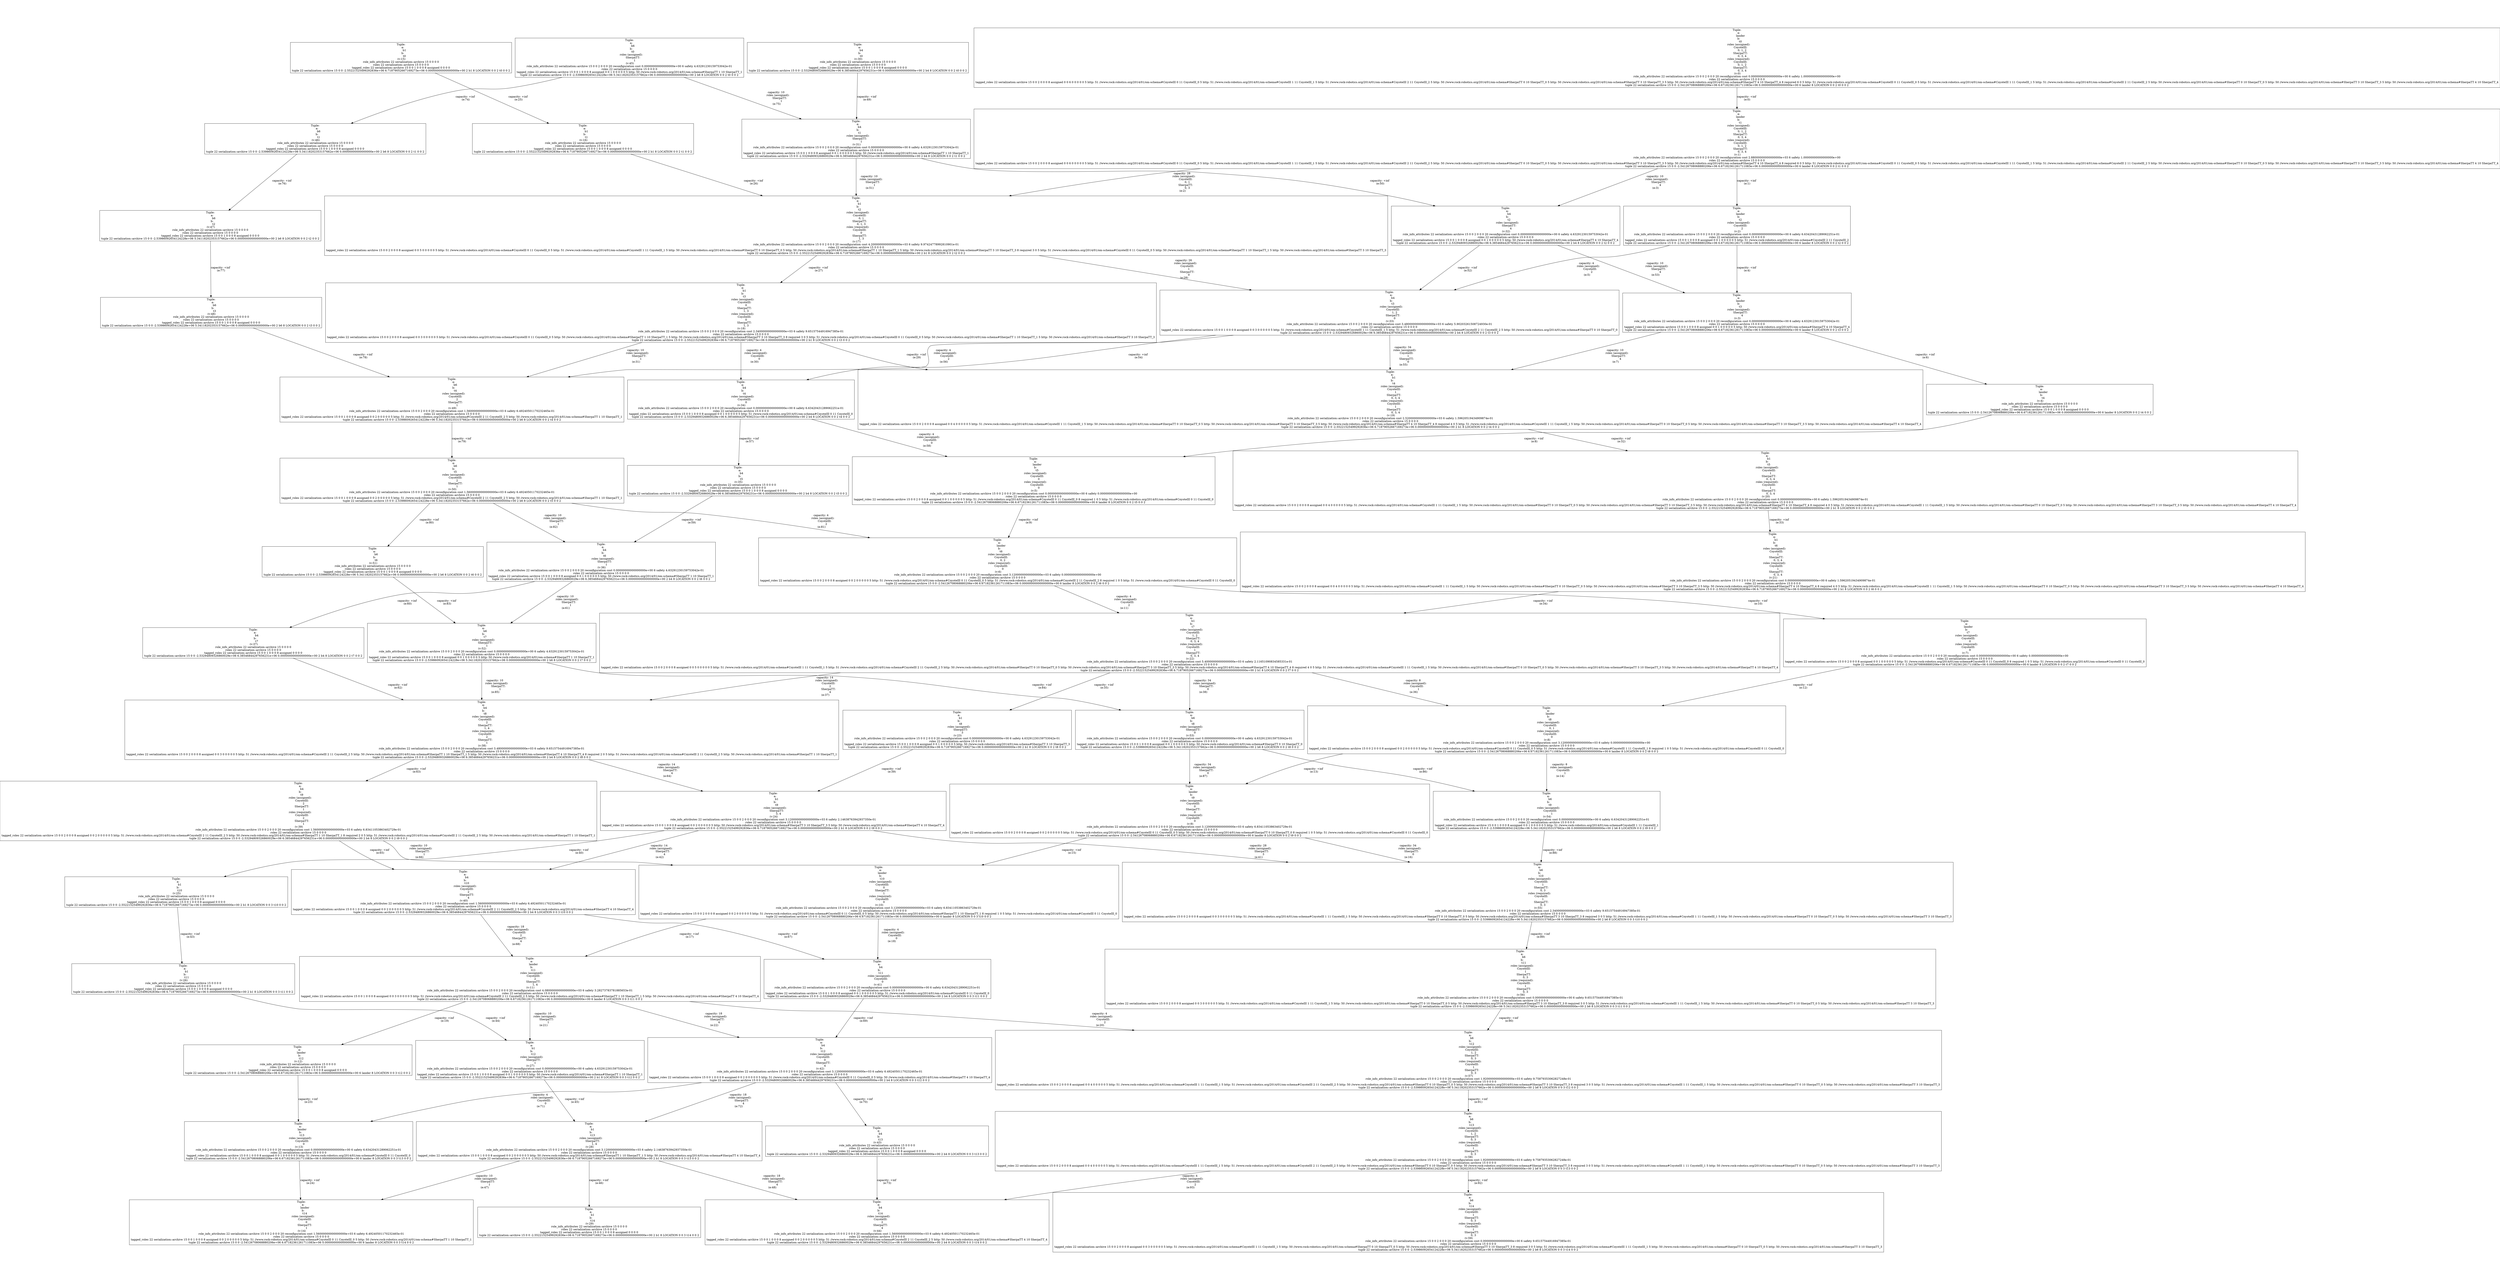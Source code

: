 digraph GraphvizGraph {
	graph [bb="0,0,10058,6324",
		concentrate=false,
		dpi="96,0",
		overlap=false,
		pad="0,2",
		root="Tuple:
    a:
        b6
    b:
        t14
    roles (assigned):
        CoyoteIII:
            1
        SherpaTT:
            \
0, 3
    roles (required):
        CoyoteIII:
            1
        SherpaTT:
            0, 3
 (v:59)
role_info_attributes 22 serialization::\
archive 15 0 0 2 0 0 0 20 reconfiguration cost 0.00000000000000000e+00 6 safety 9.65157544916947385e-01
roles 22 serialization::\
archive 15 0 0 0 0
tagged_roles 22 serialization::archive 15 0 0 2 0 0 0 8 assigned 0 0 3 0 0 0 0 0 5 http: 51 //www.rock-robotics.org/\
2014/01/om-schema#CoyoteIII 1 11 CoyoteIII_1 5 http: 50 //www.rock-robotics.org/2014/01/om-schema#SherpaTT 0 10 SherpaTT_0 5 http: \
50 //www.rock-robotics.org/2014/01/om-schema#SherpaTT 3 10 SherpaTT_3 8 required 3 0 5 http: 51 //www.rock-robotics.org/2014/01/\
om-schema#CoyoteIII 1 11 CoyoteIII_1 5 http: 50 //www.rock-robotics.org/2014/01/om-schema#SherpaTT 0 10 SherpaTT_0 5 http: 50 //\
www.rock-robotics.org/2014/01/om-schema#SherpaTT 3 10 SherpaTT_3
tuple 22 serialization::archive 15 0 0 -2.53986092654124228e+06 \
5.34118202353157662e+06 0.00000000000000000e+00 2 b6 8 LOCATION 0 0 3 t14 0 0 2",
		splines=true
	];
	node [fixedsize=false,
		label="\N",
		pin=false,
		pos="0,0",
		shape=box,
		width=0
	];
	edge [label=o];
	"Tuple:
    a:
        b6
    b:
        t14
    roles (assigned):
        CoyoteIII:
            1
        SherpaTT:
            \
0, 3
    roles (required):
        CoyoteIII:
            1
        SherpaTT:
            0, 3
 (v:59)
role_info_attributes 22 serialization::\
archive 15 0 0 2 0 0 0 20 reconfiguration cost 0.00000000000000000e+00 6 safety 9.65157544916947385e-01
roles 22 serialization::\
archive 15 0 0 0 0
tagged_roles 22 serialization::archive 15 0 0 2 0 0 0 8 assigned 0 0 3 0 0 0 0 0 5 http: 51 //www.rock-robotics.org/\
2014/01/om-schema#CoyoteIII 1 11 CoyoteIII_1 5 http: 50 //www.rock-robotics.org/2014/01/om-schema#SherpaTT 0 10 SherpaTT_0 5 http: \
50 //www.rock-robotics.org/2014/01/om-schema#SherpaTT 3 10 SherpaTT_3 8 required 3 0 5 http: 51 //www.rock-robotics.org/2014/01/\
om-schema#CoyoteIII 1 11 CoyoteIII_1 5 http: 50 //www.rock-robotics.org/2014/01/om-schema#SherpaTT 0 10 SherpaTT_0 5 http: 50 //\
www.rock-robotics.org/2014/01/om-schema#SherpaTT 3 10 SherpaTT_3
tuple 22 serialization::archive 15 0 0 -2.53986092654124228e+06 \
5.34118202353157662e+06 0.00000000000000000e+00 2 b6 8 LOCATION 0 0 3 t14 0 0 2"	 [height=4.2778,
		pos="5903.5,154",
		width=46.333];
	"Tuple:
    a:
        b6
    b:
        t13
    roles (assigned):
        CoyoteIII:
            1, 2
        SherpaTT:
            \
0, 3
    roles (required):
        CoyoteIII:
            1
        SherpaTT:
            0, 3
 (v:58)
role_info_attributes 22 serialization::\
archive 15 0 0 2 0 0 0 20 reconfiguration cost 1.92000000000000000e+03 6 safety 9.75879353062827248e-01
roles 22 serialization::\
archive 15 0 0 0 0
tagged_roles 22 serialization::archive 15 0 0 2 0 0 0 8 assigned 0 0 4 0 0 0 0 0 5 http: 51 //www.rock-robotics.org/\
2014/01/om-schema#CoyoteIII 1 11 CoyoteIII_1 5 http: 51 //www.rock-robotics.org/2014/01/om-schema#CoyoteIII 2 11 CoyoteIII_2 5 http: \
50 //www.rock-robotics.org/2014/01/om-schema#SherpaTT 0 10 SherpaTT_0 5 http: 50 //www.rock-robotics.org/2014/01/om-schema#SherpaTT \
3 10 SherpaTT_3 8 required 3 0 5 http: 51 //www.rock-robotics.org/2014/01/om-schema#CoyoteIII 1 11 CoyoteIII_1 5 http: 50 //www.rock-robotics.org/\
2014/01/om-schema#SherpaTT 0 10 SherpaTT_0 5 http: 50 //www.rock-robotics.org/2014/01/om-schema#SherpaTT 3 10 SherpaTT_3
tuple 22 \
serialization::archive 15 0 0 -2.53986092654124228e+06 5.34118202353157662e+06 0.00000000000000000e+00 2 b6 8 LOCATION 0 0 3 t13 \
0 0 2"	 [height=4.2778,
		pos="5903.5,573",
		width=52.819];
	"Tuple:
    a:
        b6
    b:
        t13
    roles (assigned):
        CoyoteIII:
            1, 2
        SherpaTT:
            \
0, 3
    roles (required):
        CoyoteIII:
            1
        SherpaTT:
            0, 3
 (v:58)
role_info_attributes 22 serialization::\
archive 15 0 0 2 0 0 0 20 reconfiguration cost 1.92000000000000000e+03 6 safety 9.75879353062827248e-01
roles 22 serialization::\
archive 15 0 0 0 0
tagged_roles 22 serialization::archive 15 0 0 2 0 0 0 8 assigned 0 0 4 0 0 0 0 0 5 http: 51 //www.rock-robotics.org/\
2014/01/om-schema#CoyoteIII 1 11 CoyoteIII_1 5 http: 51 //www.rock-robotics.org/2014/01/om-schema#CoyoteIII 2 11 CoyoteIII_2 5 http: \
50 //www.rock-robotics.org/2014/01/om-schema#SherpaTT 0 10 SherpaTT_0 5 http: 50 //www.rock-robotics.org/2014/01/om-schema#SherpaTT \
3 10 SherpaTT_3 8 required 3 0 5 http: 51 //www.rock-robotics.org/2014/01/om-schema#CoyoteIII 1 11 CoyoteIII_1 5 http: 50 //www.rock-robotics.org/\
2014/01/om-schema#SherpaTT 0 10 SherpaTT_0 5 http: 50 //www.rock-robotics.org/2014/01/om-schema#SherpaTT 3 10 SherpaTT_3
tuple 22 \
serialization::archive 15 0 0 -2.53986092654124228e+06 5.34118202353157662e+06 0.00000000000000000e+00 2 b6 8 LOCATION 0 0 3 t13 \
0 0 2" -> "Tuple:
    a:
        b6
    b:
        t14
    roles (assigned):
        CoyoteIII:
            1
        SherpaTT:
            \
0, 3
    roles (required):
        CoyoteIII:
            1
        SherpaTT:
            0, 3
 (v:59)
role_info_attributes 22 serialization::\
archive 15 0 0 2 0 0 0 20 reconfiguration cost 0.00000000000000000e+00 6 safety 9.65157544916947385e-01
roles 22 serialization::\
archive 15 0 0 0 0
tagged_roles 22 serialization::archive 15 0 0 2 0 0 0 8 assigned 0 0 3 0 0 0 0 0 5 http: 51 //www.rock-robotics.org/\
2014/01/om-schema#CoyoteIII 1 11 CoyoteIII_1 5 http: 50 //www.rock-robotics.org/2014/01/om-schema#SherpaTT 0 10 SherpaTT_0 5 http: \
50 //www.rock-robotics.org/2014/01/om-schema#SherpaTT 3 10 SherpaTT_3 8 required 3 0 5 http: 51 //www.rock-robotics.org/2014/01/\
om-schema#CoyoteIII 1 11 CoyoteIII_1 5 http: 50 //www.rock-robotics.org/2014/01/om-schema#SherpaTT 0 10 SherpaTT_0 5 http: 50 //\
www.rock-robotics.org/2014/01/om-schema#SherpaTT 3 10 SherpaTT_3
tuple 22 serialization::archive 15 0 0 -2.53986092654124228e+06 \
5.34118202353157662e+06 0.00000000000000000e+00 2 b6 8 LOCATION 0 0 3 t14 0 0 2" [key="capacity: +inf
 (e:92)",
	label="capacity: +inf
 (e:92)",
	lp="5941.5,363.5",
	pos="e,5903.5,308.26 5903.5,418.76 5903.5,386.09 5903.5,351.49 5903.5,318.46"];
"Tuple:
    a:
        b4
    b:
        t14
    roles (assigned):
        CoyoteIII:
            2
        SherpaTT:
            \
4
 (v:44)
role_info_attributes 22 serialization::archive 15 0 0 2 0 0 0 20 reconfiguration cost 1.56000000000000000e+03 6 safety \
6.49240501170232465e-01
roles 22 serialization::archive 15 0 0 0 0
tagged_roles 22 serialization::archive 15 0 0 1 0 0 0 8 assigned \
0 0 2 0 0 0 0 0 5 http: 51 //www.rock-robotics.org/2014/01/om-schema#CoyoteIII 2 11 CoyoteIII_2 5 http: 50 //www.rock-robotics.org/\
2014/01/om-schema#SherpaTT 4 10 SherpaTT_4
tuple 22 serialization::archive 15 0 0 -2.53294809326860029e+06 6.38546844297656231e+\
06 0.00000000000000000e+00 2 b4 8 LOCATION 0 0 3 t14 0 0 2" [height=3.2361,
	pos="3526.5,154",
	width=19.181];
"Tuple:
    a:
        b6
    b:
        t13
    roles (assigned):
        CoyoteIII:
            1, 2
        SherpaTT:
            \
0, 3
    roles (required):
        CoyoteIII:
            1
        SherpaTT:
            0, 3
 (v:58)
role_info_attributes 22 serialization::\
archive 15 0 0 2 0 0 0 20 reconfiguration cost 1.92000000000000000e+03 6 safety 9.75879353062827248e-01
roles 22 serialization::\
archive 15 0 0 0 0
tagged_roles 22 serialization::archive 15 0 0 2 0 0 0 8 assigned 0 0 4 0 0 0 0 0 5 http: 51 //www.rock-robotics.org/\
2014/01/om-schema#CoyoteIII 1 11 CoyoteIII_1 5 http: 51 //www.rock-robotics.org/2014/01/om-schema#CoyoteIII 2 11 CoyoteIII_2 5 http: \
50 //www.rock-robotics.org/2014/01/om-schema#SherpaTT 0 10 SherpaTT_0 5 http: 50 //www.rock-robotics.org/2014/01/om-schema#SherpaTT \
3 10 SherpaTT_3 8 required 3 0 5 http: 51 //www.rock-robotics.org/2014/01/om-schema#CoyoteIII 1 11 CoyoteIII_1 5 http: 50 //www.rock-robotics.org/\
2014/01/om-schema#SherpaTT 0 10 SherpaTT_0 5 http: 50 //www.rock-robotics.org/2014/01/om-schema#SherpaTT 3 10 SherpaTT_3
tuple 22 \
serialization::archive 15 0 0 -2.53986092654124228e+06 5.34118202353157662e+06 0.00000000000000000e+00 2 b6 8 LOCATION 0 0 3 t13 \
0 0 2" -> "Tuple:
    a:
        b4
    b:
        t14
    roles (assigned):
        CoyoteIII:
            2
        SherpaTT:
            \
4
 (v:44)
role_info_attributes 22 serialization::archive 15 0 0 2 0 0 0 20 reconfiguration cost 1.56000000000000000e+03 6 safety \
6.49240501170232465e-01
roles 22 serialization::archive 15 0 0 0 0
tagged_roles 22 serialization::archive 15 0 0 1 0 0 0 8 assigned \
0 0 2 0 0 0 0 0 5 http: 51 //www.rock-robotics.org/2014/01/om-schema#CoyoteIII 2 11 CoyoteIII_2 5 http: 50 //www.rock-robotics.org/\
2014/01/om-schema#SherpaTT 4 10 SherpaTT_4
tuple 22 serialization::archive 15 0 0 -2.53294809326860029e+06 6.38546844297656231e+\
06 0.00000000000000000e+00 2 b4 8 LOCATION 0 0 3 t14 0 0 2" [key="capacity: 4
    roles (assigned):
        CoyoteIII:
            2
 (e:93)",
label="capacity: 4
    roles (assigned):
        CoyoteIII:
            2
 (e:93)",
lp="4784,363.5",
pos="e,4039.5,270.54 4866.1,419 4654.1,384.74 4432.8,346.95 4226.5,308 4169,297.15 4109,285.09 4049.4,272.63"];
"Tuple:
    a:
        b6
    b:
        t12
    roles (assigned):
        CoyoteIII:
            1, 2
        SherpaTT:
            \
0, 3
    roles (required):
        CoyoteIII:
            1
        SherpaTT:
            0, 3
 (v:57)
role_info_attributes 22 serialization::\
archive 15 0 0 2 0 0 0 20 reconfiguration cost 1.92000000000000000e+03 6 safety 9.75879353062827248e-01
roles 22 serialization::\
archive 15 0 0 0 0
tagged_roles 22 serialization::archive 15 0 0 2 0 0 0 8 assigned 0 0 4 0 0 0 0 0 5 http: 51 //www.rock-robotics.org/\
2014/01/om-schema#CoyoteIII 1 11 CoyoteIII_1 5 http: 51 //www.rock-robotics.org/2014/01/om-schema#CoyoteIII 2 11 CoyoteIII_2 5 http: \
50 //www.rock-robotics.org/2014/01/om-schema#SherpaTT 0 10 SherpaTT_0 5 http: 50 //www.rock-robotics.org/2014/01/om-schema#SherpaTT \
3 10 SherpaTT_3 8 required 3 0 5 http: 51 //www.rock-robotics.org/2014/01/om-schema#CoyoteIII 1 11 CoyoteIII_1 5 http: 50 //www.rock-robotics.org/\
2014/01/om-schema#SherpaTT 0 10 SherpaTT_0 5 http: 50 //www.rock-robotics.org/2014/01/om-schema#SherpaTT 3 10 SherpaTT_3
tuple 22 \
serialization::archive 15 0 0 -2.53986092654124228e+06 5.34118202353157662e+06 0.00000000000000000e+00 2 b6 8 LOCATION 0 0 3 t12 \
0 0 2" [height=4.2778,
pos="5904.5,992",
width=52.819];
"Tuple:
    a:
        b6
    b:
        t12
    roles (assigned):
        CoyoteIII:
            1, 2
        SherpaTT:
            \
0, 3
    roles (required):
        CoyoteIII:
            1
        SherpaTT:
            0, 3
 (v:57)
role_info_attributes 22 serialization::\
archive 15 0 0 2 0 0 0 20 reconfiguration cost 1.92000000000000000e+03 6 safety 9.75879353062827248e-01
roles 22 serialization::\
archive 15 0 0 0 0
tagged_roles 22 serialization::archive 15 0 0 2 0 0 0 8 assigned 0 0 4 0 0 0 0 0 5 http: 51 //www.rock-robotics.org/\
2014/01/om-schema#CoyoteIII 1 11 CoyoteIII_1 5 http: 51 //www.rock-robotics.org/2014/01/om-schema#CoyoteIII 2 11 CoyoteIII_2 5 http: \
50 //www.rock-robotics.org/2014/01/om-schema#SherpaTT 0 10 SherpaTT_0 5 http: 50 //www.rock-robotics.org/2014/01/om-schema#SherpaTT \
3 10 SherpaTT_3 8 required 3 0 5 http: 51 //www.rock-robotics.org/2014/01/om-schema#CoyoteIII 1 11 CoyoteIII_1 5 http: 50 //www.rock-robotics.org/\
2014/01/om-schema#SherpaTT 0 10 SherpaTT_0 5 http: 50 //www.rock-robotics.org/2014/01/om-schema#SherpaTT 3 10 SherpaTT_3
tuple 22 \
serialization::archive 15 0 0 -2.53986092654124228e+06 5.34118202353157662e+06 0.00000000000000000e+00 2 b6 8 LOCATION 0 0 3 t12 \
0 0 2" -> "Tuple:
    a:
        b6
    b:
        t13
    roles (assigned):
        CoyoteIII:
            1, 2
        SherpaTT:
            \
0, 3
    roles (required):
        CoyoteIII:
            1
        SherpaTT:
            0, 3
 (v:58)
role_info_attributes 22 serialization::\
archive 15 0 0 2 0 0 0 20 reconfiguration cost 1.92000000000000000e+03 6 safety 9.75879353062827248e-01
roles 22 serialization::\
archive 15 0 0 0 0
tagged_roles 22 serialization::archive 15 0 0 2 0 0 0 8 assigned 0 0 4 0 0 0 0 0 5 http: 51 //www.rock-robotics.org/\
2014/01/om-schema#CoyoteIII 1 11 CoyoteIII_1 5 http: 51 //www.rock-robotics.org/2014/01/om-schema#CoyoteIII 2 11 CoyoteIII_2 5 http: \
50 //www.rock-robotics.org/2014/01/om-schema#SherpaTT 0 10 SherpaTT_0 5 http: 50 //www.rock-robotics.org/2014/01/om-schema#SherpaTT \
3 10 SherpaTT_3 8 required 3 0 5 http: 51 //www.rock-robotics.org/2014/01/om-schema#CoyoteIII 1 11 CoyoteIII_1 5 http: 50 //www.rock-robotics.org/\
2014/01/om-schema#SherpaTT 0 10 SherpaTT_0 5 http: 50 //www.rock-robotics.org/2014/01/om-schema#SherpaTT 3 10 SherpaTT_3
tuple 22 \
serialization::archive 15 0 0 -2.53986092654124228e+06 5.34118202353157662e+06 0.00000000000000000e+00 2 b6 8 LOCATION 0 0 3 t13 \
0 0 2" [key="capacity: +inf
 (e:91)",
label="capacity: +inf
 (e:91)",
lp="5941.5,782.5",
pos="e,5903.9,727.26 5904.1,837.76 5904.1,805.09 5904,770.49 5903.9,737.46"];
"Tuple:
    a:
        b6
    b:
        t11
    roles (assigned):
        CoyoteIII:
            1
        SherpaTT:
            \
0, 3
    roles (required):
        CoyoteIII:
            1
        SherpaTT:
            0, 3
 (v:56)
role_info_attributes 22 serialization::\
archive 15 0 0 2 0 0 0 20 reconfiguration cost 0.00000000000000000e+00 6 safety 9.65157544916947385e-01
roles 22 serialization::\
archive 15 0 0 0 0
tagged_roles 22 serialization::archive 15 0 0 2 0 0 0 8 assigned 0 0 3 0 0 0 0 0 5 http: 51 //www.rock-robotics.org/\
2014/01/om-schema#CoyoteIII 1 11 CoyoteIII_1 5 http: 50 //www.rock-robotics.org/2014/01/om-schema#SherpaTT 0 10 SherpaTT_0 5 http: \
50 //www.rock-robotics.org/2014/01/om-schema#SherpaTT 3 10 SherpaTT_3 8 required 3 0 5 http: 51 //www.rock-robotics.org/2014/01/\
om-schema#CoyoteIII 1 11 CoyoteIII_1 5 http: 50 //www.rock-robotics.org/2014/01/om-schema#SherpaTT 0 10 SherpaTT_0 5 http: 50 //\
www.rock-robotics.org/2014/01/om-schema#SherpaTT 3 10 SherpaTT_3
tuple 22 serialization::archive 15 0 0 -2.53986092654124228e+06 \
5.34118202353157662e+06 0.00000000000000000e+00 2 b6 8 LOCATION 0 0 3 t11 0 0 2" [height=4.2778,
pos="6113.5,1411",
width=46.333];
"Tuple:
    a:
        b6
    b:
        t11
    roles (assigned):
        CoyoteIII:
            1
        SherpaTT:
            \
0, 3
    roles (required):
        CoyoteIII:
            1
        SherpaTT:
            0, 3
 (v:56)
role_info_attributes 22 serialization::\
archive 15 0 0 2 0 0 0 20 reconfiguration cost 0.00000000000000000e+00 6 safety 9.65157544916947385e-01
roles 22 serialization::\
archive 15 0 0 0 0
tagged_roles 22 serialization::archive 15 0 0 2 0 0 0 8 assigned 0 0 3 0 0 0 0 0 5 http: 51 //www.rock-robotics.org/\
2014/01/om-schema#CoyoteIII 1 11 CoyoteIII_1 5 http: 50 //www.rock-robotics.org/2014/01/om-schema#SherpaTT 0 10 SherpaTT_0 5 http: \
50 //www.rock-robotics.org/2014/01/om-schema#SherpaTT 3 10 SherpaTT_3 8 required 3 0 5 http: 51 //www.rock-robotics.org/2014/01/\
om-schema#CoyoteIII 1 11 CoyoteIII_1 5 http: 50 //www.rock-robotics.org/2014/01/om-schema#SherpaTT 0 10 SherpaTT_0 5 http: 50 //\
www.rock-robotics.org/2014/01/om-schema#SherpaTT 3 10 SherpaTT_3
tuple 22 serialization::archive 15 0 0 -2.53986092654124228e+06 \
5.34118202353157662e+06 0.00000000000000000e+00 2 b6 8 LOCATION 0 0 3 t11 0 0 2" -> "Tuple:
    a:
        b6
    b:
        t12
    roles (assigned):
        CoyoteIII:
            1, 2
        SherpaTT:
            \
0, 3
    roles (required):
        CoyoteIII:
            1
        SherpaTT:
            0, 3
 (v:57)
role_info_attributes 22 serialization::\
archive 15 0 0 2 0 0 0 20 reconfiguration cost 1.92000000000000000e+03 6 safety 9.75879353062827248e-01
roles 22 serialization::\
archive 15 0 0 0 0
tagged_roles 22 serialization::archive 15 0 0 2 0 0 0 8 assigned 0 0 4 0 0 0 0 0 5 http: 51 //www.rock-robotics.org/\
2014/01/om-schema#CoyoteIII 1 11 CoyoteIII_1 5 http: 51 //www.rock-robotics.org/2014/01/om-schema#CoyoteIII 2 11 CoyoteIII_2 5 http: \
50 //www.rock-robotics.org/2014/01/om-schema#SherpaTT 0 10 SherpaTT_0 5 http: 50 //www.rock-robotics.org/2014/01/om-schema#SherpaTT \
3 10 SherpaTT_3 8 required 3 0 5 http: 51 //www.rock-robotics.org/2014/01/om-schema#CoyoteIII 1 11 CoyoteIII_1 5 http: 50 //www.rock-robotics.org/\
2014/01/om-schema#SherpaTT 0 10 SherpaTT_0 5 http: 50 //www.rock-robotics.org/2014/01/om-schema#SherpaTT 3 10 SherpaTT_3
tuple 22 \
serialization::archive 15 0 0 -2.53986092654124228e+06 5.34118202353157662e+06 0.00000000000000000e+00 2 b6 8 LOCATION 0 0 3 t12 \
0 0 2" [key="capacity: +inf
 (e:90)",
label="capacity: +inf
 (e:90)",
lp="6059.5,1201.5",
pos="e,5981.4,1146.3 6036.6,1256.8 6020.1,1223.8 6002.7,1188.9 5986.1,1155.6"];
"Tuple:
    a:
        b6
    b:
        t10
    roles (assigned):
        CoyoteIII:
            1
        SherpaTT:
            \
0, 3
    roles (required):
        CoyoteIII:
            1
        SherpaTT:
            0, 3
 (v:55)
role_info_attributes 22 serialization::\
archive 15 0 0 2 0 0 0 20 reconfiguration cost 2.34000000000000000e+03 6 safety 9.65157544916947385e-01
roles 22 serialization::\
archive 15 0 0 0 0
tagged_roles 22 serialization::archive 15 0 0 2 0 0 0 8 assigned 0 0 3 0 0 0 0 0 5 http: 51 //www.rock-robotics.org/\
2014/01/om-schema#CoyoteIII 1 11 CoyoteIII_1 5 http: 50 //www.rock-robotics.org/2014/01/om-schema#SherpaTT 0 10 SherpaTT_0 5 http: \
50 //www.rock-robotics.org/2014/01/om-schema#SherpaTT 3 10 SherpaTT_3 8 required 3 0 5 http: 51 //www.rock-robotics.org/2014/01/\
om-schema#CoyoteIII 1 11 CoyoteIII_1 5 http: 50 //www.rock-robotics.org/2014/01/om-schema#SherpaTT 0 10 SherpaTT_0 5 http: 50 //\
www.rock-robotics.org/2014/01/om-schema#SherpaTT 3 10 SherpaTT_3
tuple 22 serialization::archive 15 0 0 -2.53986092654124228e+06 \
5.34118202353157662e+06 0.00000000000000000e+00 2 b6 8 LOCATION 0 0 3 t10 0 0 2" [height=4.2778,
pos="6183.5,1860",
width=46.333];
"Tuple:
    a:
        b6
    b:
        t10
    roles (assigned):
        CoyoteIII:
            1
        SherpaTT:
            \
0, 3
    roles (required):
        CoyoteIII:
            1
        SherpaTT:
            0, 3
 (v:55)
role_info_attributes 22 serialization::\
archive 15 0 0 2 0 0 0 20 reconfiguration cost 2.34000000000000000e+03 6 safety 9.65157544916947385e-01
roles 22 serialization::\
archive 15 0 0 0 0
tagged_roles 22 serialization::archive 15 0 0 2 0 0 0 8 assigned 0 0 3 0 0 0 0 0 5 http: 51 //www.rock-robotics.org/\
2014/01/om-schema#CoyoteIII 1 11 CoyoteIII_1 5 http: 50 //www.rock-robotics.org/2014/01/om-schema#SherpaTT 0 10 SherpaTT_0 5 http: \
50 //www.rock-robotics.org/2014/01/om-schema#SherpaTT 3 10 SherpaTT_3 8 required 3 0 5 http: 51 //www.rock-robotics.org/2014/01/\
om-schema#CoyoteIII 1 11 CoyoteIII_1 5 http: 50 //www.rock-robotics.org/2014/01/om-schema#SherpaTT 0 10 SherpaTT_0 5 http: 50 //\
www.rock-robotics.org/2014/01/om-schema#SherpaTT 3 10 SherpaTT_3
tuple 22 serialization::archive 15 0 0 -2.53986092654124228e+06 \
5.34118202353157662e+06 0.00000000000000000e+00 2 b6 8 LOCATION 0 0 3 t10 0 0 2" -> "Tuple:
    a:
        b6
    b:
        t11
    roles (assigned):
        CoyoteIII:
            1
        SherpaTT:
            \
0, 3
    roles (required):
        CoyoteIII:
            1
        SherpaTT:
            0, 3
 (v:56)
role_info_attributes 22 serialization::\
archive 15 0 0 2 0 0 0 20 reconfiguration cost 0.00000000000000000e+00 6 safety 9.65157544916947385e-01
roles 22 serialization::\
archive 15 0 0 0 0
tagged_roles 22 serialization::archive 15 0 0 2 0 0 0 8 assigned 0 0 3 0 0 0 0 0 5 http: 51 //www.rock-robotics.org/\
2014/01/om-schema#CoyoteIII 1 11 CoyoteIII_1 5 http: 50 //www.rock-robotics.org/2014/01/om-schema#SherpaTT 0 10 SherpaTT_0 5 http: \
50 //www.rock-robotics.org/2014/01/om-schema#SherpaTT 3 10 SherpaTT_3 8 required 3 0 5 http: 51 //www.rock-robotics.org/2014/01/\
om-schema#CoyoteIII 1 11 CoyoteIII_1 5 http: 50 //www.rock-robotics.org/2014/01/om-schema#SherpaTT 0 10 SherpaTT_0 5 http: 50 //\
www.rock-robotics.org/2014/01/om-schema#SherpaTT 3 10 SherpaTT_3
tuple 22 serialization::archive 15 0 0 -2.53986092654124228e+06 \
5.34118202353157662e+06 0.00000000000000000e+00 2 b6 8 LOCATION 0 0 3 t11 0 0 2" [key="capacity: +inf
 (e:89)",
label="capacity: +inf
 (e:89)",
lp="6192.5,1635.5",
pos="e,6137.5,1565.2 6159.5,1705.8 6152.9,1663.7 6145.7,1617.8 6139.1,1575.2"];
"Tuple:
    a:
        b6
    b:
        t9
    roles (assigned):
        CoyoteIII:
            1
 (v:54)
role_info_attributes 22 \
serialization::archive 15 0 0 2 0 0 0 20 reconfiguration cost 0.00000000000000000e+00 6 safety 6.63420431289062251e-01
roles 22 \
serialization::archive 15 0 0 0 0
tagged_roles 22 serialization::archive 15 0 0 1 0 0 0 8 assigned 0 0 1 0 0 0 0 0 5 http: 51 //\
www.rock-robotics.org/2014/01/om-schema#CoyoteIII 1 11 CoyoteIII_1
tuple 22 serialization::archive 15 0 0 -2.53986092654124228e+\
06 5.34118202353157662e+06 0.00000000000000000e+00 2 b6 8 LOCATION 0 0 2 t9 0 0 2" [height=2.8194,
pos="6218.5,2279",
width=12.653];
"Tuple:
    a:
        b6
    b:
        t9
    roles (assigned):
        CoyoteIII:
            1
 (v:54)
role_info_attributes 22 \
serialization::archive 15 0 0 2 0 0 0 20 reconfiguration cost 0.00000000000000000e+00 6 safety 6.63420431289062251e-01
roles 22 \
serialization::archive 15 0 0 0 0
tagged_roles 22 serialization::archive 15 0 0 1 0 0 0 8 assigned 0 0 1 0 0 0 0 0 5 http: 51 //\
www.rock-robotics.org/2014/01/om-schema#CoyoteIII 1 11 CoyoteIII_1
tuple 22 serialization::archive 15 0 0 -2.53986092654124228e+\
06 5.34118202353157662e+06 0.00000000000000000e+00 2 b6 8 LOCATION 0 0 2 t9 0 0 2" -> "Tuple:
    a:
        b6
    b:
        t10
    roles (assigned):
        CoyoteIII:
            1
        SherpaTT:
            \
0, 3
    roles (required):
        CoyoteIII:
            1
        SherpaTT:
            0, 3
 (v:55)
role_info_attributes 22 serialization::\
archive 15 0 0 2 0 0 0 20 reconfiguration cost 2.34000000000000000e+03 6 safety 9.65157544916947385e-01
roles 22 serialization::\
archive 15 0 0 0 0
tagged_roles 22 serialization::archive 15 0 0 2 0 0 0 8 assigned 0 0 3 0 0 0 0 0 5 http: 51 //www.rock-robotics.org/\
2014/01/om-schema#CoyoteIII 1 11 CoyoteIII_1 5 http: 50 //www.rock-robotics.org/2014/01/om-schema#SherpaTT 0 10 SherpaTT_0 5 http: \
50 //www.rock-robotics.org/2014/01/om-schema#SherpaTT 3 10 SherpaTT_3 8 required 3 0 5 http: 51 //www.rock-robotics.org/2014/01/\
om-schema#CoyoteIII 1 11 CoyoteIII_1 5 http: 50 //www.rock-robotics.org/2014/01/om-schema#SherpaTT 0 10 SherpaTT_0 5 http: 50 //\
www.rock-robotics.org/2014/01/om-schema#SherpaTT 3 10 SherpaTT_3
tuple 22 serialization::archive 15 0 0 -2.53986092654124228e+06 \
5.34118202353157662e+06 0.00000000000000000e+00 2 b6 8 LOCATION 0 0 3 t10 0 0 2" [key="capacity: +inf
 (e:88)",
label="capacity: +inf
 (e:88)",
lp="6240.5,2069.5",
pos="e,6196.4,2014.3 6210,2177.3 6206.2,2131.4 6201.6,2076.1 6197.2,2024.5"];
"Tuple:
    a:
        b6
    b:
        t8
    roles (assigned):
        SherpaTT:
            0
 (v:53)
role_info_attributes 22 \
serialization::archive 15 0 0 2 0 0 0 20 reconfiguration cost 0.00000000000000000e+00 6 safety 4.63291230159753042e-01
roles 22 \
serialization::archive 15 0 0 0 0
tagged_roles 22 serialization::archive 15 0 0 1 0 0 0 8 assigned 0 0 1 0 0 0 0 0 5 http: 50 //\
www.rock-robotics.org/2014/01/om-schema#SherpaTT 0 10 SherpaTT_0
tuple 22 serialization::archive 15 0 0 -2.53986092654124228e+06 \
5.34118202353157662e+06 0.00000000000000000e+00 2 b6 8 LOCATION 0 0 2 t8 0 0 2" [height=2.8194,
pos="4780.5,2698",
width=12.694];
"Tuple:
    a:
        b6
    b:
        t8
    roles (assigned):
        SherpaTT:
            0
 (v:53)
role_info_attributes 22 \
serialization::archive 15 0 0 2 0 0 0 20 reconfiguration cost 0.00000000000000000e+00 6 safety 4.63291230159753042e-01
roles 22 \
serialization::archive 15 0 0 0 0
tagged_roles 22 serialization::archive 15 0 0 1 0 0 0 8 assigned 0 0 1 0 0 0 0 0 5 http: 50 //\
www.rock-robotics.org/2014/01/om-schema#SherpaTT 0 10 SherpaTT_0
tuple 22 serialization::archive 15 0 0 -2.53986092654124228e+06 \
5.34118202353157662e+06 0.00000000000000000e+00 2 b6 8 LOCATION 0 0 2 t8 0 0 2" -> "Tuple:
    a:
        b6
    b:
        t9
    roles (assigned):
        CoyoteIII:
            1
 (v:54)
role_info_attributes 22 \
serialization::archive 15 0 0 2 0 0 0 20 reconfiguration cost 0.00000000000000000e+00 6 safety 6.63420431289062251e-01
roles 22 \
serialization::archive 15 0 0 0 0
tagged_roles 22 serialization::archive 15 0 0 1 0 0 0 8 assigned 0 0 1 0 0 0 0 0 5 http: 51 //\
www.rock-robotics.org/2014/01/om-schema#CoyoteIII 1 11 CoyoteIII_1
tuple 22 serialization::archive 15 0 0 -2.53986092654124228e+\
06 5.34118202353157662e+06 0.00000000000000000e+00 2 b6 8 LOCATION 0 0 2 t9 0 0 2" [key="capacity: +inf
 (e:86)",
label="capacity: +inf
 (e:86)",
lp="5922.5,2488.5",
pos="e,6037.8,2380.6 5046.1,2596.4 5111.1,2575.5 5181.1,2556.1 5247.5,2544 5430.4,2510.6 5484.5,2568.7 5665.5,2526 5791.8,2496.2 5924.8,\
2437.8 6028.8,2385.2"];
"Tuple:
    a:
        lander
    b:
        t9
    roles (assigned):
        CoyoteIII:
            0
        SherpaTT:
            \
0
    roles (required):
        CoyoteIII:
            0
 (v:9)
role_info_attributes 22 serialization::archive 15 0 0 2 0 0 0 20 \
reconfiguration cost 3.12000000000000000e+03 6 safety 6.83411053863402729e-01
roles 22 serialization::archive 15 0 0 0 0
tagged_\
roles 22 serialization::archive 15 0 0 2 0 0 0 8 assigned 0 0 2 0 0 0 0 0 5 http: 51 //www.rock-robotics.org/2014/01/om-schema#CoyoteIII \
0 11 CoyoteIII_0 5 http: 50 //www.rock-robotics.org/2014/01/om-schema#SherpaTT 0 10 SherpaTT_0 8 required 1 0 5 http: 51 //www.rock-robotics.org/\
2014/01/om-schema#CoyoteIII 0 11 CoyoteIII_0
tuple 22 serialization::archive 15 0 0 -2.54126708068880206e+06 6.67182361261711083e+\
06 0.00000000000000000e+00 6 lander 8 LOCATION 0 0 2 t9 0 0 2" [height=3.8611,
pos="4781.5,2279",
width=26.778];
"Tuple:
    a:
        b6
    b:
        t8
    roles (assigned):
        SherpaTT:
            0
 (v:53)
role_info_attributes 22 \
serialization::archive 15 0 0 2 0 0 0 20 reconfiguration cost 0.00000000000000000e+00 6 safety 4.63291230159753042e-01
roles 22 \
serialization::archive 15 0 0 0 0
tagged_roles 22 serialization::archive 15 0 0 1 0 0 0 8 assigned 0 0 1 0 0 0 0 0 5 http: 50 //\
www.rock-robotics.org/2014/01/om-schema#SherpaTT 0 10 SherpaTT_0
tuple 22 serialization::archive 15 0 0 -2.53986092654124228e+06 \
5.34118202353157662e+06 0.00000000000000000e+00 2 b6 8 LOCATION 0 0 2 t8 0 0 2" -> "Tuple:
    a:
        lander
    b:
        t9
    roles (assigned):
        CoyoteIII:
            0
        SherpaTT:
            \
0
    roles (required):
        CoyoteIII:
            0
 (v:9)
role_info_attributes 22 serialization::archive 15 0 0 2 0 0 0 20 \
reconfiguration cost 3.12000000000000000e+03 6 safety 6.83411053863402729e-01
roles 22 serialization::archive 15 0 0 0 0
tagged_\
roles 22 serialization::archive 15 0 0 2 0 0 0 8 assigned 0 0 2 0 0 0 0 0 5 http: 51 //www.rock-robotics.org/2014/01/om-schema#CoyoteIII \
0 11 CoyoteIII_0 5 http: 50 //www.rock-robotics.org/2014/01/om-schema#SherpaTT 0 10 SherpaTT_0 8 required 1 0 5 http: 51 //www.rock-robotics.org/\
2014/01/om-schema#CoyoteIII 0 11 CoyoteIII_0
tuple 22 serialization::archive 15 0 0 -2.54126708068880206e+06 6.67182361261711083e+\
06 0.00000000000000000e+00 6 lander 8 LOCATION 0 0 2 t9 0 0 2" [key="capacity: 34
    roles (assigned):
        SherpaTT:
            0
 (e:87)",
label="capacity: 34
    roles (assigned):
        SherpaTT:
            0
 (e:87)",
lp="4833,2488.5",
pos="e,4781.2,2418.1 4780.7,2596.3 4780.9,2545.9 4781,2484.1 4781.1,2428.4"];
"Tuple:
    a:
        b6
    b:
        t7
    roles (assigned):
        SherpaTT:
            1
 (v:52)
role_info_attributes 22 \
serialization::archive 15 0 0 2 0 0 0 20 reconfiguration cost 0.00000000000000000e+00 6 safety 4.63291230159753042e-01
roles 22 \
serialization::archive 15 0 0 0 0
tagged_roles 22 serialization::archive 15 0 0 1 0 0 0 8 assigned 0 0 1 0 0 0 0 0 5 http: 50 //\
www.rock-robotics.org/2014/01/om-schema#SherpaTT 1 10 SherpaTT_1
tuple 22 serialization::archive 15 0 0 -2.53986092654124228e+06 \
5.34118202353157662e+06 0.00000000000000000e+00 2 b6 8 LOCATION 0 0 2 t7 0 0 2" [height=2.8194,
pos="1934.5,3147",
width=12.694];
"Tuple:
    a:
        b6
    b:
        t7
    roles (assigned):
        SherpaTT:
            1
 (v:52)
role_info_attributes 22 \
serialization::archive 15 0 0 2 0 0 0 20 reconfiguration cost 0.00000000000000000e+00 6 safety 4.63291230159753042e-01
roles 22 \
serialization::archive 15 0 0 0 0
tagged_roles 22 serialization::archive 15 0 0 1 0 0 0 8 assigned 0 0 1 0 0 0 0 0 5 http: 50 //\
www.rock-robotics.org/2014/01/om-schema#SherpaTT 1 10 SherpaTT_1
tuple 22 serialization::archive 15 0 0 -2.53986092654124228e+06 \
5.34118202353157662e+06 0.00000000000000000e+00 2 b6 8 LOCATION 0 0 2 t7 0 0 2" -> "Tuple:
    a:
        b6
    b:
        t8
    roles (assigned):
        SherpaTT:
            0
 (v:53)
role_info_attributes 22 \
serialization::archive 15 0 0 2 0 0 0 20 reconfiguration cost 0.00000000000000000e+00 6 safety 4.63291230159753042e-01
roles 22 \
serialization::archive 15 0 0 0 0
tagged_roles 22 serialization::archive 15 0 0 1 0 0 0 8 assigned 0 0 1 0 0 0 0 0 5 http: 50 //\
www.rock-robotics.org/2014/01/om-schema#SherpaTT 0 10 SherpaTT_0
tuple 22 serialization::archive 15 0 0 -2.53986092654124228e+06 \
5.34118202353157662e+06 0.00000000000000000e+00 2 b6 8 LOCATION 0 0 2 t8 0 0 2" [key="capacity: +inf
 (e:84)",
label="capacity: +inf
 (e:84)",
lp="4187.5,2922.5",
pos="e,4503.8,2799.6 2195.6,3045.5 2261.5,3024.1 2332.8,3004.5 2400.5,2993 2612.4,2956.9 3153.2,2991.3 3367.5,2975 3717.2,2948.4 3801.4,\
2912.6 4149.5,2870 4221.8,2861.1 4241.3,2867.5 4312.5,2852 4372,2839.1 4434.6,2821.4 4493.9,2802.7"];
"Tuple:
    a:
        b4
    b:
        t8
    roles (assigned):
        CoyoteIII:
            2
        SherpaTT:
            \
1, 4
    roles (required):
        CoyoteIII:
            2
        SherpaTT:
            1
 (v:38)
role_info_attributes 22 serialization::\
archive 15 0 0 2 0 0 0 20 reconfiguration cost 3.48000000000000000e+03 6 safety 9.65157544916947385e-01
roles 22 serialization::\
archive 15 0 0 0 0
tagged_roles 22 serialization::archive 15 0 0 2 0 0 0 8 assigned 0 0 3 0 0 0 0 0 5 http: 51 //www.rock-robotics.org/\
2014/01/om-schema#CoyoteIII 2 11 CoyoteIII_2 5 http: 50 //www.rock-robotics.org/2014/01/om-schema#SherpaTT 1 10 SherpaTT_1 5 http: \
50 //www.rock-robotics.org/2014/01/om-schema#SherpaTT 4 10 SherpaTT_4 8 required 2 0 5 http: 51 //www.rock-robotics.org/2014/01/\
om-schema#CoyoteIII 2 11 CoyoteIII_2 5 http: 50 //www.rock-robotics.org/2014/01/om-schema#SherpaTT 1 10 SherpaTT_1
tuple 22 serialization::\
archive 15 0 0 -2.53294809326860029e+06 6.38546844297656231e+06 0.00000000000000000e+00 2 b4 8 LOCATION 0 0 2 t8 0 0 2" [height=4.2778,
pos="1934.5,2698",
width=39.819];
"Tuple:
    a:
        b6
    b:
        t7
    roles (assigned):
        SherpaTT:
            1
 (v:52)
role_info_attributes 22 \
serialization::archive 15 0 0 2 0 0 0 20 reconfiguration cost 0.00000000000000000e+00 6 safety 4.63291230159753042e-01
roles 22 \
serialization::archive 15 0 0 0 0
tagged_roles 22 serialization::archive 15 0 0 1 0 0 0 8 assigned 0 0 1 0 0 0 0 0 5 http: 50 //\
www.rock-robotics.org/2014/01/om-schema#SherpaTT 1 10 SherpaTT_1
tuple 22 serialization::archive 15 0 0 -2.53986092654124228e+06 \
5.34118202353157662e+06 0.00000000000000000e+00 2 b6 8 LOCATION 0 0 2 t7 0 0 2" -> "Tuple:
    a:
        b4
    b:
        t8
    roles (assigned):
        CoyoteIII:
            2
        SherpaTT:
            \
1, 4
    roles (required):
        CoyoteIII:
            2
        SherpaTT:
            1
 (v:38)
role_info_attributes 22 serialization::\
archive 15 0 0 2 0 0 0 20 reconfiguration cost 3.48000000000000000e+03 6 safety 9.65157544916947385e-01
roles 22 serialization::\
archive 15 0 0 0 0
tagged_roles 22 serialization::archive 15 0 0 2 0 0 0 8 assigned 0 0 3 0 0 0 0 0 5 http: 51 //www.rock-robotics.org/\
2014/01/om-schema#CoyoteIII 2 11 CoyoteIII_2 5 http: 50 //www.rock-robotics.org/2014/01/om-schema#SherpaTT 1 10 SherpaTT_1 5 http: \
50 //www.rock-robotics.org/2014/01/om-schema#SherpaTT 4 10 SherpaTT_4 8 required 2 0 5 http: 51 //www.rock-robotics.org/2014/01/\
om-schema#CoyoteIII 2 11 CoyoteIII_2 5 http: 50 //www.rock-robotics.org/2014/01/om-schema#SherpaTT 1 10 SherpaTT_1
tuple 22 serialization::\
archive 15 0 0 -2.53294809326860029e+06 6.38546844297656231e+06 0.00000000000000000e+00 2 b4 8 LOCATION 0 0 2 t8 0 0 2" [key="capacity: 10
    roles (assigned):
        SherpaTT:
            1
 (e:85)",
label="capacity: 10
    roles (assigned):
        SherpaTT:
            1
 (e:85)",
lp="1987,2922.5",
pos="e,1934.5,2852.1 1934.5,3045.4 1934.5,2991.4 1934.5,2923.6 1934.5,2862.3"];
"Tuple:
    a:
        b6
    b:
        t6
 (v:51)
role_info_attributes 22 serialization::archive 15 0 0 0 0
roles 22 serialization::\
archive 15 0 0 0 0
tagged_roles 22 serialization::archive 15 0 0 1 0 0 0 8 assigned 0 0 0 0
tuple 22 serialization::archive 15 0 \
0 -2.53986092654124228e+06 5.34118202353157662e+06 0.00000000000000000e+00 2 b6 8 LOCATION 0 0 2 t6 0 0 2" [height=2.1944,
pos="1497.5,3566",
width=12.208];
"Tuple:
    a:
        b6
    b:
        t6
 (v:51)
role_info_attributes 22 serialization::archive 15 0 0 0 0
roles 22 serialization::\
archive 15 0 0 0 0
tagged_roles 22 serialization::archive 15 0 0 1 0 0 0 8 assigned 0 0 0 0
tuple 22 serialization::archive 15 0 \
0 -2.53986092654124228e+06 5.34118202353157662e+06 0.00000000000000000e+00 2 b6 8 LOCATION 0 0 2 t6 0 0 2" -> "Tuple:
    a:
        b6
    b:
        t7
    roles (assigned):
        SherpaTT:
            1
 (v:52)
role_info_attributes 22 \
serialization::archive 15 0 0 2 0 0 0 20 reconfiguration cost 0.00000000000000000e+00 6 safety 4.63291230159753042e-01
roles 22 \
serialization::archive 15 0 0 0 0
tagged_roles 22 serialization::archive 15 0 0 1 0 0 0 8 assigned 0 0 1 0 0 0 0 0 5 http: 50 //\
www.rock-robotics.org/2014/01/om-schema#SherpaTT 1 10 SherpaTT_1
tuple 22 serialization::archive 15 0 0 -2.53986092654124228e+06 \
5.34118202353157662e+06 0.00000000000000000e+00 2 b6 8 LOCATION 0 0 2 t7 0 0 2" [key="capacity: +inf
 (e:83)",
label="capacity: +inf
 (e:83)",
lp="1780.5,3356.5",
pos="e,1828.4,3248.7 1580,3486.9 1648.1,3421.6 1745.6,3328.1 1821.2,3255.7"];
"Tuple:
    a:
        b6
    b:
        t5
    roles (assigned):
        CoyoteIII:
            2
        SherpaTT:
            \
1
 (v:50)
role_info_attributes 22 serialization::archive 15 0 0 2 0 0 0 20 reconfiguration cost 1.56000000000000000e+03 6 safety \
6.49240501170232465e-01
roles 22 serialization::archive 15 0 0 0 0
tagged_roles 22 serialization::archive 15 0 0 1 0 0 0 8 assigned \
0 0 2 0 0 0 0 0 5 http: 51 //www.rock-robotics.org/2014/01/om-schema#CoyoteIII 2 11 CoyoteIII_2 5 http: 50 //www.rock-robotics.org/\
2014/01/om-schema#SherpaTT 1 10 SherpaTT_1
tuple 22 serialization::archive 15 0 0 -2.53986092654124228e+06 5.34118202353157662e+\
06 0.00000000000000000e+00 2 b6 8 LOCATION 0 0 2 t5 0 0 2" [height=3.2361,
pos="1816.5,3985",
width=19.181];
"Tuple:
    a:
        b6
    b:
        t5
    roles (assigned):
        CoyoteIII:
            2
        SherpaTT:
            \
1
 (v:50)
role_info_attributes 22 serialization::archive 15 0 0 2 0 0 0 20 reconfiguration cost 1.56000000000000000e+03 6 safety \
6.49240501170232465e-01
roles 22 serialization::archive 15 0 0 0 0
tagged_roles 22 serialization::archive 15 0 0 1 0 0 0 8 assigned \
0 0 2 0 0 0 0 0 5 http: 51 //www.rock-robotics.org/2014/01/om-schema#CoyoteIII 2 11 CoyoteIII_2 5 http: 50 //www.rock-robotics.org/\
2014/01/om-schema#SherpaTT 1 10 SherpaTT_1
tuple 22 serialization::archive 15 0 0 -2.53986092654124228e+06 5.34118202353157662e+\
06 0.00000000000000000e+00 2 b6 8 LOCATION 0 0 2 t5 0 0 2" -> "Tuple:
    a:
        b6
    b:
        t6
 (v:51)
role_info_attributes 22 serialization::archive 15 0 0 0 0
roles 22 serialization::\
archive 15 0 0 0 0
tagged_roles 22 serialization::archive 15 0 0 1 0 0 0 8 assigned 0 0 0 0
tuple 22 serialization::archive 15 0 \
0 -2.53986092654124228e+06 5.34118202353157662e+06 0.00000000000000000e+00 2 b6 8 LOCATION 0 0 2 t6 0 0 2" [key="capacity: +inf
 (e:80)",
label="capacity: +inf
 (e:80)",
lp="1714.5,3775.5",
pos="e,1557.7,3645 1727.6,3868.3 1675.8,3800.2 1611.4,3715.6 1563.9,3653.3"];
"Tuple:
    a:
        b4
    b:
        t6
    roles (assigned):
        SherpaTT:
            1
 (v:36)
role_info_attributes 22 \
serialization::archive 15 0 0 2 0 0 0 20 reconfiguration cost 0.00000000000000000e+00 6 safety 4.63291230159753042e-01
roles 22 \
serialization::archive 15 0 0 0 0
tagged_roles 22 serialization::archive 15 0 0 1 0 0 0 8 assigned 0 0 1 0 0 0 0 0 5 http: 50 //\
www.rock-robotics.org/2014/01/om-schema#SherpaTT 1 10 SherpaTT_1
tuple 22 serialization::archive 15 0 0 -2.53294809326860029e+06 \
6.38546844297656231e+06 0.00000000000000000e+00 2 b4 8 LOCATION 0 0 2 t6 0 0 2" [height=2.8194,
pos="2411.5,3566",
width=12.694];
"Tuple:
    a:
        b6
    b:
        t5
    roles (assigned):
        CoyoteIII:
            2
        SherpaTT:
            \
1
 (v:50)
role_info_attributes 22 serialization::archive 15 0 0 2 0 0 0 20 reconfiguration cost 1.56000000000000000e+03 6 safety \
6.49240501170232465e-01
roles 22 serialization::archive 15 0 0 0 0
tagged_roles 22 serialization::archive 15 0 0 1 0 0 0 8 assigned \
0 0 2 0 0 0 0 0 5 http: 51 //www.rock-robotics.org/2014/01/om-schema#CoyoteIII 2 11 CoyoteIII_2 5 http: 50 //www.rock-robotics.org/\
2014/01/om-schema#SherpaTT 1 10 SherpaTT_1
tuple 22 serialization::archive 15 0 0 -2.53986092654124228e+06 5.34118202353157662e+\
06 0.00000000000000000e+00 2 b6 8 LOCATION 0 0 2 t5 0 0 2" -> "Tuple:
    a:
        b4
    b:
        t6
    roles (assigned):
        SherpaTT:
            1
 (v:36)
role_info_attributes 22 \
serialization::archive 15 0 0 2 0 0 0 20 reconfiguration cost 0.00000000000000000e+00 6 safety 4.63291230159753042e-01
roles 22 \
serialization::archive 15 0 0 0 0
tagged_roles 22 serialization::archive 15 0 0 1 0 0 0 8 assigned 0 0 1 0 0 0 0 0 5 http: 50 //\
www.rock-robotics.org/2014/01/om-schema#SherpaTT 1 10 SherpaTT_1
tuple 22 serialization::archive 15 0 0 -2.53294809326860029e+06 \
6.38546844297656231e+06 0.00000000000000000e+00 2 b4 8 LOCATION 0 0 2 t6 0 0 2" [key="capacity: 10
    roles (assigned):
        SherpaTT:
            1
 (e:82)",
label="capacity: 10
    roles (assigned):
        SherpaTT:
            1
 (e:82)",
lp="2203,3775.5",
pos="e,2266.9,3667.8 1982.2,3868.3 2068.8,3807.4 2173.9,3733.3 2258.5,3673.7"];
"Tuple:
    a:
        lander
    b:
        t6
    roles (assigned):
        CoyoteIII:
            0, 2
    roles (required):
        \
CoyoteIII:
            0
 (v:6)
role_info_attributes 22 serialization::archive 15 0 0 2 0 0 0 20 reconfiguration cost 3.12000000000000000e+\
03 6 safety 0.00000000000000000e+00
roles 22 serialization::archive 15 0 0 0 0
tagged_roles 22 serialization::archive 15 0 0 2 0 \
0 0 8 assigned 0 0 2 0 0 0 0 0 5 http: 51 //www.rock-robotics.org/2014/01/om-schema#CoyoteIII 0 11 CoyoteIII_0 5 http: 51 //www.rock-robotics.org/\
2014/01/om-schema#CoyoteIII 2 11 CoyoteIII_2 8 required 1 0 5 http: 51 //www.rock-robotics.org/2014/01/om-schema#CoyoteIII 0 11 \
CoyoteIII_0
tuple 22 serialization::archive 15 0 0 -2.54126708068880206e+06 6.67182361261711083e+06 0.00000000000000000e+00 6 lander \
8 LOCATION 0 0 2 t6 0 0 2" [height=3.4444,
pos="4006.5,3566",
width=26.736];
"Tuple:
    a:
        b6
    b:
        t5
    roles (assigned):
        CoyoteIII:
            2
        SherpaTT:
            \
1
 (v:50)
role_info_attributes 22 serialization::archive 15 0 0 2 0 0 0 20 reconfiguration cost 1.56000000000000000e+03 6 safety \
6.49240501170232465e-01
roles 22 serialization::archive 15 0 0 0 0
tagged_roles 22 serialization::archive 15 0 0 1 0 0 0 8 assigned \
0 0 2 0 0 0 0 0 5 http: 51 //www.rock-robotics.org/2014/01/om-schema#CoyoteIII 2 11 CoyoteIII_2 5 http: 50 //www.rock-robotics.org/\
2014/01/om-schema#SherpaTT 1 10 SherpaTT_1
tuple 22 serialization::archive 15 0 0 -2.53986092654124228e+06 5.34118202353157662e+\
06 0.00000000000000000e+00 2 b6 8 LOCATION 0 0 2 t5 0 0 2" -> "Tuple:
    a:
        lander
    b:
        t6
    roles (assigned):
        CoyoteIII:
            0, 2
    roles (required):
        \
CoyoteIII:
            0
 (v:6)
role_info_attributes 22 serialization::archive 15 0 0 2 0 0 0 20 reconfiguration cost 3.12000000000000000e+\
03 6 safety 0.00000000000000000e+00
roles 22 serialization::archive 15 0 0 0 0
tagged_roles 22 serialization::archive 15 0 0 2 0 \
0 0 8 assigned 0 0 2 0 0 0 0 0 5 http: 51 //www.rock-robotics.org/2014/01/om-schema#CoyoteIII 0 11 CoyoteIII_0 5 http: 51 //www.rock-robotics.org/\
2014/01/om-schema#CoyoteIII 2 11 CoyoteIII_2 8 required 1 0 5 http: 51 //www.rock-robotics.org/2014/01/om-schema#CoyoteIII 0 11 \
CoyoteIII_0
tuple 22 serialization::archive 15 0 0 -2.54126708068880206e+06 6.67182361261711083e+06 0.00000000000000000e+00 6 lander \
8 LOCATION 0 0 2 t6 0 0 2" [key="capacity: 4
    roles (assigned):
        CoyoteIII:
            2
 (e:81)",
label="capacity: 4
    roles (assigned):
        CoyoteIII:
            2
 (e:81)",
lp="3286,3775.5",
pos="e,3481.6,3690 2300.5,3868.4 2372.6,3854 2446.3,3840.9 2516.5,3831 2641.7,3813.4 2675.1,3829.7 2800.5,3813 3021.8,3783.5 3263.3,3736.9 \
3471.7,3692.1"];
"Tuple:
    a:
        b6
    b:
        t4
    roles (assigned):
        CoyoteIII:
            2
        SherpaTT:
            \
1
 (v:49)
role_info_attributes 22 serialization::archive 15 0 0 2 0 0 0 20 reconfiguration cost 1.56000000000000000e+03 6 safety \
6.49240501170232465e-01
roles 22 serialization::archive 15 0 0 0 0
tagged_roles 22 serialization::archive 15 0 0 1 0 0 0 8 assigned \
0 0 2 0 0 0 0 0 5 http: 51 //www.rock-robotics.org/2014/01/om-schema#CoyoteIII 2 11 CoyoteIII_2 5 http: 50 //www.rock-robotics.org/\
2014/01/om-schema#SherpaTT 1 10 SherpaTT_1
tuple 22 serialization::archive 15 0 0 -2.53986092654124228e+06 5.34118202353157662e+\
06 0.00000000000000000e+00 2 b6 8 LOCATION 0 0 2 t4 0 0 2" [height=3.2361,
pos="1816.5,4404",
width=19.181];
"Tuple:
    a:
        b6
    b:
        t4
    roles (assigned):
        CoyoteIII:
            2
        SherpaTT:
            \
1
 (v:49)
role_info_attributes 22 serialization::archive 15 0 0 2 0 0 0 20 reconfiguration cost 1.56000000000000000e+03 6 safety \
6.49240501170232465e-01
roles 22 serialization::archive 15 0 0 0 0
tagged_roles 22 serialization::archive 15 0 0 1 0 0 0 8 assigned \
0 0 2 0 0 0 0 0 5 http: 51 //www.rock-robotics.org/2014/01/om-schema#CoyoteIII 2 11 CoyoteIII_2 5 http: 50 //www.rock-robotics.org/\
2014/01/om-schema#SherpaTT 1 10 SherpaTT_1
tuple 22 serialization::archive 15 0 0 -2.53986092654124228e+06 5.34118202353157662e+\
06 0.00000000000000000e+00 2 b6 8 LOCATION 0 0 2 t4 0 0 2" -> "Tuple:
    a:
        b6
    b:
        t5
    roles (assigned):
        CoyoteIII:
            2
        SherpaTT:
            \
1
 (v:50)
role_info_attributes 22 serialization::archive 15 0 0 2 0 0 0 20 reconfiguration cost 1.56000000000000000e+03 6 safety \
6.49240501170232465e-01
roles 22 serialization::archive 15 0 0 0 0
tagged_roles 22 serialization::archive 15 0 0 1 0 0 0 8 assigned \
0 0 2 0 0 0 0 0 5 http: 51 //www.rock-robotics.org/2014/01/om-schema#CoyoteIII 2 11 CoyoteIII_2 5 http: 50 //www.rock-robotics.org/\
2014/01/om-schema#SherpaTT 1 10 SherpaTT_1
tuple 22 serialization::archive 15 0 0 -2.53986092654124228e+06 5.34118202353157662e+\
06 0.00000000000000000e+00 2 b6 8 LOCATION 0 0 2 t5 0 0 2" [key="capacity: +inf
 (e:79)",
label="capacity: +inf
 (e:79)",
lp="1854.5,4194.5",
pos="e,1816.5,4101.8 1816.5,4287.3 1816.5,4232.8 1816.5,4167.8 1816.5,4112.1"];
"Tuple:
    a:
        b6
    b:
        t3
 (v:48)
role_info_attributes 22 serialization::archive 15 0 0 0 0
roles 22 serialization::\
archive 15 0 0 0 0
tagged_roles 22 serialization::archive 15 0 0 1 0 0 0 8 assigned 0 0 0 0
tuple 22 serialization::archive 15 0 \
0 -2.53986092654124228e+06 5.34118202353157662e+06 0.00000000000000000e+00 2 b6 8 LOCATION 0 0 2 t3 0 0 2" [height=2.1944,
pos="854.5,4853",
width=12.208];
"Tuple:
    a:
        b6
    b:
        t3
 (v:48)
role_info_attributes 22 serialization::archive 15 0 0 0 0
roles 22 serialization::\
archive 15 0 0 0 0
tagged_roles 22 serialization::archive 15 0 0 1 0 0 0 8 assigned 0 0 0 0
tuple 22 serialization::archive 15 0 \
0 -2.53986092654124228e+06 5.34118202353157662e+06 0.00000000000000000e+00 2 b6 8 LOCATION 0 0 2 t3 0 0 2" -> "Tuple:
    a:
        b6
    b:
        t4
    roles (assigned):
        CoyoteIII:
            2
        SherpaTT:
            \
1
 (v:49)
role_info_attributes 22 serialization::archive 15 0 0 2 0 0 0 20 reconfiguration cost 1.56000000000000000e+03 6 safety \
6.49240501170232465e-01
roles 22 serialization::archive 15 0 0 0 0
tagged_roles 22 serialization::archive 15 0 0 1 0 0 0 8 assigned \
0 0 2 0 0 0 0 0 5 http: 51 //www.rock-robotics.org/2014/01/om-schema#CoyoteIII 2 11 CoyoteIII_2 5 http: 50 //www.rock-robotics.org/\
2014/01/om-schema#SherpaTT 1 10 SherpaTT_1
tuple 22 serialization::archive 15 0 0 -2.53986092654124228e+06 5.34118202353157662e+\
06 0.00000000000000000e+00 2 b6 8 LOCATION 0 0 2 t4 0 0 2" [key="capacity: +inf
 (e:78)",
label="capacity: +inf
 (e:78)",
lp="1460.5,4628.5",
pos="e,1566.5,4520.7 1024,4773.9 1171.6,4705 1387.9,4604.1 1557.2,4525"];
"Tuple:
    a:
        b6
    b:
        t2
 (v:47)
role_info_attributes 22 serialization::archive 15 0 0 0 0
roles 22 serialization::\
archive 15 0 0 0 0
tagged_roles 22 serialization::archive 15 0 0 1 0 0 0 8 assigned 0 0 0 0
tuple 22 serialization::archive 15 0 \
0 -2.53986092654124228e+06 5.34118202353157662e+06 0.00000000000000000e+00 2 b6 8 LOCATION 0 0 2 t2 0 0 2" [height=2.1944,
pos="852.5,5302",
width=12.208];
"Tuple:
    a:
        b6
    b:
        t2
 (v:47)
role_info_attributes 22 serialization::archive 15 0 0 0 0
roles 22 serialization::\
archive 15 0 0 0 0
tagged_roles 22 serialization::archive 15 0 0 1 0 0 0 8 assigned 0 0 0 0
tuple 22 serialization::archive 15 0 \
0 -2.53986092654124228e+06 5.34118202353157662e+06 0.00000000000000000e+00 2 b6 8 LOCATION 0 0 2 t2 0 0 2" -> "Tuple:
    a:
        b6
    b:
        t3
 (v:48)
role_info_attributes 22 serialization::archive 15 0 0 0 0
roles 22 serialization::\
archive 15 0 0 0 0
tagged_roles 22 serialization::archive 15 0 0 1 0 0 0 8 assigned 0 0 0 0
tuple 22 serialization::archive 15 0 \
0 -2.53986092654124228e+06 5.34118202353157662e+06 0.00000000000000000e+00 2 b6 8 LOCATION 0 0 2 t3 0 0 2" [key="capacity: +inf
 (e:77)",
label="capacity: +inf
 (e:77)",
lp="892.5,5077.5",
pos="e,854.15,4932.2 852.85,5222.8 853.2,5144.2 853.74,5024.1 854.1,4942.2"];
"Tuple:
    a:
        b6
    b:
        t1
 (v:46)
role_info_attributes 22 serialization::archive 15 0 0 0 0
roles 22 serialization::\
archive 15 0 0 0 0
tagged_roles 22 serialization::archive 15 0 0 1 0 0 0 8 assigned 0 0 0 0
tuple 22 serialization::archive 15 0 \
0 -2.53986092654124228e+06 5.34118202353157662e+06 0.00000000000000000e+00 2 b6 8 LOCATION 0 0 2 t1 0 0 2" [height=2.1944,
pos="1274.5,5751",
width=12.208];
"Tuple:
    a:
        b6
    b:
        t1
 (v:46)
role_info_attributes 22 serialization::archive 15 0 0 0 0
roles 22 serialization::\
archive 15 0 0 0 0
tagged_roles 22 serialization::archive 15 0 0 1 0 0 0 8 assigned 0 0 0 0
tuple 22 serialization::archive 15 0 \
0 -2.53986092654124228e+06 5.34118202353157662e+06 0.00000000000000000e+00 2 b6 8 LOCATION 0 0 2 t1 0 0 2" -> "Tuple:
    a:
        b6
    b:
        t2
 (v:47)
role_info_attributes 22 serialization::archive 15 0 0 0 0
roles 22 serialization::\
archive 15 0 0 0 0
tagged_roles 22 serialization::archive 15 0 0 1 0 0 0 8 assigned 0 0 0 0
tuple 22 serialization::archive 15 0 \
0 -2.53986092654124228e+06 5.34118202353157662e+06 0.00000000000000000e+00 2 b6 8 LOCATION 0 0 2 t2 0 0 2" [key="capacity: +inf
 (e:76)",
label="capacity: +inf
 (e:76)",
lp="1139.5,5526.5",
pos="e,926.94,5381.2 1200,5671.8 1125.4,5592.3 1010.8,5470.4 933.8,5388.5"];
"Tuple:
    a:
        b6
    b:
        t0
    roles (assigned):
        SherpaTT:
            1
 (v:45)
role_info_attributes 22 \
serialization::archive 15 0 0 2 0 0 0 20 reconfiguration cost 0.00000000000000000e+00 6 safety 4.63291230159753042e-01
roles 22 \
serialization::archive 15 0 0 0 0
tagged_roles 22 serialization::archive 15 0 0 1 0 0 0 8 assigned 0 0 1 0 0 0 0 0 5 http: 50 //\
www.rock-robotics.org/2014/01/om-schema#SherpaTT 1 10 SherpaTT_1
tuple 22 serialization::archive 15 0 0 -2.53986092654124228e+06 \
5.34118202353157662e+06 0.00000000000000000e+00 2 b6 8 LOCATION 0 0 2 t0 0 0 2" [height=2.8194,
pos="2536.5,6170",
width=12.694];
"Tuple:
    a:
        b6
    b:
        t0
    roles (assigned):
        SherpaTT:
            1
 (v:45)
role_info_attributes 22 \
serialization::archive 15 0 0 2 0 0 0 20 reconfiguration cost 0.00000000000000000e+00 6 safety 4.63291230159753042e-01
roles 22 \
serialization::archive 15 0 0 0 0
tagged_roles 22 serialization::archive 15 0 0 1 0 0 0 8 assigned 0 0 1 0 0 0 0 0 5 http: 50 //\
www.rock-robotics.org/2014/01/om-schema#SherpaTT 1 10 SherpaTT_1
tuple 22 serialization::archive 15 0 0 -2.53986092654124228e+06 \
5.34118202353157662e+06 0.00000000000000000e+00 2 b6 8 LOCATION 0 0 2 t0 0 0 2" -> "Tuple:
    a:
        b6
    b:
        t1
 (v:46)
role_info_attributes 22 serialization::archive 15 0 0 0 0
roles 22 serialization::\
archive 15 0 0 0 0
tagged_roles 22 serialization::archive 15 0 0 1 0 0 0 8 assigned 0 0 0 0
tuple 22 serialization::archive 15 0 \
0 -2.53986092654124228e+06 5.34118202353157662e+06 0.00000000000000000e+00 2 b6 8 LOCATION 0 0 2 t1 0 0 2" [key="capacity: +inf
 (e:74)",
label="capacity: +inf
 (e:74)",
lp="1899.5,5960.5",
pos="e,1425.7,5830.1 2265,6068.5 2201.9,6048.2 2134.5,6029.1 2070.5,6016 1979.2,5997.2 1952,6020.4 1861.5,5998 1711.5,5961 1550.4,5890.8 \
1435,5834.7"];
"Tuple:
    a:
        b4
    b:
        t1
    roles (assigned):
        SherpaTT:
            1
 (v:31)
role_info_attributes 22 \
serialization::archive 15 0 0 2 0 0 0 20 reconfiguration cost 0.00000000000000000e+00 6 safety 4.63291230159753042e-01
roles 22 \
serialization::archive 15 0 0 0 0
tagged_roles 22 serialization::archive 15 0 0 1 0 0 0 8 assigned 0 0 1 0 0 0 0 0 5 http: 50 //\
www.rock-robotics.org/2014/01/om-schema#SherpaTT 1 10 SherpaTT_1
tuple 22 serialization::archive 15 0 0 -2.53294809326860029e+06 \
6.38546844297656231e+06 0.00000000000000000e+00 2 b4 8 LOCATION 0 0 2 t1 0 0 2" [height=2.8194,
pos="3442.5,5751",
width=12.694];
"Tuple:
    a:
        b6
    b:
        t0
    roles (assigned):
        SherpaTT:
            1
 (v:45)
role_info_attributes 22 \
serialization::archive 15 0 0 2 0 0 0 20 reconfiguration cost 0.00000000000000000e+00 6 safety 4.63291230159753042e-01
roles 22 \
serialization::archive 15 0 0 0 0
tagged_roles 22 serialization::archive 15 0 0 1 0 0 0 8 assigned 0 0 1 0 0 0 0 0 5 http: 50 //\
www.rock-robotics.org/2014/01/om-schema#SherpaTT 1 10 SherpaTT_1
tuple 22 serialization::archive 15 0 0 -2.53986092654124228e+06 \
5.34118202353157662e+06 0.00000000000000000e+00 2 b6 8 LOCATION 0 0 2 t0 0 0 2" -> "Tuple:
    a:
        b4
    b:
        t1
    roles (assigned):
        SherpaTT:
            1
 (v:31)
role_info_attributes 22 \
serialization::archive 15 0 0 2 0 0 0 20 reconfiguration cost 0.00000000000000000e+00 6 safety 4.63291230159753042e-01
roles 22 \
serialization::archive 15 0 0 0 0
tagged_roles 22 serialization::archive 15 0 0 1 0 0 0 8 assigned 0 0 1 0 0 0 0 0 5 http: 50 //\
www.rock-robotics.org/2014/01/om-schema#SherpaTT 1 10 SherpaTT_1
tuple 22 serialization::archive 15 0 0 -2.53294809326860029e+06 \
6.38546844297656231e+06 0.00000000000000000e+00 2 b4 8 LOCATION 0 0 2 t1 0 0 2" [key="capacity: 10
    roles (assigned):
        SherpaTT:
            1
 (e:75)",
label="capacity: 10
    roles (assigned):
        SherpaTT:
            1
 (e:75)",
lp="3096,5960.5",
pos="e,3223,5852.5 2756.1,6068.4 2894.7,6004.3 3073.5,5921.7 3213.8,5856.8"];
"Tuple:
    a:
        b4
    b:
        t13
 (v:43)
role_info_attributes 22 serialization::archive 15 0 0 0 0
roles 22 serialization::\
archive 15 0 0 0 0
tagged_roles 22 serialization::archive 15 0 0 1 0 0 0 8 assigned 0 0 0 0
tuple 22 serialization::archive 15 0 \
0 -2.53294809326860029e+06 6.38546844297656231e+06 0.00000000000000000e+00 2 b4 8 LOCATION 0 0 3 t13 0 0 2" [height=2.1944,
pos="3526.5,573",
width=12.306];
"Tuple:
    a:
        b4
    b:
        t13
 (v:43)
role_info_attributes 22 serialization::archive 15 0 0 0 0
roles 22 serialization::\
archive 15 0 0 0 0
tagged_roles 22 serialization::archive 15 0 0 1 0 0 0 8 assigned 0 0 0 0
tuple 22 serialization::archive 15 0 \
0 -2.53294809326860029e+06 6.38546844297656231e+06 0.00000000000000000e+00 2 b4 8 LOCATION 0 0 3 t13 0 0 2" -> "Tuple:
    a:
        b4
    b:
        t14
    roles (assigned):
        CoyoteIII:
            2
        SherpaTT:
            \
4
 (v:44)
role_info_attributes 22 serialization::archive 15 0 0 2 0 0 0 20 reconfiguration cost 1.56000000000000000e+03 6 safety \
6.49240501170232465e-01
roles 22 serialization::archive 15 0 0 0 0
tagged_roles 22 serialization::archive 15 0 0 1 0 0 0 8 assigned \
0 0 2 0 0 0 0 0 5 http: 51 //www.rock-robotics.org/2014/01/om-schema#CoyoteIII 2 11 CoyoteIII_2 5 http: 50 //www.rock-robotics.org/\
2014/01/om-schema#SherpaTT 4 10 SherpaTT_4
tuple 22 serialization::archive 15 0 0 -2.53294809326860029e+06 6.38546844297656231e+\
06 0.00000000000000000e+00 2 b4 8 LOCATION 0 0 3 t14 0 0 2" [key="capacity: +inf
 (e:73)",
label="capacity: +inf
 (e:73)",
lp="3564.5,363.5",
pos="e,3526.5,270.6 3526.5,493.7 3526.5,433.66 3526.5,349.99 3526.5,280.71"];
"Tuple:
    a:
        b4
    b:
        t12
    roles (assigned):
        CoyoteIII:
            0
        SherpaTT:
            \
4
 (v:42)
role_info_attributes 22 serialization::archive 15 0 0 2 0 0 0 20 reconfiguration cost 3.12000000000000000e+03 6 safety \
6.49240501170232465e-01
roles 22 serialization::archive 15 0 0 0 0
tagged_roles 22 serialization::archive 15 0 0 1 0 0 0 8 assigned \
0 0 2 0 0 0 0 0 5 http: 51 //www.rock-robotics.org/2014/01/om-schema#CoyoteIII 0 11 CoyoteIII_0 5 http: 50 //www.rock-robotics.org/\
2014/01/om-schema#SherpaTT 4 10 SherpaTT_4
tuple 22 serialization::archive 15 0 0 -2.53294809326860029e+06 6.38546844297656231e+\
06 0.00000000000000000e+00 2 b4 8 LOCATION 0 0 3 t12 0 0 2" [height=3.2361,
pos="3294.5,992",
width=19.181];
"Tuple:
    a:
        b4
    b:
        t12
    roles (assigned):
        CoyoteIII:
            0
        SherpaTT:
            \
4
 (v:42)
role_info_attributes 22 serialization::archive 15 0 0 2 0 0 0 20 reconfiguration cost 3.12000000000000000e+03 6 safety \
6.49240501170232465e-01
roles 22 serialization::archive 15 0 0 0 0
tagged_roles 22 serialization::archive 15 0 0 1 0 0 0 8 assigned \
0 0 2 0 0 0 0 0 5 http: 51 //www.rock-robotics.org/2014/01/om-schema#CoyoteIII 0 11 CoyoteIII_0 5 http: 50 //www.rock-robotics.org/\
2014/01/om-schema#SherpaTT 4 10 SherpaTT_4
tuple 22 serialization::archive 15 0 0 -2.53294809326860029e+06 6.38546844297656231e+\
06 0.00000000000000000e+00 2 b4 8 LOCATION 0 0 3 t12 0 0 2" -> "Tuple:
    a:
        b4
    b:
        t13
 (v:43)
role_info_attributes 22 serialization::archive 15 0 0 0 0
roles 22 serialization::\
archive 15 0 0 0 0
tagged_roles 22 serialization::archive 15 0 0 1 0 0 0 8 assigned 0 0 0 0
tuple 22 serialization::archive 15 0 \
0 -2.53294809326860029e+06 6.38546844297656231e+06 0.00000000000000000e+00 2 b4 8 LOCATION 0 0 3 t13 0 0 2" [key="capacity: +inf
 (e:70)",
label="capacity: +inf
 (e:70)",
lp="3461.5,782.5",
pos="e,3482.7,652.02 3359.1,875.29 3396.7,807.43 3443.3,723.3 3477.8,661.04"];
"Tuple:
    a:
        b1
    b:
        t13
    roles (assigned):
        SherpaTT:
            1, 4
 (v:28)
role_info_attributes \
22 serialization::archive 15 0 0 2 0 0 0 20 reconfiguration cost 3.12000000000000000e+03 6 safety 2.14638763942937350e-01
roles \
22 serialization::archive 15 0 0 0 0
tagged_roles 22 serialization::archive 15 0 0 1 0 0 0 8 assigned 0 0 2 0 0 0 0 0 5 http: 50 //\
www.rock-robotics.org/2014/01/om-schema#SherpaTT 1 10 SherpaTT_1 5 http: 50 //www.rock-robotics.org/2014/01/om-schema#SherpaTT 4 \
10 SherpaTT_4
tuple 22 serialization::archive 15 0 0 -2.55221525499292836e+06 6.71879052667169273e+06 0.00000000000000000e+00 2 \
b1 8 LOCATION 0 0 3 t13 0 0 2" [height=2.8194,
pos="2373.5,573",
width=19.222];
"Tuple:
    a:
        b4
    b:
        t12
    roles (assigned):
        CoyoteIII:
            0
        SherpaTT:
            \
4
 (v:42)
role_info_attributes 22 serialization::archive 15 0 0 2 0 0 0 20 reconfiguration cost 3.12000000000000000e+03 6 safety \
6.49240501170232465e-01
roles 22 serialization::archive 15 0 0 0 0
tagged_roles 22 serialization::archive 15 0 0 1 0 0 0 8 assigned \
0 0 2 0 0 0 0 0 5 http: 51 //www.rock-robotics.org/2014/01/om-schema#CoyoteIII 0 11 CoyoteIII_0 5 http: 50 //www.rock-robotics.org/\
2014/01/om-schema#SherpaTT 4 10 SherpaTT_4
tuple 22 serialization::archive 15 0 0 -2.53294809326860029e+06 6.38546844297656231e+\
06 0.00000000000000000e+00 2 b4 8 LOCATION 0 0 3 t12 0 0 2" -> "Tuple:
    a:
        b1
    b:
        t13
    roles (assigned):
        SherpaTT:
            1, 4
 (v:28)
role_info_attributes \
22 serialization::archive 15 0 0 2 0 0 0 20 reconfiguration cost 3.12000000000000000e+03 6 safety 2.14638763942937350e-01
roles \
22 serialization::archive 15 0 0 0 0
tagged_roles 22 serialization::archive 15 0 0 1 0 0 0 8 assigned 0 0 2 0 0 0 0 0 5 http: 50 //\
www.rock-robotics.org/2014/01/om-schema#SherpaTT 1 10 SherpaTT_1 5 http: 50 //www.rock-robotics.org/2014/01/om-schema#SherpaTT 4 \
10 SherpaTT_4
tuple 22 serialization::archive 15 0 0 -2.55221525499292836e+06 6.71879052667169273e+06 0.00000000000000000e+00 2 \
b1 8 LOCATION 0 0 3 t13 0 0 2" [key="capacity: 18
    roles (assigned):
        SherpaTT:
            4
 (e:72)",
label="capacity: 18
    roles (assigned):
        SherpaTT:
            4
 (e:72)",
lp="2941,782.5",
pos="e,2596.7,674.56 3038.3,875.42 2902.8,813.82 2737.9,738.77 2606.2,678.85"];
"Tuple:
    a:
        lander
    b:
        t13
    roles (assigned):
        CoyoteIII:
            0
 (v:13)
role_info_attributes \
22 serialization::archive 15 0 0 2 0 0 0 20 reconfiguration cost 0.00000000000000000e+00 6 safety 6.63420431289062251e-01
roles \
22 serialization::archive 15 0 0 0 0
tagged_roles 22 serialization::archive 15 0 0 1 0 0 0 8 assigned 0 0 1 0 0 0 0 0 5 http: 51 //\
www.rock-robotics.org/2014/01/om-schema#CoyoteIII 0 11 CoyoteIII_0
tuple 22 serialization::archive 15 0 0 -2.54126708068880206e+\
06 6.67182361261711083e+06 0.00000000000000000e+00 6 lander 8 LOCATION 0 0 3 t13 0 0 2" [height=2.8194,
pos="1207.5,573",
width=12.653];
"Tuple:
    a:
        b4
    b:
        t12
    roles (assigned):
        CoyoteIII:
            0
        SherpaTT:
            \
4
 (v:42)
role_info_attributes 22 serialization::archive 15 0 0 2 0 0 0 20 reconfiguration cost 3.12000000000000000e+03 6 safety \
6.49240501170232465e-01
roles 22 serialization::archive 15 0 0 0 0
tagged_roles 22 serialization::archive 15 0 0 1 0 0 0 8 assigned \
0 0 2 0 0 0 0 0 5 http: 51 //www.rock-robotics.org/2014/01/om-schema#CoyoteIII 0 11 CoyoteIII_0 5 http: 50 //www.rock-robotics.org/\
2014/01/om-schema#SherpaTT 4 10 SherpaTT_4
tuple 22 serialization::archive 15 0 0 -2.53294809326860029e+06 6.38546844297656231e+\
06 0.00000000000000000e+00 2 b4 8 LOCATION 0 0 3 t12 0 0 2" -> "Tuple:
    a:
        lander
    b:
        t13
    roles (assigned):
        CoyoteIII:
            0
 (v:13)
role_info_attributes \
22 serialization::archive 15 0 0 2 0 0 0 20 reconfiguration cost 0.00000000000000000e+00 6 safety 6.63420431289062251e-01
roles \
22 serialization::archive 15 0 0 0 0
tagged_roles 22 serialization::archive 15 0 0 1 0 0 0 8 assigned 0 0 1 0 0 0 0 0 5 http: 51 //\
www.rock-robotics.org/2014/01/om-schema#CoyoteIII 0 11 CoyoteIII_0
tuple 22 serialization::archive 15 0 0 -2.54126708068880206e+\
06 6.67182361261711083e+06 0.00000000000000000e+00 6 lander 8 LOCATION 0 0 3 t13 0 0 2" [key="capacity: 4
    roles (assigned):
        CoyoteIII:
            0
 (e:71)",
label="capacity: 4
    roles (assigned):
        CoyoteIII:
            0
 (e:71)",
lp="2181,782.5",
pos="e,1496.4,674.57 2819.4,875.45 2744.9,860.6 2668.4,847.36 2595.5,838 2389.5,811.55 2334.7,844.84 2128.5,820 1923.1,795.27 1872.4,\
780.27 1672.5,727 1618.2,712.53 1561,695.28 1506,677.64"];
"Tuple:
    a:
        b4
    b:
        t11
    roles (assigned):
        CoyoteIII:
            0
 (v:41)
role_info_attributes \
22 serialization::archive 15 0 0 2 0 0 0 20 reconfiguration cost 0.00000000000000000e+00 6 safety 6.63420431289062251e-01
roles \
22 serialization::archive 15 0 0 0 0
tagged_roles 22 serialization::archive 15 0 0 1 0 0 0 8 assigned 0 0 1 0 0 0 0 0 5 http: 51 //\
www.rock-robotics.org/2014/01/om-schema#CoyoteIII 0 11 CoyoteIII_0
tuple 22 serialization::archive 15 0 0 -2.53294809326860029e+\
06 6.38546844297656231e+06 0.00000000000000000e+00 2 b4 8 LOCATION 0 0 3 t11 0 0 2" [height=2.8194,
pos="3528.5,1411",
width=12.653];
"Tuple:
    a:
        b4
    b:
        t11
    roles (assigned):
        CoyoteIII:
            0
 (v:41)
role_info_attributes \
22 serialization::archive 15 0 0 2 0 0 0 20 reconfiguration cost 0.00000000000000000e+00 6 safety 6.63420431289062251e-01
roles \
22 serialization::archive 15 0 0 0 0
tagged_roles 22 serialization::archive 15 0 0 1 0 0 0 8 assigned 0 0 1 0 0 0 0 0 5 http: 51 //\
www.rock-robotics.org/2014/01/om-schema#CoyoteIII 0 11 CoyoteIII_0
tuple 22 serialization::archive 15 0 0 -2.53294809326860029e+\
06 6.38546844297656231e+06 0.00000000000000000e+00 2 b4 8 LOCATION 0 0 3 t11 0 0 2" -> "Tuple:
    a:
        b4
    b:
        t12
    roles (assigned):
        CoyoteIII:
            0
        SherpaTT:
            \
4
 (v:42)
role_info_attributes 22 serialization::archive 15 0 0 2 0 0 0 20 reconfiguration cost 3.12000000000000000e+03 6 safety \
6.49240501170232465e-01
roles 22 serialization::archive 15 0 0 0 0
tagged_roles 22 serialization::archive 15 0 0 1 0 0 0 8 assigned \
0 0 2 0 0 0 0 0 5 http: 51 //www.rock-robotics.org/2014/01/om-schema#CoyoteIII 0 11 CoyoteIII_0 5 http: 50 //www.rock-robotics.org/\
2014/01/om-schema#SherpaTT 4 10 SherpaTT_4
tuple 22 serialization::archive 15 0 0 -2.53294809326860029e+06 6.38546844297656231e+\
06 0.00000000000000000e+00 2 b4 8 LOCATION 0 0 3 t12 0 0 2" [key="capacity: +inf
 (e:69)",
label="capacity: +inf
 (e:69)",
lp="3463.5,1201.5",
pos="e,3359.7,1108.7 3471.7,1309.3 3439.5,1251.6 3398.9,1178.9 3364.7,1117.6"];
"Tuple:
    a:
        b4
    b:
        t10
    roles (assigned):
        CoyoteIII:
            2
        SherpaTT:
            \
4
 (v:40)
role_info_attributes 22 serialization::archive 15 0 0 2 0 0 0 20 reconfiguration cost 1.56000000000000000e+03 6 safety \
6.49240501170232465e-01
roles 22 serialization::archive 15 0 0 0 0
tagged_roles 22 serialization::archive 15 0 0 1 0 0 0 8 assigned \
0 0 2 0 0 0 0 0 5 http: 51 //www.rock-robotics.org/2014/01/om-schema#CoyoteIII 2 11 CoyoteIII_2 5 http: 50 //www.rock-robotics.org/\
2014/01/om-schema#SherpaTT 4 10 SherpaTT_4
tuple 22 serialization::archive 15 0 0 -2.53294809326860029e+06 6.38546844297656231e+\
06 0.00000000000000000e+00 2 b4 8 LOCATION 0 0 3 t10 0 0 2" [height=3.2361,
pos="1861.5,1860",
width=19.181];
"Tuple:
    a:
        b4
    b:
        t10
    roles (assigned):
        CoyoteIII:
            2
        SherpaTT:
            \
4
 (v:40)
role_info_attributes 22 serialization::archive 15 0 0 2 0 0 0 20 reconfiguration cost 1.56000000000000000e+03 6 safety \
6.49240501170232465e-01
roles 22 serialization::archive 15 0 0 0 0
tagged_roles 22 serialization::archive 15 0 0 1 0 0 0 8 assigned \
0 0 2 0 0 0 0 0 5 http: 51 //www.rock-robotics.org/2014/01/om-schema#CoyoteIII 2 11 CoyoteIII_2 5 http: 50 //www.rock-robotics.org/\
2014/01/om-schema#SherpaTT 4 10 SherpaTT_4
tuple 22 serialization::archive 15 0 0 -2.53294809326860029e+06 6.38546844297656231e+\
06 0.00000000000000000e+00 2 b4 8 LOCATION 0 0 3 t10 0 0 2" -> "Tuple:
    a:
        b4
    b:
        t11
    roles (assigned):
        CoyoteIII:
            0
 (v:41)
role_info_attributes \
22 serialization::archive 15 0 0 2 0 0 0 20 reconfiguration cost 0.00000000000000000e+00 6 safety 6.63420431289062251e-01
roles \
22 serialization::archive 15 0 0 0 0
tagged_roles 22 serialization::archive 15 0 0 1 0 0 0 8 assigned 0 0 1 0 0 0 0 0 5 http: 51 //\
www.rock-robotics.org/2014/01/om-schema#CoyoteIII 0 11 CoyoteIII_0
tuple 22 serialization::archive 15 0 0 -2.53294809326860029e+\
06 6.38546844297656231e+06 0.00000000000000000e+00 2 b4 8 LOCATION 0 0 3 t11 0 0 2" [key="capacity: +inf
 (e:67)",
label="capacity: +inf
 (e:67)",
lp="3166.5,1635.5",
pos="e,3313.4,1512.5 2347.8,1743.5 2418.8,1729.2 2491.3,1716.1 2560.5,1706 2668.5,1690.2 2698.9,1711.8 2805.5,1688 2977.8,1649.5 3163.7,\
1577.6 3303.8,1516.7"];
"Tuple:
    a:
        lander
    b:
        t11
    roles (assigned):
        CoyoteIII:
            2
        SherpaTT:
            \
1, 4
 (v:11)
role_info_attributes 22 serialization::archive 15 0 0 2 0 0 0 20 reconfiguration cost 4.08000000000000000e+03 6 safety \
3.28273783781885653e-01
roles 22 serialization::archive 15 0 0 0 0
tagged_roles 22 serialization::archive 15 0 0 1 0 0 0 8 assigned \
0 0 3 0 0 0 0 0 5 http: 51 //www.rock-robotics.org/2014/01/om-schema#CoyoteIII 2 11 CoyoteIII_2 5 http: 50 //www.rock-robotics.org/\
2014/01/om-schema#SherpaTT 1 10 SherpaTT_1 5 http: 50 //www.rock-robotics.org/2014/01/om-schema#SherpaTT 4 10 SherpaTT_4
tuple 22 \
serialization::archive 15 0 0 -2.54126708068880206e+06 6.67182361261711083e+06 0.00000000000000000e+00 6 lander 8 LOCATION 0 0 3 \
t11 0 0 2" [height=3.2361,
pos="2129.5,1411",
width=25.694];
"Tuple:
    a:
        b4
    b:
        t10
    roles (assigned):
        CoyoteIII:
            2
        SherpaTT:
            \
4
 (v:40)
role_info_attributes 22 serialization::archive 15 0 0 2 0 0 0 20 reconfiguration cost 1.56000000000000000e+03 6 safety \
6.49240501170232465e-01
roles 22 serialization::archive 15 0 0 0 0
tagged_roles 22 serialization::archive 15 0 0 1 0 0 0 8 assigned \
0 0 2 0 0 0 0 0 5 http: 51 //www.rock-robotics.org/2014/01/om-schema#CoyoteIII 2 11 CoyoteIII_2 5 http: 50 //www.rock-robotics.org/\
2014/01/om-schema#SherpaTT 4 10 SherpaTT_4
tuple 22 serialization::archive 15 0 0 -2.53294809326860029e+06 6.38546844297656231e+\
06 0.00000000000000000e+00 2 b4 8 LOCATION 0 0 3 t10 0 0 2" -> "Tuple:
    a:
        lander
    b:
        t11
    roles (assigned):
        CoyoteIII:
            2
        SherpaTT:
            \
1, 4
 (v:11)
role_info_attributes 22 serialization::archive 15 0 0 2 0 0 0 20 reconfiguration cost 4.08000000000000000e+03 6 safety \
3.28273783781885653e-01
roles 22 serialization::archive 15 0 0 0 0
tagged_roles 22 serialization::archive 15 0 0 1 0 0 0 8 assigned \
0 0 3 0 0 0 0 0 5 http: 51 //www.rock-robotics.org/2014/01/om-schema#CoyoteIII 2 11 CoyoteIII_2 5 http: 50 //www.rock-robotics.org/\
2014/01/om-schema#SherpaTT 1 10 SherpaTT_1 5 http: 50 //www.rock-robotics.org/2014/01/om-schema#SherpaTT 4 10 SherpaTT_4
tuple 22 \
serialization::archive 15 0 0 -2.54126708068880206e+06 6.67182361261711083e+06 0.00000000000000000e+00 6 lander 8 LOCATION 0 0 3 \
t11 0 0 2" [key="capacity: 18
    roles (assigned):
        CoyoteIII:
            2
        SherpaTT:
            4
 (e:68)",
label="capacity: 18
    roles (assigned):
        CoyoteIII:
            2
        SherpaTT:
            4
 (e:68)",
lp="2073,1635.5",
pos="e,2059.8,1527.7 1931,1743.5 1969,1680 2015.9,1601.3 2054.7,1536.4"];
"Tuple:
    a:
        b4
    b:
        t9
    roles (assigned):
        CoyoteIII:
            2
        SherpaTT:
            \
1
    roles (required):
        CoyoteIII:
            2
        SherpaTT:
            1
 (v:39)
role_info_attributes 22 serialization::\
archive 15 0 0 2 0 0 0 20 reconfiguration cost 1.56000000000000000e+03 6 safety 6.83411053863402729e-01
roles 22 serialization::\
archive 15 0 0 0 0
tagged_roles 22 serialization::archive 15 0 0 2 0 0 0 8 assigned 0 0 2 0 0 0 0 0 5 http: 51 //www.rock-robotics.org/\
2014/01/om-schema#CoyoteIII 2 11 CoyoteIII_2 5 http: 50 //www.rock-robotics.org/2014/01/om-schema#SherpaTT 1 10 SherpaTT_1 8 required \
2 0 5 http: 51 //www.rock-robotics.org/2014/01/om-schema#CoyoteIII 2 11 CoyoteIII_2 5 http: 50 //www.rock-robotics.org/2014/01/om-schema#\
SherpaTT 1 10 SherpaTT_1
tuple 22 serialization::archive 15 0 0 -2.53294809326860029e+06 6.38546844297656231e+06 0.00000000000000000e+\
00 2 b4 8 LOCATION 0 0 2 t9 0 0 2" [height=4.2778,
pos="1198.5,2279",
width=33.292];
"Tuple:
    a:
        b4
    b:
        t9
    roles (assigned):
        CoyoteIII:
            2
        SherpaTT:
            \
1
    roles (required):
        CoyoteIII:
            2
        SherpaTT:
            1
 (v:39)
role_info_attributes 22 serialization::\
archive 15 0 0 2 0 0 0 20 reconfiguration cost 1.56000000000000000e+03 6 safety 6.83411053863402729e-01
roles 22 serialization::\
archive 15 0 0 0 0
tagged_roles 22 serialization::archive 15 0 0 2 0 0 0 8 assigned 0 0 2 0 0 0 0 0 5 http: 51 //www.rock-robotics.org/\
2014/01/om-schema#CoyoteIII 2 11 CoyoteIII_2 5 http: 50 //www.rock-robotics.org/2014/01/om-schema#SherpaTT 1 10 SherpaTT_1 8 required \
2 0 5 http: 51 //www.rock-robotics.org/2014/01/om-schema#CoyoteIII 2 11 CoyoteIII_2 5 http: 50 //www.rock-robotics.org/2014/01/om-schema#\
SherpaTT 1 10 SherpaTT_1
tuple 22 serialization::archive 15 0 0 -2.53294809326860029e+06 6.38546844297656231e+06 0.00000000000000000e+\
00 2 b4 8 LOCATION 0 0 2 t9 0 0 2" -> "Tuple:
    a:
        b4
    b:
        t10
    roles (assigned):
        CoyoteIII:
            2
        SherpaTT:
            \
4
 (v:40)
role_info_attributes 22 serialization::archive 15 0 0 2 0 0 0 20 reconfiguration cost 1.56000000000000000e+03 6 safety \
6.49240501170232465e-01
roles 22 serialization::archive 15 0 0 0 0
tagged_roles 22 serialization::archive 15 0 0 1 0 0 0 8 assigned \
0 0 2 0 0 0 0 0 5 http: 51 //www.rock-robotics.org/2014/01/om-schema#CoyoteIII 2 11 CoyoteIII_2 5 http: 50 //www.rock-robotics.org/\
2014/01/om-schema#SherpaTT 4 10 SherpaTT_4
tuple 22 serialization::archive 15 0 0 -2.53294809326860029e+06 6.38546844297656231e+\
06 0.00000000000000000e+00 2 b4 8 LOCATION 0 0 3 t10 0 0 2" [key="capacity: +inf
 (e:65)",
label="capacity: +inf
 (e:65)",
lp="1516.5,2069.5",
pos="e,1576.1,1976.5 1356.6,2124.9 1394.8,2091.9 1436.7,2059 1478.5,2032 1506.4,2014 1536.5,1997 1567.1,1981.2"];
"Tuple:
    a:
        lander
    b:
        t10
    roles (assigned):
        CoyoteIII:
            0
        SherpaTT:
            \
1
    roles (required):
        CoyoteIII:
            0
 (v:10)
role_info_attributes 22 serialization::archive 15 0 0 2 0 0 0 20 \
reconfiguration cost 3.12000000000000000e+03 6 safety 6.83411053863402729e-01
roles 22 serialization::archive 15 0 0 0 0
tagged_\
roles 22 serialization::archive 15 0 0 2 0 0 0 8 assigned 0 0 2 0 0 0 0 0 5 http: 51 //www.rock-robotics.org/2014/01/om-schema#CoyoteIII \
0 11 CoyoteIII_0 5 http: 50 //www.rock-robotics.org/2014/01/om-schema#SherpaTT 1 10 SherpaTT_1 8 required 1 0 5 http: 51 //www.rock-robotics.org/\
2014/01/om-schema#CoyoteIII 0 11 CoyoteIII_0
tuple 22 serialization::archive 15 0 0 -2.54126708068880206e+06 6.67182361261711083e+\
06 0.00000000000000000e+00 6 lander 8 LOCATION 0 0 3 t10 0 0 2" [height=3.8611,
pos="3533.5,1860",
width=26.778];
"Tuple:
    a:
        b4
    b:
        t9
    roles (assigned):
        CoyoteIII:
            2
        SherpaTT:
            \
1
    roles (required):
        CoyoteIII:
            2
        SherpaTT:
            1
 (v:39)
role_info_attributes 22 serialization::\
archive 15 0 0 2 0 0 0 20 reconfiguration cost 1.56000000000000000e+03 6 safety 6.83411053863402729e-01
roles 22 serialization::\
archive 15 0 0 0 0
tagged_roles 22 serialization::archive 15 0 0 2 0 0 0 8 assigned 0 0 2 0 0 0 0 0 5 http: 51 //www.rock-robotics.org/\
2014/01/om-schema#CoyoteIII 2 11 CoyoteIII_2 5 http: 50 //www.rock-robotics.org/2014/01/om-schema#SherpaTT 1 10 SherpaTT_1 8 required \
2 0 5 http: 51 //www.rock-robotics.org/2014/01/om-schema#CoyoteIII 2 11 CoyoteIII_2 5 http: 50 //www.rock-robotics.org/2014/01/om-schema#\
SherpaTT 1 10 SherpaTT_1
tuple 22 serialization::archive 15 0 0 -2.53294809326860029e+06 6.38546844297656231e+06 0.00000000000000000e+\
00 2 b4 8 LOCATION 0 0 2 t9 0 0 2" -> "Tuple:
    a:
        lander
    b:
        t10
    roles (assigned):
        CoyoteIII:
            0
        SherpaTT:
            \
1
    roles (required):
        CoyoteIII:
            0
 (v:10)
role_info_attributes 22 serialization::archive 15 0 0 2 0 0 0 20 \
reconfiguration cost 3.12000000000000000e+03 6 safety 6.83411053863402729e-01
roles 22 serialization::archive 15 0 0 0 0
tagged_\
roles 22 serialization::archive 15 0 0 2 0 0 0 8 assigned 0 0 2 0 0 0 0 0 5 http: 51 //www.rock-robotics.org/2014/01/om-schema#CoyoteIII \
0 11 CoyoteIII_0 5 http: 50 //www.rock-robotics.org/2014/01/om-schema#SherpaTT 1 10 SherpaTT_1 8 required 1 0 5 http: 51 //www.rock-robotics.org/\
2014/01/om-schema#CoyoteIII 0 11 CoyoteIII_0
tuple 22 serialization::archive 15 0 0 -2.54126708068880206e+06 6.67182361261711083e+\
06 0.00000000000000000e+00 6 lander 8 LOCATION 0 0 3 t10 0 0 2" [key="capacity: 10
    roles (assigned):
        SherpaTT:
            1
 (e:66)",
label="capacity: 10
    roles (assigned):
        SherpaTT:
            1
 (e:66)",
lp="1676,2069.5",
pos="e,2705.1,1999 1529.4,2124.7 1538,2118.9 1546.4,2113 1554.5,2107 1590.9,2080 1582.2,2050.6 1623.5,2032 1671,2010.6 2508.6,2018.6 \
2560.5,2014 2604.5,2010.1 2649.6,2005.4 2695.1,2000.2"];
"Tuple:
    a:
        b4
    b:
        t8
    roles (assigned):
        CoyoteIII:
            2
        SherpaTT:
            \
1, 4
    roles (required):
        CoyoteIII:
            2
        SherpaTT:
            1
 (v:38)
role_info_attributes 22 serialization::\
archive 15 0 0 2 0 0 0 20 reconfiguration cost 3.48000000000000000e+03 6 safety 9.65157544916947385e-01
roles 22 serialization::\
archive 15 0 0 0 0
tagged_roles 22 serialization::archive 15 0 0 2 0 0 0 8 assigned 0 0 3 0 0 0 0 0 5 http: 51 //www.rock-robotics.org/\
2014/01/om-schema#CoyoteIII 2 11 CoyoteIII_2 5 http: 50 //www.rock-robotics.org/2014/01/om-schema#SherpaTT 1 10 SherpaTT_1 5 http: \
50 //www.rock-robotics.org/2014/01/om-schema#SherpaTT 4 10 SherpaTT_4 8 required 2 0 5 http: 51 //www.rock-robotics.org/2014/01/\
om-schema#CoyoteIII 2 11 CoyoteIII_2 5 http: 50 //www.rock-robotics.org/2014/01/om-schema#SherpaTT 1 10 SherpaTT_1
tuple 22 serialization::\
archive 15 0 0 -2.53294809326860029e+06 6.38546844297656231e+06 0.00000000000000000e+00 2 b4 8 LOCATION 0 0 2 t8 0 0 2" -> "Tuple:
    a:
        b4
    b:
        t9
    roles (assigned):
        CoyoteIII:
            2
        SherpaTT:
            \
1
    roles (required):
        CoyoteIII:
            2
        SherpaTT:
            1
 (v:39)
role_info_attributes 22 serialization::\
archive 15 0 0 2 0 0 0 20 reconfiguration cost 1.56000000000000000e+03 6 safety 6.83411053863402729e-01
roles 22 serialization::\
archive 15 0 0 0 0
tagged_roles 22 serialization::archive 15 0 0 2 0 0 0 8 assigned 0 0 2 0 0 0 0 0 5 http: 51 //www.rock-robotics.org/\
2014/01/om-schema#CoyoteIII 2 11 CoyoteIII_2 5 http: 50 //www.rock-robotics.org/2014/01/om-schema#SherpaTT 1 10 SherpaTT_1 8 required \
2 0 5 http: 51 //www.rock-robotics.org/2014/01/om-schema#CoyoteIII 2 11 CoyoteIII_2 5 http: 50 //www.rock-robotics.org/2014/01/om-schema#\
SherpaTT 1 10 SherpaTT_1
tuple 22 serialization::archive 15 0 0 -2.53294809326860029e+06 6.38546844297656231e+06 0.00000000000000000e+\
00 2 b4 8 LOCATION 0 0 2 t9 0 0 2" [key="capacity: +inf
 (e:63)",
label="capacity: +inf
 (e:63)",
lp="1649.5,2488.5",
pos="e,1469,2433 1663.8,2543.9 1603.3,2509.4 1538.9,2472.8 1478,2438.1"];
"Tuple:
    a:
        b1
    b:
        t9
    roles (assigned):
        SherpaTT:
            3, 4
 (v:24)
role_info_attributes \
22 serialization::archive 15 0 0 2 0 0 0 20 reconfiguration cost 3.12000000000000000e+03 6 safety 2.14638763942937350e-01
roles \
22 serialization::archive 15 0 0 0 0
tagged_roles 22 serialization::archive 15 0 0 1 0 0 0 8 assigned 0 0 2 0 0 0 0 0 5 http: 50 //\
www.rock-robotics.org/2014/01/om-schema#SherpaTT 3 10 SherpaTT_3 5 http: 50 //www.rock-robotics.org/2014/01/om-schema#SherpaTT 4 \
10 SherpaTT_4
tuple 22 serialization::archive 15 0 0 -2.55221525499292836e+06 6.71879052667169273e+06 0.00000000000000000e+00 2 \
b1 8 LOCATION 0 0 2 t9 0 0 2" [height=2.8194,
pos="3107.5,2279",
width=19.222];
"Tuple:
    a:
        b4
    b:
        t8
    roles (assigned):
        CoyoteIII:
            2
        SherpaTT:
            \
1, 4
    roles (required):
        CoyoteIII:
            2
        SherpaTT:
            1
 (v:38)
role_info_attributes 22 serialization::\
archive 15 0 0 2 0 0 0 20 reconfiguration cost 3.48000000000000000e+03 6 safety 9.65157544916947385e-01
roles 22 serialization::\
archive 15 0 0 0 0
tagged_roles 22 serialization::archive 15 0 0 2 0 0 0 8 assigned 0 0 3 0 0 0 0 0 5 http: 51 //www.rock-robotics.org/\
2014/01/om-schema#CoyoteIII 2 11 CoyoteIII_2 5 http: 50 //www.rock-robotics.org/2014/01/om-schema#SherpaTT 1 10 SherpaTT_1 5 http: \
50 //www.rock-robotics.org/2014/01/om-schema#SherpaTT 4 10 SherpaTT_4 8 required 2 0 5 http: 51 //www.rock-robotics.org/2014/01/\
om-schema#CoyoteIII 2 11 CoyoteIII_2 5 http: 50 //www.rock-robotics.org/2014/01/om-schema#SherpaTT 1 10 SherpaTT_1
tuple 22 serialization::\
archive 15 0 0 -2.53294809326860029e+06 6.38546844297656231e+06 0.00000000000000000e+00 2 b4 8 LOCATION 0 0 2 t8 0 0 2" -> "Tuple:
    a:
        b1
    b:
        t9
    roles (assigned):
        SherpaTT:
            3, 4
 (v:24)
role_info_attributes \
22 serialization::archive 15 0 0 2 0 0 0 20 reconfiguration cost 3.12000000000000000e+03 6 safety 2.14638763942937350e-01
roles \
22 serialization::archive 15 0 0 0 0
tagged_roles 22 serialization::archive 15 0 0 1 0 0 0 8 assigned 0 0 2 0 0 0 0 0 5 http: 50 //\
www.rock-robotics.org/2014/01/om-schema#SherpaTT 3 10 SherpaTT_3 5 http: 50 //www.rock-robotics.org/2014/01/om-schema#SherpaTT 4 \
10 SherpaTT_4
tuple 22 serialization::archive 15 0 0 -2.55221525499292836e+06 6.71879052667169273e+06 0.00000000000000000e+00 2 \
b1 8 LOCATION 0 0 2 t9 0 0 2" [key="capacity: 14
    roles (assigned):
        SherpaTT:
            4
 (e:64)",
label="capacity: 14
    roles (assigned):
        SherpaTT:
            4
 (e:64)",
lp="2644,2488.5",
pos="e,2823.3,2380.5 2365.9,2543.9 2514.9,2490.7 2678.2,2432.3 2813.6,2384"];
"Tuple:
    a:
        b4
    b:
        t7
 (v:37)
role_info_attributes 22 serialization::archive 15 0 0 0 0
roles 22 serialization::\
archive 15 0 0 0 0
tagged_roles 22 serialization::archive 15 0 0 1 0 0 0 8 assigned 0 0 0 0
tuple 22 serialization::archive 15 0 \
0 -2.53294809326860029e+06 6.38546844297656231e+06 0.00000000000000000e+00 2 b4 8 LOCATION 0 0 2 t7 0 0 2" [height=2.1944,
pos="1020.5,3147",
width=12.208];
"Tuple:
    a:
        b4
    b:
        t7
 (v:37)
role_info_attributes 22 serialization::archive 15 0 0 0 0
roles 22 serialization::\
archive 15 0 0 0 0
tagged_roles 22 serialization::archive 15 0 0 1 0 0 0 8 assigned 0 0 0 0
tuple 22 serialization::archive 15 0 \
0 -2.53294809326860029e+06 6.38546844297656231e+06 0.00000000000000000e+00 2 b4 8 LOCATION 0 0 2 t7 0 0 2" -> "Tuple:
    a:
        b4
    b:
        t8
    roles (assigned):
        CoyoteIII:
            2
        SherpaTT:
            \
1, 4
    roles (required):
        CoyoteIII:
            2
        SherpaTT:
            1
 (v:38)
role_info_attributes 22 serialization::\
archive 15 0 0 2 0 0 0 20 reconfiguration cost 3.48000000000000000e+03 6 safety 9.65157544916947385e-01
roles 22 serialization::\
archive 15 0 0 0 0
tagged_roles 22 serialization::archive 15 0 0 2 0 0 0 8 assigned 0 0 3 0 0 0 0 0 5 http: 51 //www.rock-robotics.org/\
2014/01/om-schema#CoyoteIII 2 11 CoyoteIII_2 5 http: 50 //www.rock-robotics.org/2014/01/om-schema#SherpaTT 1 10 SherpaTT_1 5 http: \
50 //www.rock-robotics.org/2014/01/om-schema#SherpaTT 4 10 SherpaTT_4 8 required 2 0 5 http: 51 //www.rock-robotics.org/2014/01/\
om-schema#CoyoteIII 2 11 CoyoteIII_2 5 http: 50 //www.rock-robotics.org/2014/01/om-schema#SherpaTT 1 10 SherpaTT_1
tuple 22 serialization::\
archive 15 0 0 -2.53294809326860029e+06 6.38546844297656231e+06 0.00000000000000000e+00 2 b4 8 LOCATION 0 0 2 t8 0 0 2" [key="capacity: +inf
 (e:62)",
label="capacity: +inf
 (e:62)",
lp="1597.5,2922.5",
pos="e,1620.8,2852.1 1181.5,3067.9 1300.4,3009.5 1466,2928.2 1611.7,2856.6"];
"Tuple:
    a:
        b4
    b:
        t6
    roles (assigned):
        SherpaTT:
            1
 (v:36)
role_info_attributes 22 \
serialization::archive 15 0 0 2 0 0 0 20 reconfiguration cost 0.00000000000000000e+00 6 safety 4.63291230159753042e-01
roles 22 \
serialization::archive 15 0 0 0 0
tagged_roles 22 serialization::archive 15 0 0 1 0 0 0 8 assigned 0 0 1 0 0 0 0 0 5 http: 50 //\
www.rock-robotics.org/2014/01/om-schema#SherpaTT 1 10 SherpaTT_1
tuple 22 serialization::archive 15 0 0 -2.53294809326860029e+06 \
6.38546844297656231e+06 0.00000000000000000e+00 2 b4 8 LOCATION 0 0 2 t6 0 0 2" -> "Tuple:
    a:
        b6
    b:
        t7
    roles (assigned):
        SherpaTT:
            1
 (v:52)
role_info_attributes 22 \
serialization::archive 15 0 0 2 0 0 0 20 reconfiguration cost 0.00000000000000000e+00 6 safety 4.63291230159753042e-01
roles 22 \
serialization::archive 15 0 0 0 0
tagged_roles 22 serialization::archive 15 0 0 1 0 0 0 8 assigned 0 0 1 0 0 0 0 0 5 http: 50 //\
www.rock-robotics.org/2014/01/om-schema#SherpaTT 1 10 SherpaTT_1
tuple 22 serialization::archive 15 0 0 -2.53986092654124228e+06 \
5.34118202353157662e+06 0.00000000000000000e+00 2 b6 8 LOCATION 0 0 2 t7 0 0 2" [key="capacity: 10
    roles (assigned):
        SherpaTT:
            1
 (e:61)",
label="capacity: 10
    roles (assigned):
        SherpaTT:
            1
 (e:61)",
lp="2255,3356.5",
pos="e,2050.4,3248.8 2295.7,3464.3 2223.9,3401.2 2131.6,3320.2 2058.3,3255.8"];
"Tuple:
    a:
        b4
    b:
        t6
    roles (assigned):
        SherpaTT:
            1
 (v:36)
role_info_attributes 22 \
serialization::archive 15 0 0 2 0 0 0 20 reconfiguration cost 0.00000000000000000e+00 6 safety 4.63291230159753042e-01
roles 22 \
serialization::archive 15 0 0 0 0
tagged_roles 22 serialization::archive 15 0 0 1 0 0 0 8 assigned 0 0 1 0 0 0 0 0 5 http: 50 //\
www.rock-robotics.org/2014/01/om-schema#SherpaTT 1 10 SherpaTT_1
tuple 22 serialization::archive 15 0 0 -2.53294809326860029e+06 \
6.38546844297656231e+06 0.00000000000000000e+00 2 b4 8 LOCATION 0 0 2 t6 0 0 2" -> "Tuple:
    a:
        b4
    b:
        t7
 (v:37)
role_info_attributes 22 serialization::archive 15 0 0 0 0
roles 22 serialization::\
archive 15 0 0 0 0
tagged_roles 22 serialization::archive 15 0 0 1 0 0 0 8 assigned 0 0 0 0
tuple 22 serialization::archive 15 0 \
0 -2.53294809326860029e+06 6.38546844297656231e+06 0.00000000000000000e+00 2 b4 8 LOCATION 0 0 2 t7 0 0 2" [key="capacity: +inf
 (e:60)",
label="capacity: +inf
 (e:60)",
lp="1648.5,3356.5",
pos="e,1169.2,3226.1 2144.9,3464.4 2080.5,3443.7 2011.2,3424.4 1945.5,3412 1799,3384.4 1755.8,3427.3 1610.5,3394 1457.8,3359 1294.2,3287.6 \
1178.1,3230.5"];
"Tuple:
    a:
        b4
    b:
        t5
 (v:35)
role_info_attributes 22 serialization::archive 15 0 0 0 0
roles 22 serialization::\
archive 15 0 0 0 0
tagged_roles 22 serialization::archive 15 0 0 1 0 0 0 8 assigned 0 0 0 0
tuple 22 serialization::archive 15 0 \
0 -2.53294809326860029e+06 6.38546844297656231e+06 0.00000000000000000e+00 2 b4 8 LOCATION 0 0 2 t5 0 0 2" [height=2.1944,
pos="2964.5,3985",
width=12.208];
"Tuple:
    a:
        b4
    b:
        t5
 (v:35)
role_info_attributes 22 serialization::archive 15 0 0 0 0
roles 22 serialization::\
archive 15 0 0 0 0
tagged_roles 22 serialization::archive 15 0 0 1 0 0 0 8 assigned 0 0 0 0
tuple 22 serialization::archive 15 0 \
0 -2.53294809326860029e+06 6.38546844297656231e+06 0.00000000000000000e+00 2 b4 8 LOCATION 0 0 2 t5 0 0 2" -> "Tuple:
    a:
        b4
    b:
        t6
    roles (assigned):
        SherpaTT:
            1
 (v:36)
role_info_attributes 22 \
serialization::archive 15 0 0 2 0 0 0 20 reconfiguration cost 0.00000000000000000e+00 6 safety 4.63291230159753042e-01
roles 22 \
serialization::archive 15 0 0 0 0
tagged_roles 22 serialization::archive 15 0 0 1 0 0 0 8 assigned 0 0 1 0 0 0 0 0 5 http: 50 //\
www.rock-robotics.org/2014/01/om-schema#SherpaTT 1 10 SherpaTT_1
tuple 22 serialization::archive 15 0 0 -2.53294809326860029e+06 \
6.38546844297656231e+06 0.00000000000000000e+00 2 b4 8 LOCATION 0 0 2 t6 0 0 2" [key="capacity: +inf
 (e:59)",
label="capacity: +inf
 (e:59)",
lp="2758.5,3775.5",
pos="e,2545.5,3667.5 2860.2,3905.9 2773.5,3840.3 2649.3,3746.2 2553.5,3673.6"];
"Tuple:
    a:
        b4
    b:
        t4
    roles (assigned):
        CoyoteIII:
            0
 (v:34)
role_info_attributes 22 \
serialization::archive 15 0 0 2 0 0 0 20 reconfiguration cost 0.00000000000000000e+00 6 safety 6.63420431289062251e-01
roles 22 \
serialization::archive 15 0 0 0 0
tagged_roles 22 serialization::archive 15 0 0 1 0 0 0 8 assigned 0 0 1 0 0 0 0 0 5 http: 51 //\
www.rock-robotics.org/2014/01/om-schema#CoyoteIII 0 11 CoyoteIII_0
tuple 22 serialization::archive 15 0 0 -2.53294809326860029e+\
06 6.38546844297656231e+06 0.00000000000000000e+00 2 b4 8 LOCATION 0 0 2 t4 0 0 2" [height=2.8194,
pos="2980.5,4404",
width=12.653];
"Tuple:
    a:
        b4
    b:
        t4
    roles (assigned):
        CoyoteIII:
            0
 (v:34)
role_info_attributes 22 \
serialization::archive 15 0 0 2 0 0 0 20 reconfiguration cost 0.00000000000000000e+00 6 safety 6.63420431289062251e-01
roles 22 \
serialization::archive 15 0 0 0 0
tagged_roles 22 serialization::archive 15 0 0 1 0 0 0 8 assigned 0 0 1 0 0 0 0 0 5 http: 51 //\
www.rock-robotics.org/2014/01/om-schema#CoyoteIII 0 11 CoyoteIII_0
tuple 22 serialization::archive 15 0 0 -2.53294809326860029e+\
06 6.38546844297656231e+06 0.00000000000000000e+00 2 b4 8 LOCATION 0 0 2 t4 0 0 2" -> "Tuple:
    a:
        b4
    b:
        t5
 (v:35)
role_info_attributes 22 serialization::archive 15 0 0 0 0
roles 22 serialization::\
archive 15 0 0 0 0
tagged_roles 22 serialization::archive 15 0 0 1 0 0 0 8 assigned 0 0 0 0
tuple 22 serialization::archive 15 0 \
0 -2.53294809326860029e+06 6.38546844297656231e+06 0.00000000000000000e+00 2 b4 8 LOCATION 0 0 2 t5 0 0 2" [key="capacity: +inf
 (e:57)",
label="capacity: +inf
 (e:57)",
lp="3010.5,4194.5",
pos="e,2967.5,4064.1 2976.6,4302.3 2974,4232.6 2970.5,4141 2967.9,4074.2"];
"Tuple:
    a:
        lander
    b:
        t5
    roles (assigned):
        CoyoteIII:
            0
    roles (required):
        \
CoyoteIII:
            0
 (v:5)
role_info_attributes 22 serialization::archive 15 0 0 2 0 0 0 20 reconfiguration cost 0.00000000000000000e+\
00 6 safety 0.00000000000000000e+00
roles 22 serialization::archive 15 0 0 0 0
tagged_roles 22 serialization::archive 15 0 0 2 0 \
0 0 8 assigned 0 0 1 0 0 0 0 0 5 http: 51 //www.rock-robotics.org/2014/01/om-schema#CoyoteIII 0 11 CoyoteIII_0 8 required 1 0 5 \
http: 51 //www.rock-robotics.org/2014/01/om-schema#CoyoteIII 0 11 CoyoteIII_0
tuple 22 serialization::archive 15 0 0 -2.54126708068880206e+\
06 6.67182361261711083e+06 0.00000000000000000e+00 6 lander 8 LOCATION 0 0 2 t5 0 0 2" [height=3.4444,
pos="4151.5,3985",
width=20.25];
"Tuple:
    a:
        b4
    b:
        t4
    roles (assigned):
        CoyoteIII:
            0
 (v:34)
role_info_attributes 22 \
serialization::archive 15 0 0 2 0 0 0 20 reconfiguration cost 0.00000000000000000e+00 6 safety 6.63420431289062251e-01
roles 22 \
serialization::archive 15 0 0 0 0
tagged_roles 22 serialization::archive 15 0 0 1 0 0 0 8 assigned 0 0 1 0 0 0 0 0 5 http: 51 //\
www.rock-robotics.org/2014/01/om-schema#CoyoteIII 0 11 CoyoteIII_0
tuple 22 serialization::archive 15 0 0 -2.53294809326860029e+\
06 6.38546844297656231e+06 0.00000000000000000e+00 2 b4 8 LOCATION 0 0 2 t4 0 0 2" -> "Tuple:
    a:
        lander
    b:
        t5
    roles (assigned):
        CoyoteIII:
            0
    roles (required):
        \
CoyoteIII:
            0
 (v:5)
role_info_attributes 22 serialization::archive 15 0 0 2 0 0 0 20 reconfiguration cost 0.00000000000000000e+\
00 6 safety 0.00000000000000000e+00
roles 22 serialization::archive 15 0 0 0 0
tagged_roles 22 serialization::archive 15 0 0 2 0 \
0 0 8 assigned 0 0 1 0 0 0 0 0 5 http: 51 //www.rock-robotics.org/2014/01/om-schema#CoyoteIII 0 11 CoyoteIII_0 8 required 1 0 5 \
http: 51 //www.rock-robotics.org/2014/01/om-schema#CoyoteIII 0 11 CoyoteIII_0
tuple 22 serialization::archive 15 0 0 -2.54126708068880206e+\
06 6.67182361261711083e+06 0.00000000000000000e+00 6 lander 8 LOCATION 0 0 2 t5 0 0 2" [key="capacity: 4
    roles (assigned):
        CoyoteIII:
            0
 (e:58)",
label="capacity: 4
    roles (assigned):
        CoyoteIII:
            0
 (e:58)",
lp="3688,4194.5",
pos="e,3804.7,4109.1 3264.3,4302.4 3424,4245.3 3624.9,4173.4 3795.1,4112.5"];
"Tuple:
    a:
        b4
    b:
        t3
    roles (assigned):
        CoyoteIII:
            1, 2
        SherpaTT:
            \
0
 (v:33)
role_info_attributes 22 serialization::archive 15 0 0 2 0 0 0 20 reconfiguration cost 3.48000000000000000e+03 6 safety \
5.90203261508724930e-01
roles 22 serialization::archive 15 0 0 0 0
tagged_roles 22 serialization::archive 15 0 0 1 0 0 0 8 assigned \
0 0 3 0 0 0 0 0 5 http: 51 //www.rock-robotics.org/2014/01/om-schema#CoyoteIII 1 11 CoyoteIII_1 5 http: 51 //www.rock-robotics.org/\
2014/01/om-schema#CoyoteIII 2 11 CoyoteIII_2 5 http: 50 //www.rock-robotics.org/2014/01/om-schema#SherpaTT 0 10 SherpaTT_0
tuple \
22 serialization::archive 15 0 0 -2.53294809326860029e+06 6.38546844297656231e+06 0.00000000000000000e+00 2 b4 8 LOCATION 0 0 2 \
t3 0 0 2" [height=3.2361,
pos="5589.5,4853",
width=25.653];
"Tuple:
    a:
        b4
    b:
        t3
    roles (assigned):
        CoyoteIII:
            1, 2
        SherpaTT:
            \
0
 (v:33)
role_info_attributes 22 serialization::archive 15 0 0 2 0 0 0 20 reconfiguration cost 3.48000000000000000e+03 6 safety \
5.90203261508724930e-01
roles 22 serialization::archive 15 0 0 0 0
tagged_roles 22 serialization::archive 15 0 0 1 0 0 0 8 assigned \
0 0 3 0 0 0 0 0 5 http: 51 //www.rock-robotics.org/2014/01/om-schema#CoyoteIII 1 11 CoyoteIII_1 5 http: 51 //www.rock-robotics.org/\
2014/01/om-schema#CoyoteIII 2 11 CoyoteIII_2 5 http: 50 //www.rock-robotics.org/2014/01/om-schema#SherpaTT 0 10 SherpaTT_0
tuple \
22 serialization::archive 15 0 0 -2.53294809326860029e+06 6.38546844297656231e+06 0.00000000000000000e+00 2 b4 8 LOCATION 0 0 2 \
t3 0 0 2" -> "Tuple:
    a:
        b6
    b:
        t4
    roles (assigned):
        CoyoteIII:
            2
        SherpaTT:
            \
1
 (v:49)
role_info_attributes 22 serialization::archive 15 0 0 2 0 0 0 20 reconfiguration cost 1.56000000000000000e+03 6 safety \
6.49240501170232465e-01
roles 22 serialization::archive 15 0 0 0 0
tagged_roles 22 serialization::archive 15 0 0 1 0 0 0 8 assigned \
0 0 2 0 0 0 0 0 5 http: 51 //www.rock-robotics.org/2014/01/om-schema#CoyoteIII 2 11 CoyoteIII_2 5 http: 50 //www.rock-robotics.org/\
2014/01/om-schema#SherpaTT 1 10 SherpaTT_1
tuple 22 serialization::archive 15 0 0 -2.53986092654124228e+06 5.34118202353157662e+\
06 0.00000000000000000e+00 2 b6 8 LOCATION 0 0 2 t4 0 0 2" [key="capacity: 4
    roles (assigned):
        CoyoteIII:
            2
 (e:56)",
label="capacity: 4
    roles (assigned):
        CoyoteIII:
            2
 (e:56)",
lp="3799,4628.5",
pos="e,2284.5,4520.6 4960.7,4736.5 4859.6,4721.4 4755.9,4708.1 4657.5,4699 4632.3,4696.7 3766,4697.2 3746.5,4681 3709.8,4650.6 3761.3,\
4606.3 3724.5,4576 3698.6,4554.6 2549.8,4561.9 2516.5,4558 2444.2,4549.6 2368.4,4537 2294.4,4522.5"];
"Tuple:
    a:
        b4
    b:
        t3
    roles (assigned):
        CoyoteIII:
            1, 2
        SherpaTT:
            \
0
 (v:33)
role_info_attributes 22 serialization::archive 15 0 0 2 0 0 0 20 reconfiguration cost 3.48000000000000000e+03 6 safety \
5.90203261508724930e-01
roles 22 serialization::archive 15 0 0 0 0
tagged_roles 22 serialization::archive 15 0 0 1 0 0 0 8 assigned \
0 0 3 0 0 0 0 0 5 http: 51 //www.rock-robotics.org/2014/01/om-schema#CoyoteIII 1 11 CoyoteIII_1 5 http: 51 //www.rock-robotics.org/\
2014/01/om-schema#CoyoteIII 2 11 CoyoteIII_2 5 http: 50 //www.rock-robotics.org/2014/01/om-schema#SherpaTT 0 10 SherpaTT_0
tuple \
22 serialization::archive 15 0 0 -2.53294809326860029e+06 6.38546844297656231e+06 0.00000000000000000e+00 2 b4 8 LOCATION 0 0 2 \
t3 0 0 2" -> "Tuple:
    a:
        b4
    b:
        t4
    roles (assigned):
        CoyoteIII:
            0
 (v:34)
role_info_attributes 22 \
serialization::archive 15 0 0 2 0 0 0 20 reconfiguration cost 0.00000000000000000e+00 6 safety 6.63420431289062251e-01
roles 22 \
serialization::archive 15 0 0 0 0
tagged_roles 22 serialization::archive 15 0 0 1 0 0 0 8 assigned 0 0 1 0 0 0 0 0 5 http: 51 //\
www.rock-robotics.org/2014/01/om-schema#CoyoteIII 0 11 CoyoteIII_0
tuple 22 serialization::archive 15 0 0 -2.53294809326860029e+\
06 6.38546844297656231e+06 0.00000000000000000e+00 2 b4 8 LOCATION 0 0 2 t4 0 0 2" [key="capacity: +inf
 (e:54)",
label="capacity: +inf
 (e:54)",
lp="4577.5,4628.5",
pos="e,3244.9,4505.5 4889.9,4736.5 4811.5,4723.7 4732.8,4711 4657.5,4699 4301.4,4642.3 4214.4,4611.3 3855.5,4576 3674,4558.1 3624.9,4591 \
3445.5,4558 3382.7,4546.4 3316.7,4528.4 3254.8,4508.7"];
"Tuple:
    a:
        b1
    b:
        t4
    roles (assigned):
        CoyoteIII:
            1
        SherpaTT:
            \
0, 3, 4
    roles (required):
        CoyoteIII:
            1
        SherpaTT:
            0, 3, 4
 (v:19)
role_info_attributes \
22 serialization::archive 15 0 0 2 0 0 0 20 reconfiguration cost 2.52000000000000000e+03 6 safety 1.59620519434909874e-01
roles \
22 serialization::archive 15 0 0 0 0
tagged_roles 22 serialization::archive 15 0 0 2 0 0 0 8 assigned 0 0 4 0 0 0 0 0 5 http: 51 //\
www.rock-robotics.org/2014/01/om-schema#CoyoteIII 1 11 CoyoteIII_1 5 http: 50 //www.rock-robotics.org/2014/01/om-schema#SherpaTT \
0 10 SherpaTT_0 5 http: 50 //www.rock-robotics.org/2014/01/om-schema#SherpaTT 3 10 SherpaTT_3 5 http: 50 //www.rock-robotics.org/\
2014/01/om-schema#SherpaTT 4 10 SherpaTT_4 8 required 4 0 5 http: 51 //www.rock-robotics.org/2014/01/om-schema#CoyoteIII 1 11 CoyoteIII_\
1 5 http: 50 //www.rock-robotics.org/2014/01/om-schema#SherpaTT 0 10 SherpaTT_0 5 http: 50 //www.rock-robotics.org/2014/01/om-schema#\
SherpaTT 3 10 SherpaTT_3 5 http: 50 //www.rock-robotics.org/2014/01/om-schema#SherpaTT 4 10 SherpaTT_4
tuple 22 serialization::archive \
15 0 0 -2.55221525499292836e+06 6.71879052667169273e+06 0.00000000000000000e+00 2 b1 8 LOCATION 0 0 2 t4 0 0 2" [height=4.2778,
pos="5591.5,4404",
width=59.375];
"Tuple:
    a:
        b4
    b:
        t3
    roles (assigned):
        CoyoteIII:
            1, 2
        SherpaTT:
            \
0
 (v:33)
role_info_attributes 22 serialization::archive 15 0 0 2 0 0 0 20 reconfiguration cost 3.48000000000000000e+03 6 safety \
5.90203261508724930e-01
roles 22 serialization::archive 15 0 0 0 0
tagged_roles 22 serialization::archive 15 0 0 1 0 0 0 8 assigned \
0 0 3 0 0 0 0 0 5 http: 51 //www.rock-robotics.org/2014/01/om-schema#CoyoteIII 1 11 CoyoteIII_1 5 http: 51 //www.rock-robotics.org/\
2014/01/om-schema#CoyoteIII 2 11 CoyoteIII_2 5 http: 50 //www.rock-robotics.org/2014/01/om-schema#SherpaTT 0 10 SherpaTT_0
tuple \
22 serialization::archive 15 0 0 -2.53294809326860029e+06 6.38546844297656231e+06 0.00000000000000000e+00 2 b4 8 LOCATION 0 0 2 \
t3 0 0 2" -> "Tuple:
    a:
        b1
    b:
        t4
    roles (assigned):
        CoyoteIII:
            1
        SherpaTT:
            \
0, 3, 4
    roles (required):
        CoyoteIII:
            1
        SherpaTT:
            0, 3, 4
 (v:19)
role_info_attributes \
22 serialization::archive 15 0 0 2 0 0 0 20 reconfiguration cost 2.52000000000000000e+03 6 safety 1.59620519434909874e-01
roles \
22 serialization::archive 15 0 0 0 0
tagged_roles 22 serialization::archive 15 0 0 2 0 0 0 8 assigned 0 0 4 0 0 0 0 0 5 http: 51 //\
www.rock-robotics.org/2014/01/om-schema#CoyoteIII 1 11 CoyoteIII_1 5 http: 50 //www.rock-robotics.org/2014/01/om-schema#SherpaTT \
0 10 SherpaTT_0 5 http: 50 //www.rock-robotics.org/2014/01/om-schema#SherpaTT 3 10 SherpaTT_3 5 http: 50 //www.rock-robotics.org/\
2014/01/om-schema#SherpaTT 4 10 SherpaTT_4 8 required 4 0 5 http: 51 //www.rock-robotics.org/2014/01/om-schema#CoyoteIII 1 11 CoyoteIII_\
1 5 http: 50 //www.rock-robotics.org/2014/01/om-schema#SherpaTT 0 10 SherpaTT_0 5 http: 50 //www.rock-robotics.org/2014/01/om-schema#\
SherpaTT 3 10 SherpaTT_3 5 http: 50 //www.rock-robotics.org/2014/01/om-schema#SherpaTT 4 10 SherpaTT_4
tuple 22 serialization::archive \
15 0 0 -2.55221525499292836e+06 6.71879052667169273e+06 0.00000000000000000e+00 2 b1 8 LOCATION 0 0 2 t4 0 0 2" [key="capacity: 34
    roles (assigned):
        CoyoteIII:
            1
        SherpaTT:
            0
 (e:55)",
label="capacity: 34
    roles (assigned):
        CoyoteIII:
            1
        SherpaTT:
            0
 (e:55)",
lp="5643,4628.5",
pos="e,5590.8,4558 5590,4736.5 5590.2,4685.2 5590.5,4624.1 5590.8,4568.4"];
"Tuple:
    a:
        b4
    b:
        t2
    roles (assigned):
        SherpaTT:
            4
 (v:32)
role_info_attributes 22 \
serialization::archive 15 0 0 2 0 0 0 20 reconfiguration cost 0.00000000000000000e+00 6 safety 4.63291230159753042e-01
roles 22 \
serialization::archive 15 0 0 0 0
tagged_roles 22 serialization::archive 15 0 0 1 0 0 0 8 assigned 0 0 1 0 0 0 0 0 5 http: 50 //\
www.rock-robotics.org/2014/01/om-schema#SherpaTT 4 10 SherpaTT_4
tuple 22 serialization::archive 15 0 0 -2.53294809326860029e+06 \
6.38546844297656231e+06 0.00000000000000000e+00 2 b4 8 LOCATION 0 0 2 t2 0 0 2" [height=2.8194,
pos="6057.5,5302",
width=12.694];
"Tuple:
    a:
        b4
    b:
        t2
    roles (assigned):
        SherpaTT:
            4
 (v:32)
role_info_attributes 22 \
serialization::archive 15 0 0 2 0 0 0 20 reconfiguration cost 0.00000000000000000e+00 6 safety 4.63291230159753042e-01
roles 22 \
serialization::archive 15 0 0 0 0
tagged_roles 22 serialization::archive 15 0 0 1 0 0 0 8 assigned 0 0 1 0 0 0 0 0 5 http: 50 //\
www.rock-robotics.org/2014/01/om-schema#SherpaTT 4 10 SherpaTT_4
tuple 22 serialization::archive 15 0 0 -2.53294809326860029e+06 \
6.38546844297656231e+06 0.00000000000000000e+00 2 b4 8 LOCATION 0 0 2 t2 0 0 2" -> "Tuple:
    a:
        b4
    b:
        t3
    roles (assigned):
        CoyoteIII:
            1, 2
        SherpaTT:
            \
0
 (v:33)
role_info_attributes 22 serialization::archive 15 0 0 2 0 0 0 20 reconfiguration cost 3.48000000000000000e+03 6 safety \
5.90203261508724930e-01
roles 22 serialization::archive 15 0 0 0 0
tagged_roles 22 serialization::archive 15 0 0 1 0 0 0 8 assigned \
0 0 3 0 0 0 0 0 5 http: 51 //www.rock-robotics.org/2014/01/om-schema#CoyoteIII 1 11 CoyoteIII_1 5 http: 51 //www.rock-robotics.org/\
2014/01/om-schema#CoyoteIII 2 11 CoyoteIII_2 5 http: 50 //www.rock-robotics.org/2014/01/om-schema#SherpaTT 0 10 SherpaTT_0
tuple \
22 serialization::archive 15 0 0 -2.53294809326860029e+06 6.38546844297656231e+06 0.00000000000000000e+00 2 b4 8 LOCATION 0 0 2 \
t3 0 0 2" [key="capacity: +inf
 (e:52)",
label="capacity: +inf
 (e:52)",
lp="5902.5,5077.5",
pos="e,5711.1,4969.7 5951.6,5200.4 5882.5,5134.1 5791.9,5047.2 5718.6,4976.9"];
"Tuple:
    a:
        lander
    b:
        t3
    roles (assigned):
        SherpaTT:
            4
 (v:3)
role_info_attributes \
22 serialization::archive 15 0 0 2 0 0 0 20 reconfiguration cost 0.00000000000000000e+00 6 safety 4.63291230159753042e-01
roles \
22 serialization::archive 15 0 0 0 0
tagged_roles 22 serialization::archive 15 0 0 1 0 0 0 8 assigned 0 0 1 0 0 0 0 0 5 http: 50 //\
www.rock-robotics.org/2014/01/om-schema#SherpaTT 4 10 SherpaTT_4
tuple 22 serialization::archive 15 0 0 -2.54126708068880206e+06 \
6.67182361261711083e+06 0.00000000000000000e+00 6 lander 8 LOCATION 0 0 2 t3 0 0 2" [height=2.8194,
pos="6987.5,4853",
width=12.694];
"Tuple:
    a:
        b4
    b:
        t2
    roles (assigned):
        SherpaTT:
            4
 (v:32)
role_info_attributes 22 \
serialization::archive 15 0 0 2 0 0 0 20 reconfiguration cost 0.00000000000000000e+00 6 safety 4.63291230159753042e-01
roles 22 \
serialization::archive 15 0 0 0 0
tagged_roles 22 serialization::archive 15 0 0 1 0 0 0 8 assigned 0 0 1 0 0 0 0 0 5 http: 50 //\
www.rock-robotics.org/2014/01/om-schema#SherpaTT 4 10 SherpaTT_4
tuple 22 serialization::archive 15 0 0 -2.53294809326860029e+06 \
6.38546844297656231e+06 0.00000000000000000e+00 2 b4 8 LOCATION 0 0 2 t2 0 0 2" -> "Tuple:
    a:
        lander
    b:
        t3
    roles (assigned):
        SherpaTT:
            4
 (v:3)
role_info_attributes \
22 serialization::archive 15 0 0 2 0 0 0 20 reconfiguration cost 0.00000000000000000e+00 6 safety 4.63291230159753042e-01
roles \
22 serialization::archive 15 0 0 0 0
tagged_roles 22 serialization::archive 15 0 0 1 0 0 0 8 assigned 0 0 1 0 0 0 0 0 5 http: 50 //\
www.rock-robotics.org/2014/01/om-schema#SherpaTT 4 10 SherpaTT_4
tuple 22 serialization::archive 15 0 0 -2.54126708068880206e+06 \
6.67182361261711083e+06 0.00000000000000000e+00 6 lander 8 LOCATION 0 0 2 t3 0 0 2" [key="capacity: 10
    roles (assigned):
        SherpaTT:
            4
 (e:53)",
label="capacity: 10
    roles (assigned):
        SherpaTT:
            4
 (e:53)",
lp="6658,5077.5",
pos="e,6777,4954.6 6268,5200.4 6417,5128.4 6616.5,5032.1 6767.6,4959.2"];
"Tuple:
    a:
        b4
    b:
        t1
    roles (assigned):
        SherpaTT:
            1
 (v:31)
role_info_attributes 22 \
serialization::archive 15 0 0 2 0 0 0 20 reconfiguration cost 0.00000000000000000e+00 6 safety 4.63291230159753042e-01
roles 22 \
serialization::archive 15 0 0 0 0
tagged_roles 22 serialization::archive 15 0 0 1 0 0 0 8 assigned 0 0 1 0 0 0 0 0 5 http: 50 //\
www.rock-robotics.org/2014/01/om-schema#SherpaTT 1 10 SherpaTT_1
tuple 22 serialization::archive 15 0 0 -2.53294809326860029e+06 \
6.38546844297656231e+06 0.00000000000000000e+00 2 b4 8 LOCATION 0 0 2 t1 0 0 2" -> "Tuple:
    a:
        b4
    b:
        t2
    roles (assigned):
        SherpaTT:
            4
 (v:32)
role_info_attributes 22 \
serialization::archive 15 0 0 2 0 0 0 20 reconfiguration cost 0.00000000000000000e+00 6 safety 4.63291230159753042e-01
roles 22 \
serialization::archive 15 0 0 0 0
tagged_roles 22 serialization::archive 15 0 0 1 0 0 0 8 assigned 0 0 1 0 0 0 0 0 5 http: 50 //\
www.rock-robotics.org/2014/01/om-schema#SherpaTT 4 10 SherpaTT_4
tuple 22 serialization::archive 15 0 0 -2.53294809326860029e+06 \
6.38546844297656231e+06 0.00000000000000000e+00 2 b4 8 LOCATION 0 0 2 t2 0 0 2" [key="capacity: +inf
 (e:50)",
label="capacity: +inf
 (e:50)",
lp="5551.5,5526.5",
pos="e,5775,5403.5 3703.9,5649.4 3769.7,5628.1 3840.9,5608.6 3908.5,5597 4106.3,5563.1 4611.6,5596.7 4811.5,5579 5161.1,5548.1 5250.4,\
5538.7 5591.5,5456 5648.4,5442.2 5708.3,5424.7 5765.5,5406.6"];
"Tuple:
    a:
        b1
    b:
        t2
    roles (assigned):
        CoyoteIII:
            0, 1
        SherpaTT:
            \
0, 1, 3
    roles (required):
        CoyoteIII:
            0
        SherpaTT:
            1, 3
 (v:17)
role_info_attributes 22 \
serialization::archive 15 0 0 2 0 0 0 20 reconfiguration cost 4.20000000000000000e+03 6 safety 9.97424778992810901e-01
roles 22 \
serialization::archive 15 0 0 0 0
tagged_roles 22 serialization::archive 15 0 0 2 0 0 0 8 assigned 0 0 5 0 0 0 0 0 5 http: 51 //\
www.rock-robotics.org/2014/01/om-schema#CoyoteIII 0 11 CoyoteIII_0 5 http: 51 //www.rock-robotics.org/2014/01/om-schema#CoyoteIII \
1 11 CoyoteIII_1 5 http: 50 //www.rock-robotics.org/2014/01/om-schema#SherpaTT 0 10 SherpaTT_0 5 http: 50 //www.rock-robotics.org/\
2014/01/om-schema#SherpaTT 1 10 SherpaTT_1 5 http: 50 //www.rock-robotics.org/2014/01/om-schema#SherpaTT 3 10 SherpaTT_3 8 required \
3 0 5 http: 51 //www.rock-robotics.org/2014/01/om-schema#CoyoteIII 0 11 CoyoteIII_0 5 http: 50 //www.rock-robotics.org/2014/01/om-schema#\
SherpaTT 1 10 SherpaTT_1 5 http: 50 //www.rock-robotics.org/2014/01/om-schema#SherpaTT 3 10 SherpaTT_3
tuple 22 serialization::archive \
15 0 0 -2.55221525499292836e+06 6.71879052667169273e+06 0.00000000000000000e+00 2 b1 8 LOCATION 0 0 2 t2 0 0 2" [height=4.2778,
pos="3446.5,5302",
width=59.333];
"Tuple:
    a:
        b4
    b:
        t1
    roles (assigned):
        SherpaTT:
            1
 (v:31)
role_info_attributes 22 \
serialization::archive 15 0 0 2 0 0 0 20 reconfiguration cost 0.00000000000000000e+00 6 safety 4.63291230159753042e-01
roles 22 \
serialization::archive 15 0 0 0 0
tagged_roles 22 serialization::archive 15 0 0 1 0 0 0 8 assigned 0 0 1 0 0 0 0 0 5 http: 50 //\
www.rock-robotics.org/2014/01/om-schema#SherpaTT 1 10 SherpaTT_1
tuple 22 serialization::archive 15 0 0 -2.53294809326860029e+06 \
6.38546844297656231e+06 0.00000000000000000e+00 2 b4 8 LOCATION 0 0 2 t1 0 0 2" -> "Tuple:
    a:
        b1
    b:
        t2
    roles (assigned):
        CoyoteIII:
            0, 1
        SherpaTT:
            \
0, 1, 3
    roles (required):
        CoyoteIII:
            0
        SherpaTT:
            1, 3
 (v:17)
role_info_attributes 22 \
serialization::archive 15 0 0 2 0 0 0 20 reconfiguration cost 4.20000000000000000e+03 6 safety 9.97424778992810901e-01
roles 22 \
serialization::archive 15 0 0 0 0
tagged_roles 22 serialization::archive 15 0 0 2 0 0 0 8 assigned 0 0 5 0 0 0 0 0 5 http: 51 //\
www.rock-robotics.org/2014/01/om-schema#CoyoteIII 0 11 CoyoteIII_0 5 http: 51 //www.rock-robotics.org/2014/01/om-schema#CoyoteIII \
1 11 CoyoteIII_1 5 http: 50 //www.rock-robotics.org/2014/01/om-schema#SherpaTT 0 10 SherpaTT_0 5 http: 50 //www.rock-robotics.org/\
2014/01/om-schema#SherpaTT 1 10 SherpaTT_1 5 http: 50 //www.rock-robotics.org/2014/01/om-schema#SherpaTT 3 10 SherpaTT_3 8 required \
3 0 5 http: 51 //www.rock-robotics.org/2014/01/om-schema#CoyoteIII 0 11 CoyoteIII_0 5 http: 50 //www.rock-robotics.org/2014/01/om-schema#\
SherpaTT 1 10 SherpaTT_1 5 http: 50 //www.rock-robotics.org/2014/01/om-schema#SherpaTT 3 10 SherpaTT_3
tuple 22 serialization::archive \
15 0 0 -2.55221525499292836e+06 6.71879052667169273e+06 0.00000000000000000e+00 2 b1 8 LOCATION 0 0 2 t2 0 0 2" [key="capacity: 10
    roles (assigned):
        SherpaTT:
            1
 (e:51)",
label="capacity: 10
    roles (assigned):
        SherpaTT:
            1
 (e:51)",
lp="3497,5526.5",
pos="e,3445.1,5456.1 3443.4,5649.4 3443.9,5595.4 3444.5,5527.6 3445,5466.3"];
"Tuple:
    a:
        b4
    b:
        t0
 (v:30)
role_info_attributes 22 serialization::archive 15 0 0 0 0
roles 22 serialization::\
archive 15 0 0 0 0
tagged_roles 22 serialization::archive 15 0 0 1 0 0 0 8 assigned 0 0 0 0
tuple 22 serialization::archive 15 0 \
0 -2.53294809326860029e+06 6.38546844297656231e+06 0.00000000000000000e+00 2 b4 8 LOCATION 0 0 2 t0 0 0 2" [height=2.1944,
pos="3450.5,6170",
width=12.208];
"Tuple:
    a:
        b4
    b:
        t0
 (v:30)
role_info_attributes 22 serialization::archive 15 0 0 0 0
roles 22 serialization::\
archive 15 0 0 0 0
tagged_roles 22 serialization::archive 15 0 0 1 0 0 0 8 assigned 0 0 0 0
tuple 22 serialization::archive 15 0 \
0 -2.53294809326860029e+06 6.38546844297656231e+06 0.00000000000000000e+00 2 b4 8 LOCATION 0 0 2 t0 0 0 2" -> "Tuple:
    a:
        b4
    b:
        t1
    roles (assigned):
        SherpaTT:
            1
 (v:31)
role_info_attributes 22 \
serialization::archive 15 0 0 2 0 0 0 20 reconfiguration cost 0.00000000000000000e+00 6 safety 4.63291230159753042e-01
roles 22 \
serialization::archive 15 0 0 0 0
tagged_roles 22 serialization::archive 15 0 0 1 0 0 0 8 assigned 0 0 1 0 0 0 0 0 5 http: 50 //\
www.rock-robotics.org/2014/01/om-schema#SherpaTT 1 10 SherpaTT_1
tuple 22 serialization::archive 15 0 0 -2.53294809326860029e+06 \
6.38546844297656231e+06 0.00000000000000000e+00 2 b4 8 LOCATION 0 0 2 t1 0 0 2" [key="capacity: +inf
 (e:49)",
label="capacity: +inf
 (e:49)",
lp="3484.5,5960.5",
pos="e,3444.4,5852.6 3449,6090.7 3447.8,6026.2 3446,5934.5 3444.6,5862.6"];
"Tuple:
    a:
        b1
    b:
        t14
 (v:29)
role_info_attributes 22 serialization::archive 15 0 0 0 0
roles 22 serialization::\
archive 15 0 0 0 0
tagged_roles 22 serialization::archive 15 0 0 1 0 0 0 8 assigned 0 0 0 0
tuple 22 serialization::archive 15 0 \
0 -2.55221525499292836e+06 6.71879052667169273e+06 0.00000000000000000e+00 2 b1 8 LOCATION 0 0 3 t14 0 0 2" [height=2.1944,
pos="2373.5,154",
width=12.306];
"Tuple:
    a:
        b1
    b:
        t13
    roles (assigned):
        SherpaTT:
            1, 4
 (v:28)
role_info_attributes \
22 serialization::archive 15 0 0 2 0 0 0 20 reconfiguration cost 3.12000000000000000e+03 6 safety 2.14638763942937350e-01
roles \
22 serialization::archive 15 0 0 0 0
tagged_roles 22 serialization::archive 15 0 0 1 0 0 0 8 assigned 0 0 2 0 0 0 0 0 5 http: 50 //\
www.rock-robotics.org/2014/01/om-schema#SherpaTT 1 10 SherpaTT_1 5 http: 50 //www.rock-robotics.org/2014/01/om-schema#SherpaTT 4 \
10 SherpaTT_4
tuple 22 serialization::archive 15 0 0 -2.55221525499292836e+06 6.71879052667169273e+06 0.00000000000000000e+00 2 \
b1 8 LOCATION 0 0 3 t13 0 0 2" -> "Tuple:
    a:
        b4
    b:
        t14
    roles (assigned):
        CoyoteIII:
            2
        SherpaTT:
            \
4
 (v:44)
role_info_attributes 22 serialization::archive 15 0 0 2 0 0 0 20 reconfiguration cost 1.56000000000000000e+03 6 safety \
6.49240501170232465e-01
roles 22 serialization::archive 15 0 0 0 0
tagged_roles 22 serialization::archive 15 0 0 1 0 0 0 8 assigned \
0 0 2 0 0 0 0 0 5 http: 51 //www.rock-robotics.org/2014/01/om-schema#CoyoteIII 2 11 CoyoteIII_2 5 http: 50 //www.rock-robotics.org/\
2014/01/om-schema#SherpaTT 4 10 SherpaTT_4
tuple 22 serialization::archive 15 0 0 -2.53294809326860029e+06 6.38546844297656231e+\
06 0.00000000000000000e+00 2 b4 8 LOCATION 0 0 3 t14 0 0 2" [key="capacity: 18
    roles (assigned):
        SherpaTT:
            4
 (e:48)",
label="capacity: 18
    roles (assigned):
        SherpaTT:
            4
 (e:48)",
lp="3071,363.5",
pos="e,3205.8,270.54 2653,471.44 2816.8,411.92 3024.5,336.41 3196.4,273.97"];
"Tuple:
    a:
        b1
    b:
        t13
    roles (assigned):
        SherpaTT:
            1, 4
 (v:28)
role_info_attributes \
22 serialization::archive 15 0 0 2 0 0 0 20 reconfiguration cost 3.12000000000000000e+03 6 safety 2.14638763942937350e-01
roles \
22 serialization::archive 15 0 0 0 0
tagged_roles 22 serialization::archive 15 0 0 1 0 0 0 8 assigned 0 0 2 0 0 0 0 0 5 http: 50 //\
www.rock-robotics.org/2014/01/om-schema#SherpaTT 1 10 SherpaTT_1 5 http: 50 //www.rock-robotics.org/2014/01/om-schema#SherpaTT 4 \
10 SherpaTT_4
tuple 22 serialization::archive 15 0 0 -2.55221525499292836e+06 6.71879052667169273e+06 0.00000000000000000e+00 2 \
b1 8 LOCATION 0 0 3 t13 0 0 2" -> "Tuple:
    a:
        b1
    b:
        t14
 (v:29)
role_info_attributes 22 serialization::archive 15 0 0 0 0
roles 22 serialization::\
archive 15 0 0 0 0
tagged_roles 22 serialization::archive 15 0 0 1 0 0 0 8 assigned 0 0 0 0
tuple 22 serialization::archive 15 0 \
0 -2.55221525499292836e+06 6.71879052667169273e+06 0.00000000000000000e+00 2 b1 8 LOCATION 0 0 3 t14 0 0 2" [key="capacity: +inf
 (e:46)",
label="capacity: +inf
 (e:46)",
lp="2411.5,363.5",
pos="e,2373.5,233.1 2373.5,471.3 2373.5,401.61 2373.5,310.04 2373.5,243.19"];
"Tuple:
    a:
        lander
    b:
        t14
    roles (assigned):
        CoyoteIII:
            0
        SherpaTT:
            \
1
 (v:14)
role_info_attributes 22 serialization::archive 15 0 0 2 0 0 0 20 reconfiguration cost 1.56000000000000000e+03 6 safety \
6.49240501170232465e-01
roles 22 serialization::archive 15 0 0 0 0
tagged_roles 22 serialization::archive 15 0 0 1 0 0 0 8 assigned \
0 0 2 0 0 0 0 0 5 http: 51 //www.rock-robotics.org/2014/01/om-schema#CoyoteIII 0 11 CoyoteIII_0 5 http: 50 //www.rock-robotics.org/\
2014/01/om-schema#SherpaTT 1 10 SherpaTT_1
tuple 22 serialization::archive 15 0 0 -2.54126708068880206e+06 6.67182361261711083e+\
06 0.00000000000000000e+00 6 lander 8 LOCATION 0 0 3 t14 0 0 2" [height=3.2361,
pos="1218.5,154",
width=19.181];
"Tuple:
    a:
        b1
    b:
        t13
    roles (assigned):
        SherpaTT:
            1, 4
 (v:28)
role_info_attributes \
22 serialization::archive 15 0 0 2 0 0 0 20 reconfiguration cost 3.12000000000000000e+03 6 safety 2.14638763942937350e-01
roles \
22 serialization::archive 15 0 0 0 0
tagged_roles 22 serialization::archive 15 0 0 1 0 0 0 8 assigned 0 0 2 0 0 0 0 0 5 http: 50 //\
www.rock-robotics.org/2014/01/om-schema#SherpaTT 1 10 SherpaTT_1 5 http: 50 //www.rock-robotics.org/2014/01/om-schema#SherpaTT 4 \
10 SherpaTT_4
tuple 22 serialization::archive 15 0 0 -2.55221525499292836e+06 6.71879052667169273e+06 0.00000000000000000e+00 2 \
b1 8 LOCATION 0 0 3 t13 0 0 2" -> "Tuple:
    a:
        lander
    b:
        t14
    roles (assigned):
        CoyoteIII:
            0
        SherpaTT:
            \
1
 (v:14)
role_info_attributes 22 serialization::archive 15 0 0 2 0 0 0 20 reconfiguration cost 1.56000000000000000e+03 6 safety \
6.49240501170232465e-01
roles 22 serialization::archive 15 0 0 0 0
tagged_roles 22 serialization::archive 15 0 0 1 0 0 0 8 assigned \
0 0 2 0 0 0 0 0 5 http: 51 //www.rock-robotics.org/2014/01/om-schema#CoyoteIII 0 11 CoyoteIII_0 5 http: 50 //www.rock-robotics.org/\
2014/01/om-schema#SherpaTT 1 10 SherpaTT_1
tuple 22 serialization::archive 15 0 0 -2.54126708068880206e+06 6.67182361261711083e+\
06 0.00000000000000000e+00 6 lander 8 LOCATION 0 0 3 t14 0 0 2" [key="capacity: 10
    roles (assigned):
        SherpaTT:
            1
 (e:47)",
label="capacity: 10
    roles (assigned):
        SherpaTT:
            1
 (e:47)",
lp="1918,363.5",
pos="e,1539.8,270.54 2093.5,471.44 1929.5,411.92 1721.3,336.41 1549.2,273.97"];
"Tuple:
    a:
        b1
    b:
        t12
    roles (assigned):
        SherpaTT:
            1
 (v:27)
role_info_attributes 22 \
serialization::archive 15 0 0 2 0 0 0 20 reconfiguration cost 0.00000000000000000e+00 6 safety 4.63291230159753042e-01
roles 22 \
serialization::archive 15 0 0 0 0
tagged_roles 22 serialization::archive 15 0 0 1 0 0 0 8 assigned 0 0 1 0 0 0 0 0 5 http: 50 //\
www.rock-robotics.org/2014/01/om-schema#SherpaTT 1 10 SherpaTT_1
tuple 22 serialization::archive 15 0 0 -2.55221525499292836e+06 \
6.71879052667169273e+06 0.00000000000000000e+00 2 b1 8 LOCATION 0 0 3 t12 0 0 2" [height=2.8194,
pos="2129.5,992",
width=12.694];
"Tuple:
    a:
        b1
    b:
        t12
    roles (assigned):
        SherpaTT:
            1
 (v:27)
role_info_attributes 22 \
serialization::archive 15 0 0 2 0 0 0 20 reconfiguration cost 0.00000000000000000e+00 6 safety 4.63291230159753042e-01
roles 22 \
serialization::archive 15 0 0 0 0
tagged_roles 22 serialization::archive 15 0 0 1 0 0 0 8 assigned 0 0 1 0 0 0 0 0 5 http: 50 //\
www.rock-robotics.org/2014/01/om-schema#SherpaTT 1 10 SherpaTT_1
tuple 22 serialization::archive 15 0 0 -2.55221525499292836e+06 \
6.71879052667169273e+06 0.00000000000000000e+00 2 b1 8 LOCATION 0 0 3 t12 0 0 2" -> "Tuple:
    a:
        b1
    b:
        t13
    roles (assigned):
        SherpaTT:
            1, 4
 (v:28)
role_info_attributes \
22 serialization::archive 15 0 0 2 0 0 0 20 reconfiguration cost 3.12000000000000000e+03 6 safety 2.14638763942937350e-01
roles \
22 serialization::archive 15 0 0 0 0
tagged_roles 22 serialization::archive 15 0 0 1 0 0 0 8 assigned 0 0 2 0 0 0 0 0 5 http: 50 //\
www.rock-robotics.org/2014/01/om-schema#SherpaTT 1 10 SherpaTT_1 5 http: 50 //www.rock-robotics.org/2014/01/om-schema#SherpaTT 4 \
10 SherpaTT_4
tuple 22 serialization::archive 15 0 0 -2.55221525499292836e+06 6.71879052667169273e+06 0.00000000000000000e+00 2 \
b1 8 LOCATION 0 0 3 t13 0 0 2" [key="capacity: +inf
 (e:45)",
label="capacity: +inf
 (e:45)",
lp="2304.5,782.5",
pos="e,2314.2,674.82 2188.7,890.3 2225.1,827.84 2271.7,747.81 2309,683.75"];
"Tuple:
    a:
        b1
    b:
        t11
 (v:26)
role_info_attributes 22 serialization::archive 15 0 0 0 0
roles 22 serialization::\
archive 15 0 0 0 0
tagged_roles 22 serialization::archive 15 0 0 1 0 0 0 8 assigned 0 0 0 0
tuple 22 serialization::archive 15 0 \
0 -2.55221525499292836e+06 6.71879052667169273e+06 0.00000000000000000e+00 2 b1 8 LOCATION 0 0 3 t11 0 0 2" [height=2.1944,
pos="738.5,1411",
width=12.306];
"Tuple:
    a:
        b1
    b:
        t11
 (v:26)
role_info_attributes 22 serialization::archive 15 0 0 0 0
roles 22 serialization::\
archive 15 0 0 0 0
tagged_roles 22 serialization::archive 15 0 0 1 0 0 0 8 assigned 0 0 0 0
tuple 22 serialization::archive 15 0 \
0 -2.55221525499292836e+06 6.71879052667169273e+06 0.00000000000000000e+00 2 b1 8 LOCATION 0 0 3 t11 0 0 2" -> "Tuple:
    a:
        b1
    b:
        t12
    roles (assigned):
        SherpaTT:
            1
 (v:27)
role_info_attributes 22 \
serialization::archive 15 0 0 2 0 0 0 20 reconfiguration cost 0.00000000000000000e+00 6 safety 4.63291230159753042e-01
roles 22 \
serialization::archive 15 0 0 0 0
tagged_roles 22 serialization::archive 15 0 0 1 0 0 0 8 assigned 0 0 1 0 0 0 0 0 5 http: 50 //\
www.rock-robotics.org/2014/01/om-schema#SherpaTT 1 10 SherpaTT_1
tuple 22 serialization::archive 15 0 0 -2.55221525499292836e+06 \
6.71879052667169273e+06 0.00000000000000000e+00 2 b1 8 LOCATION 0 0 3 t12 0 0 2" [key="capacity: +inf
 (e:44)",
label="capacity: +inf
 (e:44)",
lp="1977.5,1201.5",
pos="e,2029,1093.8 931.16,1332 1011.5,1302.8 1106.6,1272.9 1195.5,1257 1261.8,1245.1 1737.9,1261.3 1801.5,1239 1883.6,1210.2 1961.9,1152.7 \
2021.5,1100.5"];
"Tuple:
    a:
        b1
    b:
        t10
 (v:25)
role_info_attributes 22 serialization::archive 15 0 0 0 0
roles 22 serialization::\
archive 15 0 0 0 0
tagged_roles 22 serialization::archive 15 0 0 1 0 0 0 8 assigned 0 0 0 0
tuple 22 serialization::archive 15 0 \
0 -2.55221525499292836e+06 6.71879052667169273e+06 0.00000000000000000e+00 2 b1 8 LOCATION 0 0 3 t10 0 0 2" [height=2.1944,
pos="709.5,1860",
width=12.306];
"Tuple:
    a:
        b1
    b:
        t10
 (v:25)
role_info_attributes 22 serialization::archive 15 0 0 0 0
roles 22 serialization::\
archive 15 0 0 0 0
tagged_roles 22 serialization::archive 15 0 0 1 0 0 0 8 assigned 0 0 0 0
tuple 22 serialization::archive 15 0 \
0 -2.55221525499292836e+06 6.71879052667169273e+06 0.00000000000000000e+00 2 b1 8 LOCATION 0 0 3 t10 0 0 2" -> "Tuple:
    a:
        b1
    b:
        t11
 (v:26)
role_info_attributes 22 serialization::archive 15 0 0 0 0
roles 22 serialization::\
archive 15 0 0 0 0
tagged_roles 22 serialization::archive 15 0 0 1 0 0 0 8 assigned 0 0 0 0
tuple 22 serialization::archive 15 0 \
0 -2.55221525499292836e+06 6.71879052667169273e+06 0.00000000000000000e+00 2 b1 8 LOCATION 0 0 3 t11 0 0 2" [key="capacity: +inf
 (e:43)",
label="capacity: +inf
 (e:43)",
lp="765.5,1635.5",
pos="e,733.38,1490.2 714.62,1780.8 719.69,1702.2 727.45,1582.1 732.74,1500.2"];
"Tuple:
    a:
        b1
    b:
        t9
    roles (assigned):
        SherpaTT:
            3, 4
 (v:24)
role_info_attributes \
22 serialization::archive 15 0 0 2 0 0 0 20 reconfiguration cost 3.12000000000000000e+03 6 safety 2.14638763942937350e-01
roles \
22 serialization::archive 15 0 0 0 0
tagged_roles 22 serialization::archive 15 0 0 1 0 0 0 8 assigned 0 0 2 0 0 0 0 0 5 http: 50 //\
www.rock-robotics.org/2014/01/om-schema#SherpaTT 3 10 SherpaTT_3 5 http: 50 //www.rock-robotics.org/2014/01/om-schema#SherpaTT 4 \
10 SherpaTT_4
tuple 22 serialization::archive 15 0 0 -2.55221525499292836e+06 6.71879052667169273e+06 0.00000000000000000e+00 2 \
b1 8 LOCATION 0 0 2 t9 0 0 2" -> "Tuple:
    a:
        b6
    b:
        t10
    roles (assigned):
        CoyoteIII:
            1
        SherpaTT:
            \
0, 3
    roles (required):
        CoyoteIII:
            1
        SherpaTT:
            0, 3
 (v:55)
role_info_attributes 22 serialization::\
archive 15 0 0 2 0 0 0 20 reconfiguration cost 2.34000000000000000e+03 6 safety 9.65157544916947385e-01
roles 22 serialization::\
archive 15 0 0 0 0
tagged_roles 22 serialization::archive 15 0 0 2 0 0 0 8 assigned 0 0 3 0 0 0 0 0 5 http: 51 //www.rock-robotics.org/\
2014/01/om-schema#CoyoteIII 1 11 CoyoteIII_1 5 http: 50 //www.rock-robotics.org/2014/01/om-schema#SherpaTT 0 10 SherpaTT_0 5 http: \
50 //www.rock-robotics.org/2014/01/om-schema#SherpaTT 3 10 SherpaTT_3 8 required 3 0 5 http: 51 //www.rock-robotics.org/2014/01/\
om-schema#CoyoteIII 1 11 CoyoteIII_1 5 http: 50 //www.rock-robotics.org/2014/01/om-schema#SherpaTT 0 10 SherpaTT_0 5 http: 50 //\
www.rock-robotics.org/2014/01/om-schema#SherpaTT 3 10 SherpaTT_3
tuple 22 serialization::archive 15 0 0 -2.53986092654124228e+06 \
5.34118202353157662e+06 0.00000000000000000e+00 2 b6 8 LOCATION 0 0 3 t10 0 0 2" [key="capacity: 28
    roles (assigned):
        SherpaTT:
            3
 (e:41)",
label="capacity: 28
    roles (assigned):
        SherpaTT:
            3
 (e:41)",
lp="5035,2069.5",
pos="e,5152.1,2014 3510.3,2177.5 3607.4,2156.6 3711.2,2137.3 3808.5,2125 4030.4,2096.9 4088.6,2125.7 4311.5,2107 4581.4,2084.4 4872.2,\
2050.7 5142.1,2015.3"];
"Tuple:
    a:
        b1
    b:
        t9
    roles (assigned):
        SherpaTT:
            3, 4
 (v:24)
role_info_attributes \
22 serialization::archive 15 0 0 2 0 0 0 20 reconfiguration cost 3.12000000000000000e+03 6 safety 2.14638763942937350e-01
roles \
22 serialization::archive 15 0 0 0 0
tagged_roles 22 serialization::archive 15 0 0 1 0 0 0 8 assigned 0 0 2 0 0 0 0 0 5 http: 50 //\
www.rock-robotics.org/2014/01/om-schema#SherpaTT 3 10 SherpaTT_3 5 http: 50 //www.rock-robotics.org/2014/01/om-schema#SherpaTT 4 \
10 SherpaTT_4
tuple 22 serialization::archive 15 0 0 -2.55221525499292836e+06 6.71879052667169273e+06 0.00000000000000000e+00 2 \
b1 8 LOCATION 0 0 2 t9 0 0 2" -> "Tuple:
    a:
        b4
    b:
        t10
    roles (assigned):
        CoyoteIII:
            2
        SherpaTT:
            \
4
 (v:40)
role_info_attributes 22 serialization::archive 15 0 0 2 0 0 0 20 reconfiguration cost 1.56000000000000000e+03 6 safety \
6.49240501170232465e-01
roles 22 serialization::archive 15 0 0 0 0
tagged_roles 22 serialization::archive 15 0 0 1 0 0 0 8 assigned \
0 0 2 0 0 0 0 0 5 http: 51 //www.rock-robotics.org/2014/01/om-schema#CoyoteIII 2 11 CoyoteIII_2 5 http: 50 //www.rock-robotics.org/\
2014/01/om-schema#SherpaTT 4 10 SherpaTT_4
tuple 22 serialization::archive 15 0 0 -2.53294809326860029e+06 6.38546844297656231e+\
06 0.00000000000000000e+00 2 b4 8 LOCATION 0 0 3 t10 0 0 2" [key="capacity: 14
    roles (assigned):
        SherpaTT:
            4
 (e:42)",
label="capacity: 14
    roles (assigned):
        SherpaTT:
            4
 (e:42)",
lp="2612,2069.5",
pos="e,2208.1,1976.5 2805.5,2177.4 2628.3,2117.9 2403.5,2042.3 2217.7,1979.8"];
"Tuple:
    a:
        b1
    b:
        t9
    roles (assigned):
        SherpaTT:
            3, 4
 (v:24)
role_info_attributes \
22 serialization::archive 15 0 0 2 0 0 0 20 reconfiguration cost 3.12000000000000000e+03 6 safety 2.14638763942937350e-01
roles \
22 serialization::archive 15 0 0 0 0
tagged_roles 22 serialization::archive 15 0 0 1 0 0 0 8 assigned 0 0 2 0 0 0 0 0 5 http: 50 //\
www.rock-robotics.org/2014/01/om-schema#SherpaTT 3 10 SherpaTT_3 5 http: 50 //www.rock-robotics.org/2014/01/om-schema#SherpaTT 4 \
10 SherpaTT_4
tuple 22 serialization::archive 15 0 0 -2.55221525499292836e+06 6.71879052667169273e+06 0.00000000000000000e+00 2 \
b1 8 LOCATION 0 0 2 t9 0 0 2" -> "Tuple:
    a:
        b1
    b:
        t10
 (v:25)
role_info_attributes 22 serialization::archive 15 0 0 0 0
roles 22 serialization::\
archive 15 0 0 0 0
tagged_roles 22 serialization::archive 15 0 0 1 0 0 0 8 assigned 0 0 0 0
tuple 22 serialization::archive 15 0 \
0 -2.55221525499292836e+06 6.71879052667169273e+06 0.00000000000000000e+00 2 b1 8 LOCATION 0 0 3 t10 0 0 2" [key="capacity: +inf
 (e:40)",
label="capacity: +inf
 (e:40)",
lp="2330.5,2069.5",
pos="e,900.27,1939 2670.4,2177.5 2582.9,2158.8 2491.5,2140.3 2405.5,2125 2106.5,2071.8 2031.1,2057.5 1728.5,2032 1602.9,2021.4 1285.5,\
2036.6 1161.5,2014 1077.2,1998.7 987.34,1970.6 910.11,1942.6"];
"Tuple:
    a:
        b1
    b:
        t8
    roles (assigned):
        SherpaTT:
            3
 (v:23)
role_info_attributes 22 \
serialization::archive 15 0 0 2 0 0 0 20 reconfiguration cost 0.00000000000000000e+00 6 safety 4.63291230159753042e-01
roles 22 \
serialization::archive 15 0 0 0 0
tagged_roles 22 serialization::archive 15 0 0 1 0 0 0 8 assigned 0 0 1 0 0 0 0 0 5 http: 50 //\
www.rock-robotics.org/2014/01/om-schema#SherpaTT 3 10 SherpaTT_3
tuple 22 serialization::archive 15 0 0 -2.55221525499292836e+06 \
6.71879052667169273e+06 0.00000000000000000e+00 2 b1 8 LOCATION 0 0 2 t8 0 0 2" [height=2.8194,
pos="3846.5,2698",
width=12.694];
"Tuple:
    a:
        b1
    b:
        t8
    roles (assigned):
        SherpaTT:
            3
 (v:23)
role_info_attributes 22 \
serialization::archive 15 0 0 2 0 0 0 20 reconfiguration cost 0.00000000000000000e+00 6 safety 4.63291230159753042e-01
roles 22 \
serialization::archive 15 0 0 0 0
tagged_roles 22 serialization::archive 15 0 0 1 0 0 0 8 assigned 0 0 1 0 0 0 0 0 5 http: 50 //\
www.rock-robotics.org/2014/01/om-schema#SherpaTT 3 10 SherpaTT_3
tuple 22 serialization::archive 15 0 0 -2.55221525499292836e+06 \
6.71879052667169273e+06 0.00000000000000000e+00 2 b1 8 LOCATION 0 0 2 t8 0 0 2" -> "Tuple:
    a:
        b1
    b:
        t9
    roles (assigned):
        SherpaTT:
            3, 4
 (v:24)
role_info_attributes \
22 serialization::archive 15 0 0 2 0 0 0 20 reconfiguration cost 3.12000000000000000e+03 6 safety 2.14638763942937350e-01
roles \
22 serialization::archive 15 0 0 0 0
tagged_roles 22 serialization::archive 15 0 0 1 0 0 0 8 assigned 0 0 2 0 0 0 0 0 5 http: 50 //\
www.rock-robotics.org/2014/01/om-schema#SherpaTT 3 10 SherpaTT_3 5 http: 50 //www.rock-robotics.org/2014/01/om-schema#SherpaTT 4 \
10 SherpaTT_4
tuple 22 serialization::archive 15 0 0 -2.55221525499292836e+06 6.71879052667169273e+06 0.00000000000000000e+00 2 \
b1 8 LOCATION 0 0 2 t9 0 0 2" [key="capacity: +inf
 (e:39)",
label="capacity: +inf
 (e:39)",
lp="3558.5,2488.5",
pos="e,3286.8,2380.6 3667.1,2596.3 3554.6,2532.5 3409.8,2450.4 3295.6,2385.7"];
"Tuple:
    a:
        b1
    b:
        t7
    roles (assigned):
        CoyoteIII:
            1, 2
        SherpaTT:
            \
0, 3, 4
    roles (required):
        CoyoteIII:
            1
        SherpaTT:
            0, 3, 4
 (v:22)
role_info_attributes \
22 serialization::archive 15 0 0 2 0 0 0 20 reconfiguration cost 5.40000000000000000e+03 6 safety 2.11651090834585331e-01
roles \
22 serialization::archive 15 0 0 0 0
tagged_roles 22 serialization::archive 15 0 0 2 0 0 0 8 assigned 0 0 5 0 0 0 0 0 5 http: 51 //\
www.rock-robotics.org/2014/01/om-schema#CoyoteIII 1 11 CoyoteIII_1 5 http: 51 //www.rock-robotics.org/2014/01/om-schema#CoyoteIII \
2 11 CoyoteIII_2 5 http: 50 //www.rock-robotics.org/2014/01/om-schema#SherpaTT 0 10 SherpaTT_0 5 http: 50 //www.rock-robotics.org/\
2014/01/om-schema#SherpaTT 3 10 SherpaTT_3 5 http: 50 //www.rock-robotics.org/2014/01/om-schema#SherpaTT 4 10 SherpaTT_4 8 required \
4 0 5 http: 51 //www.rock-robotics.org/2014/01/om-schema#CoyoteIII 1 11 CoyoteIII_1 5 http: 50 //www.rock-robotics.org/2014/01/om-schema#\
SherpaTT 0 10 SherpaTT_0 5 http: 50 //www.rock-robotics.org/2014/01/om-schema#SherpaTT 3 10 SherpaTT_3 5 http: 50 //www.rock-robotics.org/\
2014/01/om-schema#SherpaTT 4 10 SherpaTT_4
tuple 22 serialization::archive 15 0 0 -2.55221525499292836e+06 6.71879052667169273e+\
06 0.00000000000000000e+00 2 b1 8 LOCATION 0 0 2 t7 0 0 2" [height=4.2778,
pos="4780.5,3147",
width=65.861];
"Tuple:
    a:
        b1
    b:
        t7
    roles (assigned):
        CoyoteIII:
            1, 2
        SherpaTT:
            \
0, 3, 4
    roles (required):
        CoyoteIII:
            1
        SherpaTT:
            0, 3, 4
 (v:22)
role_info_attributes \
22 serialization::archive 15 0 0 2 0 0 0 20 reconfiguration cost 5.40000000000000000e+03 6 safety 2.11651090834585331e-01
roles \
22 serialization::archive 15 0 0 0 0
tagged_roles 22 serialization::archive 15 0 0 2 0 0 0 8 assigned 0 0 5 0 0 0 0 0 5 http: 51 //\
www.rock-robotics.org/2014/01/om-schema#CoyoteIII 1 11 CoyoteIII_1 5 http: 51 //www.rock-robotics.org/2014/01/om-schema#CoyoteIII \
2 11 CoyoteIII_2 5 http: 50 //www.rock-robotics.org/2014/01/om-schema#SherpaTT 0 10 SherpaTT_0 5 http: 50 //www.rock-robotics.org/\
2014/01/om-schema#SherpaTT 3 10 SherpaTT_3 5 http: 50 //www.rock-robotics.org/2014/01/om-schema#SherpaTT 4 10 SherpaTT_4 8 required \
4 0 5 http: 51 //www.rock-robotics.org/2014/01/om-schema#CoyoteIII 1 11 CoyoteIII_1 5 http: 50 //www.rock-robotics.org/2014/01/om-schema#\
SherpaTT 0 10 SherpaTT_0 5 http: 50 //www.rock-robotics.org/2014/01/om-schema#SherpaTT 3 10 SherpaTT_3 5 http: 50 //www.rock-robotics.org/\
2014/01/om-schema#SherpaTT 4 10 SherpaTT_4
tuple 22 serialization::archive 15 0 0 -2.55221525499292836e+06 6.71879052667169273e+\
06 0.00000000000000000e+00 2 b1 8 LOCATION 0 0 2 t7 0 0 2" -> "Tuple:
    a:
        b6
    b:
        t8
    roles (assigned):
        SherpaTT:
            0
 (v:53)
role_info_attributes 22 \
serialization::archive 15 0 0 2 0 0 0 20 reconfiguration cost 0.00000000000000000e+00 6 safety 4.63291230159753042e-01
roles 22 \
serialization::archive 15 0 0 0 0
tagged_roles 22 serialization::archive 15 0 0 1 0 0 0 8 assigned 0 0 1 0 0 0 0 0 5 http: 50 //\
www.rock-robotics.org/2014/01/om-schema#SherpaTT 0 10 SherpaTT_0
tuple 22 serialization::archive 15 0 0 -2.53986092654124228e+06 \
5.34118202353157662e+06 0.00000000000000000e+00 2 b6 8 LOCATION 0 0 2 t8 0 0 2" [key="capacity: 34
    roles (assigned):
        SherpaTT:
            0
 (e:38)",
label="capacity: 34
    roles (assigned):
        SherpaTT:
            0
 (e:38)",
lp="4833,2922.5",
pos="e,4780.5,2799.7 4780.5,2992.8 4780.5,2932.7 4780.5,2865.2 4780.5,2809.9"];
"Tuple:
    a:
        b1
    b:
        t7
    roles (assigned):
        CoyoteIII:
            1, 2
        SherpaTT:
            \
0, 3, 4
    roles (required):
        CoyoteIII:
            1
        SherpaTT:
            0, 3, 4
 (v:22)
role_info_attributes \
22 serialization::archive 15 0 0 2 0 0 0 20 reconfiguration cost 5.40000000000000000e+03 6 safety 2.11651090834585331e-01
roles \
22 serialization::archive 15 0 0 0 0
tagged_roles 22 serialization::archive 15 0 0 2 0 0 0 8 assigned 0 0 5 0 0 0 0 0 5 http: 51 //\
www.rock-robotics.org/2014/01/om-schema#CoyoteIII 1 11 CoyoteIII_1 5 http: 51 //www.rock-robotics.org/2014/01/om-schema#CoyoteIII \
2 11 CoyoteIII_2 5 http: 50 //www.rock-robotics.org/2014/01/om-schema#SherpaTT 0 10 SherpaTT_0 5 http: 50 //www.rock-robotics.org/\
2014/01/om-schema#SherpaTT 3 10 SherpaTT_3 5 http: 50 //www.rock-robotics.org/2014/01/om-schema#SherpaTT 4 10 SherpaTT_4 8 required \
4 0 5 http: 51 //www.rock-robotics.org/2014/01/om-schema#CoyoteIII 1 11 CoyoteIII_1 5 http: 50 //www.rock-robotics.org/2014/01/om-schema#\
SherpaTT 0 10 SherpaTT_0 5 http: 50 //www.rock-robotics.org/2014/01/om-schema#SherpaTT 3 10 SherpaTT_3 5 http: 50 //www.rock-robotics.org/\
2014/01/om-schema#SherpaTT 4 10 SherpaTT_4
tuple 22 serialization::archive 15 0 0 -2.55221525499292836e+06 6.71879052667169273e+\
06 0.00000000000000000e+00 2 b1 8 LOCATION 0 0 2 t7 0 0 2" -> "Tuple:
    a:
        b4
    b:
        t8
    roles (assigned):
        CoyoteIII:
            2
        SherpaTT:
            \
1, 4
    roles (required):
        CoyoteIII:
            2
        SherpaTT:
            1
 (v:38)
role_info_attributes 22 serialization::\
archive 15 0 0 2 0 0 0 20 reconfiguration cost 3.48000000000000000e+03 6 safety 9.65157544916947385e-01
roles 22 serialization::\
archive 15 0 0 0 0
tagged_roles 22 serialization::archive 15 0 0 2 0 0 0 8 assigned 0 0 3 0 0 0 0 0 5 http: 51 //www.rock-robotics.org/\
2014/01/om-schema#CoyoteIII 2 11 CoyoteIII_2 5 http: 50 //www.rock-robotics.org/2014/01/om-schema#SherpaTT 1 10 SherpaTT_1 5 http: \
50 //www.rock-robotics.org/2014/01/om-schema#SherpaTT 4 10 SherpaTT_4 8 required 2 0 5 http: 51 //www.rock-robotics.org/2014/01/\
om-schema#CoyoteIII 2 11 CoyoteIII_2 5 http: 50 //www.rock-robotics.org/2014/01/om-schema#SherpaTT 1 10 SherpaTT_1
tuple 22 serialization::\
archive 15 0 0 -2.53294809326860029e+06 6.38546844297656231e+06 0.00000000000000000e+00 2 b4 8 LOCATION 0 0 2 t8 0 0 2" [key="capacity: 14
    roles (assigned):
        CoyoteIII:
            2
        SherpaTT:
            4
 (e:37)",
label="capacity: 14
    roles (assigned):
        CoyoteIII:
            2
        SherpaTT:
            4
 (e:37)",
lp="3311,2922.5",
pos="e,2610,2852.1 3374.5,2993 3335.4,2987.1 3296.7,2981.1 3258.5,2975 3050.1,2941.5 2824.7,2897.4 2620.1,2854.2"];
"Tuple:
    a:
        b1
    b:
        t7
    roles (assigned):
        CoyoteIII:
            1, 2
        SherpaTT:
            \
0, 3, 4
    roles (required):
        CoyoteIII:
            1
        SherpaTT:
            0, 3, 4
 (v:22)
role_info_attributes \
22 serialization::archive 15 0 0 2 0 0 0 20 reconfiguration cost 5.40000000000000000e+03 6 safety 2.11651090834585331e-01
roles \
22 serialization::archive 15 0 0 0 0
tagged_roles 22 serialization::archive 15 0 0 2 0 0 0 8 assigned 0 0 5 0 0 0 0 0 5 http: 51 //\
www.rock-robotics.org/2014/01/om-schema#CoyoteIII 1 11 CoyoteIII_1 5 http: 51 //www.rock-robotics.org/2014/01/om-schema#CoyoteIII \
2 11 CoyoteIII_2 5 http: 50 //www.rock-robotics.org/2014/01/om-schema#SherpaTT 0 10 SherpaTT_0 5 http: 50 //www.rock-robotics.org/\
2014/01/om-schema#SherpaTT 3 10 SherpaTT_3 5 http: 50 //www.rock-robotics.org/2014/01/om-schema#SherpaTT 4 10 SherpaTT_4 8 required \
4 0 5 http: 51 //www.rock-robotics.org/2014/01/om-schema#CoyoteIII 1 11 CoyoteIII_1 5 http: 50 //www.rock-robotics.org/2014/01/om-schema#\
SherpaTT 0 10 SherpaTT_0 5 http: 50 //www.rock-robotics.org/2014/01/om-schema#SherpaTT 3 10 SherpaTT_3 5 http: 50 //www.rock-robotics.org/\
2014/01/om-schema#SherpaTT 4 10 SherpaTT_4
tuple 22 serialization::archive 15 0 0 -2.55221525499292836e+06 6.71879052667169273e+\
06 0.00000000000000000e+00 2 b1 8 LOCATION 0 0 2 t7 0 0 2" -> "Tuple:
    a:
        b1
    b:
        t8
    roles (assigned):
        SherpaTT:
            3
 (v:23)
role_info_attributes 22 \
serialization::archive 15 0 0 2 0 0 0 20 reconfiguration cost 0.00000000000000000e+00 6 safety 4.63291230159753042e-01
roles 22 \
serialization::archive 15 0 0 0 0
tagged_roles 22 serialization::archive 15 0 0 1 0 0 0 8 assigned 0 0 1 0 0 0 0 0 5 http: 50 //\
www.rock-robotics.org/2014/01/om-schema#SherpaTT 3 10 SherpaTT_3
tuple 22 serialization::archive 15 0 0 -2.55221525499292836e+06 \
6.71879052667169273e+06 0.00000000000000000e+00 2 b1 8 LOCATION 0 0 2 t8 0 0 2" [key="capacity: +inf
 (e:35)",
label="capacity: +inf
 (e:35)",
lp="4434.5,2922.5",
pos="e,4057.9,2799.6 4460.1,2993 4330.5,2930.7 4184.2,2860.4 4067,2804"];
"Tuple:
    a:
        lander
    b:
        t8
    roles (assigned):
        CoyoteIII:
            0, 1
    roles (required):
        \
CoyoteIII:
            0
 (v:8)
role_info_attributes 22 serialization::archive 15 0 0 2 0 0 0 20 reconfiguration cost 3.12000000000000000e+\
03 6 safety 0.00000000000000000e+00
roles 22 serialization::archive 15 0 0 0 0
tagged_roles 22 serialization::archive 15 0 0 2 0 \
0 0 8 assigned 0 0 2 0 0 0 0 0 5 http: 51 //www.rock-robotics.org/2014/01/om-schema#CoyoteIII 0 11 CoyoteIII_0 5 http: 51 //www.rock-robotics.org/\
2014/01/om-schema#CoyoteIII 1 11 CoyoteIII_1 8 required 1 0 5 http: 51 //www.rock-robotics.org/2014/01/om-schema#CoyoteIII 0 11 \
CoyoteIII_0
tuple 22 serialization::archive 15 0 0 -2.54126708068880206e+06 6.67182361261711083e+06 0.00000000000000000e+00 6 lander \
8 LOCATION 0 0 2 t8 0 0 2" [height=3.4444,
pos="6218.5,2698",
width=26.736];
"Tuple:
    a:
        b1
    b:
        t7
    roles (assigned):
        CoyoteIII:
            1, 2
        SherpaTT:
            \
0, 3, 4
    roles (required):
        CoyoteIII:
            1
        SherpaTT:
            0, 3, 4
 (v:22)
role_info_attributes \
22 serialization::archive 15 0 0 2 0 0 0 20 reconfiguration cost 5.40000000000000000e+03 6 safety 2.11651090834585331e-01
roles \
22 serialization::archive 15 0 0 0 0
tagged_roles 22 serialization::archive 15 0 0 2 0 0 0 8 assigned 0 0 5 0 0 0 0 0 5 http: 51 //\
www.rock-robotics.org/2014/01/om-schema#CoyoteIII 1 11 CoyoteIII_1 5 http: 51 //www.rock-robotics.org/2014/01/om-schema#CoyoteIII \
2 11 CoyoteIII_2 5 http: 50 //www.rock-robotics.org/2014/01/om-schema#SherpaTT 0 10 SherpaTT_0 5 http: 50 //www.rock-robotics.org/\
2014/01/om-schema#SherpaTT 3 10 SherpaTT_3 5 http: 50 //www.rock-robotics.org/2014/01/om-schema#SherpaTT 4 10 SherpaTT_4 8 required \
4 0 5 http: 51 //www.rock-robotics.org/2014/01/om-schema#CoyoteIII 1 11 CoyoteIII_1 5 http: 50 //www.rock-robotics.org/2014/01/om-schema#\
SherpaTT 0 10 SherpaTT_0 5 http: 50 //www.rock-robotics.org/2014/01/om-schema#SherpaTT 3 10 SherpaTT_3 5 http: 50 //www.rock-robotics.org/\
2014/01/om-schema#SherpaTT 4 10 SherpaTT_4
tuple 22 serialization::archive 15 0 0 -2.55221525499292836e+06 6.71879052667169273e+\
06 0.00000000000000000e+00 2 b1 8 LOCATION 0 0 2 t7 0 0 2" -> "Tuple:
    a:
        lander
    b:
        t8
    roles (assigned):
        CoyoteIII:
            0, 1
    roles (required):
        \
CoyoteIII:
            0
 (v:8)
role_info_attributes 22 serialization::archive 15 0 0 2 0 0 0 20 reconfiguration cost 3.12000000000000000e+\
03 6 safety 0.00000000000000000e+00
roles 22 serialization::archive 15 0 0 0 0
tagged_roles 22 serialization::archive 15 0 0 2 0 \
0 0 8 assigned 0 0 2 0 0 0 0 0 5 http: 51 //www.rock-robotics.org/2014/01/om-schema#CoyoteIII 0 11 CoyoteIII_0 5 http: 51 //www.rock-robotics.org/\
2014/01/om-schema#CoyoteIII 1 11 CoyoteIII_1 8 required 1 0 5 http: 51 //www.rock-robotics.org/2014/01/om-schema#CoyoteIII 0 11 \
CoyoteIII_0
tuple 22 serialization::archive 15 0 0 -2.54126708068880206e+06 6.67182361261711083e+06 0.00000000000000000e+00 6 lander \
8 LOCATION 0 0 2 t8 0 0 2" [key="capacity: 8
    roles (assigned):
        CoyoteIII:
            1
 (e:36)",
label="capacity: 8
    roles (assigned):
        CoyoteIII:
            1
 (e:36)",
lp="5680,2922.5",
pos="e,5821.1,2822.1 5273.9,2993 5449,2938.3 5644,2877.4 5811.2,2825.2"];
"Tuple:
    a:
        b1
    b:
        t6
    roles (assigned):
        CoyoteIII:
            1
        SherpaTT:
            \
0, 3, 4
    roles (required):
        CoyoteIII:
            1
        SherpaTT:
            0, 3, 4
 (v:21)
role_info_attributes \
22 serialization::archive 15 0 0 2 0 0 0 20 reconfiguration cost 0.00000000000000000e+00 6 safety 1.59620519434909874e-01
roles \
22 serialization::archive 15 0 0 0 0
tagged_roles 22 serialization::archive 15 0 0 2 0 0 0 8 assigned 0 0 4 0 0 0 0 0 5 http: 51 //\
www.rock-robotics.org/2014/01/om-schema#CoyoteIII 1 11 CoyoteIII_1 5 http: 50 //www.rock-robotics.org/2014/01/om-schema#SherpaTT \
0 10 SherpaTT_0 5 http: 50 //www.rock-robotics.org/2014/01/om-schema#SherpaTT 3 10 SherpaTT_3 5 http: 50 //www.rock-robotics.org/\
2014/01/om-schema#SherpaTT 4 10 SherpaTT_4 8 required 4 0 5 http: 51 //www.rock-robotics.org/2014/01/om-schema#CoyoteIII 1 11 CoyoteIII_\
1 5 http: 50 //www.rock-robotics.org/2014/01/om-schema#SherpaTT 0 10 SherpaTT_0 5 http: 50 //www.rock-robotics.org/2014/01/om-schema#\
SherpaTT 3 10 SherpaTT_3 5 http: 50 //www.rock-robotics.org/2014/01/om-schema#SherpaTT 4 10 SherpaTT_4
tuple 22 serialization::archive \
15 0 0 -2.55221525499292836e+06 6.71879052667169273e+06 0.00000000000000000e+00 2 b1 8 LOCATION 0 0 2 t6 0 0 2" [height=4.2778,
pos="7124.5,3566",
width=59.375];
"Tuple:
    a:
        b1
    b:
        t6
    roles (assigned):
        CoyoteIII:
            1
        SherpaTT:
            \
0, 3, 4
    roles (required):
        CoyoteIII:
            1
        SherpaTT:
            0, 3, 4
 (v:21)
role_info_attributes \
22 serialization::archive 15 0 0 2 0 0 0 20 reconfiguration cost 0.00000000000000000e+00 6 safety 1.59620519434909874e-01
roles \
22 serialization::archive 15 0 0 0 0
tagged_roles 22 serialization::archive 15 0 0 2 0 0 0 8 assigned 0 0 4 0 0 0 0 0 5 http: 51 //\
www.rock-robotics.org/2014/01/om-schema#CoyoteIII 1 11 CoyoteIII_1 5 http: 50 //www.rock-robotics.org/2014/01/om-schema#SherpaTT \
0 10 SherpaTT_0 5 http: 50 //www.rock-robotics.org/2014/01/om-schema#SherpaTT 3 10 SherpaTT_3 5 http: 50 //www.rock-robotics.org/\
2014/01/om-schema#SherpaTT 4 10 SherpaTT_4 8 required 4 0 5 http: 51 //www.rock-robotics.org/2014/01/om-schema#CoyoteIII 1 11 CoyoteIII_\
1 5 http: 50 //www.rock-robotics.org/2014/01/om-schema#SherpaTT 0 10 SherpaTT_0 5 http: 50 //www.rock-robotics.org/2014/01/om-schema#\
SherpaTT 3 10 SherpaTT_3 5 http: 50 //www.rock-robotics.org/2014/01/om-schema#SherpaTT 4 10 SherpaTT_4
tuple 22 serialization::archive \
15 0 0 -2.55221525499292836e+06 6.71879052667169273e+06 0.00000000000000000e+00 2 b1 8 LOCATION 0 0 2 t6 0 0 2" -> "Tuple:
    a:
        b1
    b:
        t7
    roles (assigned):
        CoyoteIII:
            1, 2
        SherpaTT:
            \
0, 3, 4
    roles (required):
        CoyoteIII:
            1
        SherpaTT:
            0, 3, 4
 (v:22)
role_info_attributes \
22 serialization::archive 15 0 0 2 0 0 0 20 reconfiguration cost 5.40000000000000000e+03 6 safety 2.11651090834585331e-01
roles \
22 serialization::archive 15 0 0 0 0
tagged_roles 22 serialization::archive 15 0 0 2 0 0 0 8 assigned 0 0 5 0 0 0 0 0 5 http: 51 //\
www.rock-robotics.org/2014/01/om-schema#CoyoteIII 1 11 CoyoteIII_1 5 http: 51 //www.rock-robotics.org/2014/01/om-schema#CoyoteIII \
2 11 CoyoteIII_2 5 http: 50 //www.rock-robotics.org/2014/01/om-schema#SherpaTT 0 10 SherpaTT_0 5 http: 50 //www.rock-robotics.org/\
2014/01/om-schema#SherpaTT 3 10 SherpaTT_3 5 http: 50 //www.rock-robotics.org/2014/01/om-schema#SherpaTT 4 10 SherpaTT_4 8 required \
4 0 5 http: 51 //www.rock-robotics.org/2014/01/om-schema#CoyoteIII 1 11 CoyoteIII_1 5 http: 50 //www.rock-robotics.org/2014/01/om-schema#\
SherpaTT 0 10 SherpaTT_0 5 http: 50 //www.rock-robotics.org/2014/01/om-schema#SherpaTT 3 10 SherpaTT_3 5 http: 50 //www.rock-robotics.org/\
2014/01/om-schema#SherpaTT 4 10 SherpaTT_4
tuple 22 serialization::archive 15 0 0 -2.55221525499292836e+06 6.71879052667169273e+\
06 0.00000000000000000e+00 2 b1 8 LOCATION 0 0 2 t7 0 0 2" [key="capacity: +inf
 (e:34)",
label="capacity: +inf
 (e:34)",
lp="6130.5,3356.5",
pos="e,5642.4,3301.1 6262.9,3412 6063.9,3376.4 5852,3338.5 5652.5,3302.9"];
"Tuple:
    a:
        b1
    b:
        t5
    roles (assigned):
        CoyoteIII:
            1
        SherpaTT:
            \
0, 3, 4
    roles (required):
        CoyoteIII:
            1
        SherpaTT:
            0, 3, 4
 (v:20)
role_info_attributes \
22 serialization::archive 15 0 0 2 0 0 0 20 reconfiguration cost 0.00000000000000000e+00 6 safety 1.59620519434909874e-01
roles \
22 serialization::archive 15 0 0 0 0
tagged_roles 22 serialization::archive 15 0 0 2 0 0 0 8 assigned 0 0 4 0 0 0 0 0 5 http: 51 //\
www.rock-robotics.org/2014/01/om-schema#CoyoteIII 1 11 CoyoteIII_1 5 http: 50 //www.rock-robotics.org/2014/01/om-schema#SherpaTT \
0 10 SherpaTT_0 5 http: 50 //www.rock-robotics.org/2014/01/om-schema#SherpaTT 3 10 SherpaTT_3 5 http: 50 //www.rock-robotics.org/\
2014/01/om-schema#SherpaTT 4 10 SherpaTT_4 8 required 4 0 5 http: 51 //www.rock-robotics.org/2014/01/om-schema#CoyoteIII 1 11 CoyoteIII_\
1 5 http: 50 //www.rock-robotics.org/2014/01/om-schema#SherpaTT 0 10 SherpaTT_0 5 http: 50 //www.rock-robotics.org/2014/01/om-schema#\
SherpaTT 3 10 SherpaTT_3 5 http: 50 //www.rock-robotics.org/2014/01/om-schema#SherpaTT 4 10 SherpaTT_4
tuple 22 serialization::archive \
15 0 0 -2.55221525499292836e+06 6.71879052667169273e+06 0.00000000000000000e+00 2 b1 8 LOCATION 0 0 2 t5 0 0 2" [height=4.2778,
pos="7094.5,3985",
width=59.375];
"Tuple:
    a:
        b1
    b:
        t5
    roles (assigned):
        CoyoteIII:
            1
        SherpaTT:
            \
0, 3, 4
    roles (required):
        CoyoteIII:
            1
        SherpaTT:
            0, 3, 4
 (v:20)
role_info_attributes \
22 serialization::archive 15 0 0 2 0 0 0 20 reconfiguration cost 0.00000000000000000e+00 6 safety 1.59620519434909874e-01
roles \
22 serialization::archive 15 0 0 0 0
tagged_roles 22 serialization::archive 15 0 0 2 0 0 0 8 assigned 0 0 4 0 0 0 0 0 5 http: 51 //\
www.rock-robotics.org/2014/01/om-schema#CoyoteIII 1 11 CoyoteIII_1 5 http: 50 //www.rock-robotics.org/2014/01/om-schema#SherpaTT \
0 10 SherpaTT_0 5 http: 50 //www.rock-robotics.org/2014/01/om-schema#SherpaTT 3 10 SherpaTT_3 5 http: 50 //www.rock-robotics.org/\
2014/01/om-schema#SherpaTT 4 10 SherpaTT_4 8 required 4 0 5 http: 51 //www.rock-robotics.org/2014/01/om-schema#CoyoteIII 1 11 CoyoteIII_\
1 5 http: 50 //www.rock-robotics.org/2014/01/om-schema#SherpaTT 0 10 SherpaTT_0 5 http: 50 //www.rock-robotics.org/2014/01/om-schema#\
SherpaTT 3 10 SherpaTT_3 5 http: 50 //www.rock-robotics.org/2014/01/om-schema#SherpaTT 4 10 SherpaTT_4
tuple 22 serialization::archive \
15 0 0 -2.55221525499292836e+06 6.71879052667169273e+06 0.00000000000000000e+00 2 b1 8 LOCATION 0 0 2 t5 0 0 2" -> "Tuple:
    a:
        b1
    b:
        t6
    roles (assigned):
        CoyoteIII:
            1
        SherpaTT:
            \
0, 3, 4
    roles (required):
        CoyoteIII:
            1
        SherpaTT:
            0, 3, 4
 (v:21)
role_info_attributes \
22 serialization::archive 15 0 0 2 0 0 0 20 reconfiguration cost 0.00000000000000000e+00 6 safety 1.59620519434909874e-01
roles \
22 serialization::archive 15 0 0 0 0
tagged_roles 22 serialization::archive 15 0 0 2 0 0 0 8 assigned 0 0 4 0 0 0 0 0 5 http: 51 //\
www.rock-robotics.org/2014/01/om-schema#CoyoteIII 1 11 CoyoteIII_1 5 http: 50 //www.rock-robotics.org/2014/01/om-schema#SherpaTT \
0 10 SherpaTT_0 5 http: 50 //www.rock-robotics.org/2014/01/om-schema#SherpaTT 3 10 SherpaTT_3 5 http: 50 //www.rock-robotics.org/\
2014/01/om-schema#SherpaTT 4 10 SherpaTT_4 8 required 4 0 5 http: 51 //www.rock-robotics.org/2014/01/om-schema#CoyoteIII 1 11 CoyoteIII_\
1 5 http: 50 //www.rock-robotics.org/2014/01/om-schema#SherpaTT 0 10 SherpaTT_0 5 http: 50 //www.rock-robotics.org/2014/01/om-schema#\
SherpaTT 3 10 SherpaTT_3 5 http: 50 //www.rock-robotics.org/2014/01/om-schema#SherpaTT 4 10 SherpaTT_4
tuple 22 serialization::archive \
15 0 0 -2.55221525499292836e+06 6.71879052667169273e+06 0.00000000000000000e+00 2 b1 8 LOCATION 0 0 2 t6 0 0 2" [key="capacity: +inf
 (e:33)",
label="capacity: +inf
 (e:33)",
lp="7148.5,3775.5",
pos="e,7113.5,3720.3 7105.5,3830.8 7107.9,3798.1 7110.4,3763.5 7112.7,3730.5"];
"Tuple:
    a:
        b1
    b:
        t4
    roles (assigned):
        CoyoteIII:
            1
        SherpaTT:
            \
0, 3, 4
    roles (required):
        CoyoteIII:
            1
        SherpaTT:
            0, 3, 4
 (v:19)
role_info_attributes \
22 serialization::archive 15 0 0 2 0 0 0 20 reconfiguration cost 2.52000000000000000e+03 6 safety 1.59620519434909874e-01
roles \
22 serialization::archive 15 0 0 0 0
tagged_roles 22 serialization::archive 15 0 0 2 0 0 0 8 assigned 0 0 4 0 0 0 0 0 5 http: 51 //\
www.rock-robotics.org/2014/01/om-schema#CoyoteIII 1 11 CoyoteIII_1 5 http: 50 //www.rock-robotics.org/2014/01/om-schema#SherpaTT \
0 10 SherpaTT_0 5 http: 50 //www.rock-robotics.org/2014/01/om-schema#SherpaTT 3 10 SherpaTT_3 5 http: 50 //www.rock-robotics.org/\
2014/01/om-schema#SherpaTT 4 10 SherpaTT_4 8 required 4 0 5 http: 51 //www.rock-robotics.org/2014/01/om-schema#CoyoteIII 1 11 CoyoteIII_\
1 5 http: 50 //www.rock-robotics.org/2014/01/om-schema#SherpaTT 0 10 SherpaTT_0 5 http: 50 //www.rock-robotics.org/2014/01/om-schema#\
SherpaTT 3 10 SherpaTT_3 5 http: 50 //www.rock-robotics.org/2014/01/om-schema#SherpaTT 4 10 SherpaTT_4
tuple 22 serialization::archive \
15 0 0 -2.55221525499292836e+06 6.71879052667169273e+06 0.00000000000000000e+00 2 b1 8 LOCATION 0 0 2 t4 0 0 2" -> "Tuple:
    a:
        b1
    b:
        t5
    roles (assigned):
        CoyoteIII:
            1
        SherpaTT:
            \
0, 3, 4
    roles (required):
        CoyoteIII:
            1
        SherpaTT:
            0, 3, 4
 (v:20)
role_info_attributes \
22 serialization::archive 15 0 0 2 0 0 0 20 reconfiguration cost 0.00000000000000000e+00 6 safety 1.59620519434909874e-01
roles \
22 serialization::archive 15 0 0 0 0
tagged_roles 22 serialization::archive 15 0 0 2 0 0 0 8 assigned 0 0 4 0 0 0 0 0 5 http: 51 //\
www.rock-robotics.org/2014/01/om-schema#CoyoteIII 1 11 CoyoteIII_1 5 http: 50 //www.rock-robotics.org/2014/01/om-schema#SherpaTT \
0 10 SherpaTT_0 5 http: 50 //www.rock-robotics.org/2014/01/om-schema#SherpaTT 3 10 SherpaTT_3 5 http: 50 //www.rock-robotics.org/\
2014/01/om-schema#SherpaTT 4 10 SherpaTT_4 8 required 4 0 5 http: 51 //www.rock-robotics.org/2014/01/om-schema#CoyoteIII 1 11 CoyoteIII_\
1 5 http: 50 //www.rock-robotics.org/2014/01/om-schema#SherpaTT 0 10 SherpaTT_0 5 http: 50 //www.rock-robotics.org/2014/01/om-schema#\
SherpaTT 3 10 SherpaTT_3 5 http: 50 //www.rock-robotics.org/2014/01/om-schema#SherpaTT 4 10 SherpaTT_4
tuple 22 serialization::archive \
15 0 0 -2.55221525499292836e+06 6.71879052667169273e+06 0.00000000000000000e+00 2 b1 8 LOCATION 0 0 2 t5 0 0 2" [key="capacity: +inf
 (e:32)",
label="capacity: +inf
 (e:32)",
lp="6470.5,4194.5",
pos="e,6541.9,4139.1 6144,4250 6270.4,4214.7 6405,4177.2 6532,4141.8"];
"Tuple:
    a:
        b1
    b:
        t3
    roles (assigned):
        CoyoteIII:
            0
        SherpaTT:
            \
1, 3
    roles (required):
        CoyoteIII:
            0
        SherpaTT:
            1, 3
 (v:18)
role_info_attributes 22 serialization::\
archive 15 0 0 2 0 0 0 20 reconfiguration cost 2.34000000000000000e+03 6 safety 9.65157544916947385e-01
roles 22 serialization::\
archive 15 0 0 0 0
tagged_roles 22 serialization::archive 15 0 0 2 0 0 0 8 assigned 0 0 3 0 0 0 0 0 5 http: 51 //www.rock-robotics.org/\
2014/01/om-schema#CoyoteIII 0 11 CoyoteIII_0 5 http: 50 //www.rock-robotics.org/2014/01/om-schema#SherpaTT 1 10 SherpaTT_1 5 http: \
50 //www.rock-robotics.org/2014/01/om-schema#SherpaTT 3 10 SherpaTT_3 8 required 3 0 5 http: 51 //www.rock-robotics.org/2014/01/\
om-schema#CoyoteIII 0 11 CoyoteIII_0 5 http: 50 //www.rock-robotics.org/2014/01/om-schema#SherpaTT 1 10 SherpaTT_1 5 http: 50 //\
www.rock-robotics.org/2014/01/om-schema#SherpaTT 3 10 SherpaTT_3
tuple 22 serialization::archive 15 0 0 -2.55221525499292836e+06 \
6.71879052667169273e+06 0.00000000000000000e+00 2 b1 8 LOCATION 0 0 2 t3 0 0 2" [height=4.2778,
pos="2980.5,4853",
width=46.333];
"Tuple:
    a:
        b1
    b:
        t3
    roles (assigned):
        CoyoteIII:
            0
        SherpaTT:
            \
1, 3
    roles (required):
        CoyoteIII:
            0
        SherpaTT:
            1, 3
 (v:18)
role_info_attributes 22 serialization::\
archive 15 0 0 2 0 0 0 20 reconfiguration cost 2.34000000000000000e+03 6 safety 9.65157544916947385e-01
roles 22 serialization::\
archive 15 0 0 0 0
tagged_roles 22 serialization::archive 15 0 0 2 0 0 0 8 assigned 0 0 3 0 0 0 0 0 5 http: 51 //www.rock-robotics.org/\
2014/01/om-schema#CoyoteIII 0 11 CoyoteIII_0 5 http: 50 //www.rock-robotics.org/2014/01/om-schema#SherpaTT 1 10 SherpaTT_1 5 http: \
50 //www.rock-robotics.org/2014/01/om-schema#SherpaTT 3 10 SherpaTT_3 8 required 3 0 5 http: 51 //www.rock-robotics.org/2014/01/\
om-schema#CoyoteIII 0 11 CoyoteIII_0 5 http: 50 //www.rock-robotics.org/2014/01/om-schema#SherpaTT 1 10 SherpaTT_1 5 http: 50 //\
www.rock-robotics.org/2014/01/om-schema#SherpaTT 3 10 SherpaTT_3
tuple 22 serialization::archive 15 0 0 -2.55221525499292836e+06 \
6.71879052667169273e+06 0.00000000000000000e+00 2 b1 8 LOCATION 0 0 2 t3 0 0 2" -> "Tuple:
    a:
        b6
    b:
        t4
    roles (assigned):
        CoyoteIII:
            2
        SherpaTT:
            \
1
 (v:49)
role_info_attributes 22 serialization::archive 15 0 0 2 0 0 0 20 reconfiguration cost 1.56000000000000000e+03 6 safety \
6.49240501170232465e-01
roles 22 serialization::archive 15 0 0 0 0
tagged_roles 22 serialization::archive 15 0 0 1 0 0 0 8 assigned \
0 0 2 0 0 0 0 0 5 http: 51 //www.rock-robotics.org/2014/01/om-schema#CoyoteIII 2 11 CoyoteIII_2 5 http: 50 //www.rock-robotics.org/\
2014/01/om-schema#SherpaTT 1 10 SherpaTT_1
tuple 22 serialization::archive 15 0 0 -2.53986092654124228e+06 5.34118202353157662e+\
06 0.00000000000000000e+00 2 b6 8 LOCATION 0 0 2 t4 0 0 2" [key="capacity: 10
    roles (assigned):
        SherpaTT:
            1
 (e:31)",
label="capacity: 10
    roles (assigned):
        SherpaTT:
            1
 (e:31)",
lp="2556,4628.5",
pos="e,2118.7,4520.6 2581.1,4699 2433,4641.8 2267.4,4577.9 2128.2,4524.2"];
"Tuple:
    a:
        b1
    b:
        t3
    roles (assigned):
        CoyoteIII:
            0
        SherpaTT:
            \
1, 3
    roles (required):
        CoyoteIII:
            0
        SherpaTT:
            1, 3
 (v:18)
role_info_attributes 22 serialization::\
archive 15 0 0 2 0 0 0 20 reconfiguration cost 2.34000000000000000e+03 6 safety 9.65157544916947385e-01
roles 22 serialization::\
archive 15 0 0 0 0
tagged_roles 22 serialization::archive 15 0 0 2 0 0 0 8 assigned 0 0 3 0 0 0 0 0 5 http: 51 //www.rock-robotics.org/\
2014/01/om-schema#CoyoteIII 0 11 CoyoteIII_0 5 http: 50 //www.rock-robotics.org/2014/01/om-schema#SherpaTT 1 10 SherpaTT_1 5 http: \
50 //www.rock-robotics.org/2014/01/om-schema#SherpaTT 3 10 SherpaTT_3 8 required 3 0 5 http: 51 //www.rock-robotics.org/2014/01/\
om-schema#CoyoteIII 0 11 CoyoteIII_0 5 http: 50 //www.rock-robotics.org/2014/01/om-schema#SherpaTT 1 10 SherpaTT_1 5 http: 50 //\
www.rock-robotics.org/2014/01/om-schema#SherpaTT 3 10 SherpaTT_3
tuple 22 serialization::archive 15 0 0 -2.55221525499292836e+06 \
6.71879052667169273e+06 0.00000000000000000e+00 2 b1 8 LOCATION 0 0 2 t3 0 0 2" -> "Tuple:
    a:
        b4
    b:
        t4
    roles (assigned):
        CoyoteIII:
            0
 (v:34)
role_info_attributes 22 \
serialization::archive 15 0 0 2 0 0 0 20 reconfiguration cost 0.00000000000000000e+00 6 safety 6.63420431289062251e-01
roles 22 \
serialization::archive 15 0 0 0 0
tagged_roles 22 serialization::archive 15 0 0 1 0 0 0 8 assigned 0 0 1 0 0 0 0 0 5 http: 51 //\
www.rock-robotics.org/2014/01/om-schema#CoyoteIII 0 11 CoyoteIII_0
tuple 22 serialization::archive 15 0 0 -2.53294809326860029e+\
06 6.38546844297656231e+06 0.00000000000000000e+00 2 b4 8 LOCATION 0 0 2 t4 0 0 2" [key="capacity: 4
    roles (assigned):
        CoyoteIII:
            0
 (e:30)",
label="capacity: 4
    roles (assigned):
        CoyoteIII:
            0
 (e:30)",
lp="3033,4628.5",
pos="e,2980.5,4505.7 2980.5,4698.8 2980.5,4638.7 2980.5,4571.2 2980.5,4515.9"];
"Tuple:
    a:
        b1
    b:
        t3
    roles (assigned):
        CoyoteIII:
            0
        SherpaTT:
            \
1, 3
    roles (required):
        CoyoteIII:
            0
        SherpaTT:
            1, 3
 (v:18)
role_info_attributes 22 serialization::\
archive 15 0 0 2 0 0 0 20 reconfiguration cost 2.34000000000000000e+03 6 safety 9.65157544916947385e-01
roles 22 serialization::\
archive 15 0 0 0 0
tagged_roles 22 serialization::archive 15 0 0 2 0 0 0 8 assigned 0 0 3 0 0 0 0 0 5 http: 51 //www.rock-robotics.org/\
2014/01/om-schema#CoyoteIII 0 11 CoyoteIII_0 5 http: 50 //www.rock-robotics.org/2014/01/om-schema#SherpaTT 1 10 SherpaTT_1 5 http: \
50 //www.rock-robotics.org/2014/01/om-schema#SherpaTT 3 10 SherpaTT_3 8 required 3 0 5 http: 51 //www.rock-robotics.org/2014/01/\
om-schema#CoyoteIII 0 11 CoyoteIII_0 5 http: 50 //www.rock-robotics.org/2014/01/om-schema#SherpaTT 1 10 SherpaTT_1 5 http: 50 //\
www.rock-robotics.org/2014/01/om-schema#SherpaTT 3 10 SherpaTT_3
tuple 22 serialization::archive 15 0 0 -2.55221525499292836e+06 \
6.71879052667169273e+06 0.00000000000000000e+00 2 b1 8 LOCATION 0 0 2 t3 0 0 2" -> "Tuple:
    a:
        b1
    b:
        t4
    roles (assigned):
        CoyoteIII:
            1
        SherpaTT:
            \
0, 3, 4
    roles (required):
        CoyoteIII:
            1
        SherpaTT:
            0, 3, 4
 (v:19)
role_info_attributes \
22 serialization::archive 15 0 0 2 0 0 0 20 reconfiguration cost 2.52000000000000000e+03 6 safety 1.59620519434909874e-01
roles \
22 serialization::archive 15 0 0 0 0
tagged_roles 22 serialization::archive 15 0 0 2 0 0 0 8 assigned 0 0 4 0 0 0 0 0 5 http: 51 //\
www.rock-robotics.org/2014/01/om-schema#CoyoteIII 1 11 CoyoteIII_1 5 http: 50 //www.rock-robotics.org/2014/01/om-schema#SherpaTT \
0 10 SherpaTT_0 5 http: 50 //www.rock-robotics.org/2014/01/om-schema#SherpaTT 3 10 SherpaTT_3 5 http: 50 //www.rock-robotics.org/\
2014/01/om-schema#SherpaTT 4 10 SherpaTT_4 8 required 4 0 5 http: 51 //www.rock-robotics.org/2014/01/om-schema#CoyoteIII 1 11 CoyoteIII_\
1 5 http: 50 //www.rock-robotics.org/2014/01/om-schema#SherpaTT 0 10 SherpaTT_0 5 http: 50 //www.rock-robotics.org/2014/01/om-schema#\
SherpaTT 3 10 SherpaTT_3 5 http: 50 //www.rock-robotics.org/2014/01/om-schema#SherpaTT 4 10 SherpaTT_4
tuple 22 serialization::archive \
15 0 0 -2.55221525499292836e+06 6.71879052667169273e+06 0.00000000000000000e+00 2 b1 8 LOCATION 0 0 2 t4 0 0 2" [key="capacity: +inf
 (e:29)",
label="capacity: +inf
 (e:29)",
lp="3686.5,4628.5",
pos="e,3734.1,4558.1 3296.2,4698.9 3405.4,4651.9 3530.1,4605.1 3648.5,4576 3670.7,4570.5 3696.1,4565.2 3724.1,4559.9"];
"Tuple:
    a:
        b1
    b:
        t2
    roles (assigned):
        CoyoteIII:
            0, 1
        SherpaTT:
            \
0, 1, 3
    roles (required):
        CoyoteIII:
            0
        SherpaTT:
            1, 3
 (v:17)
role_info_attributes 22 \
serialization::archive 15 0 0 2 0 0 0 20 reconfiguration cost 4.20000000000000000e+03 6 safety 9.97424778992810901e-01
roles 22 \
serialization::archive 15 0 0 0 0
tagged_roles 22 serialization::archive 15 0 0 2 0 0 0 8 assigned 0 0 5 0 0 0 0 0 5 http: 51 //\
www.rock-robotics.org/2014/01/om-schema#CoyoteIII 0 11 CoyoteIII_0 5 http: 51 //www.rock-robotics.org/2014/01/om-schema#CoyoteIII \
1 11 CoyoteIII_1 5 http: 50 //www.rock-robotics.org/2014/01/om-schema#SherpaTT 0 10 SherpaTT_0 5 http: 50 //www.rock-robotics.org/\
2014/01/om-schema#SherpaTT 1 10 SherpaTT_1 5 http: 50 //www.rock-robotics.org/2014/01/om-schema#SherpaTT 3 10 SherpaTT_3 8 required \
3 0 5 http: 51 //www.rock-robotics.org/2014/01/om-schema#CoyoteIII 0 11 CoyoteIII_0 5 http: 50 //www.rock-robotics.org/2014/01/om-schema#\
SherpaTT 1 10 SherpaTT_1 5 http: 50 //www.rock-robotics.org/2014/01/om-schema#SherpaTT 3 10 SherpaTT_3
tuple 22 serialization::archive \
15 0 0 -2.55221525499292836e+06 6.71879052667169273e+06 0.00000000000000000e+00 2 b1 8 LOCATION 0 0 2 t2 0 0 2" -> "Tuple:
    a:
        b4
    b:
        t3
    roles (assigned):
        CoyoteIII:
            1, 2
        SherpaTT:
            \
0
 (v:33)
role_info_attributes 22 serialization::archive 15 0 0 2 0 0 0 20 reconfiguration cost 3.48000000000000000e+03 6 safety \
5.90203261508724930e-01
roles 22 serialization::archive 15 0 0 0 0
tagged_roles 22 serialization::archive 15 0 0 1 0 0 0 8 assigned \
0 0 3 0 0 0 0 0 5 http: 51 //www.rock-robotics.org/2014/01/om-schema#CoyoteIII 1 11 CoyoteIII_1 5 http: 51 //www.rock-robotics.org/\
2014/01/om-schema#CoyoteIII 2 11 CoyoteIII_2 5 http: 50 //www.rock-robotics.org/2014/01/om-schema#SherpaTT 0 10 SherpaTT_0
tuple \
22 serialization::archive 15 0 0 -2.53294809326860029e+06 6.38546844297656231e+06 0.00000000000000000e+00 2 b4 8 LOCATION 0 0 2 \
t3 0 0 2" [key="capacity: 26
    roles (assigned):
        CoyoteIII:
            1
        SherpaTT:
            0
 (e:28)",
label="capacity: 26
    roles (assigned):
        CoyoteIII:
            1
        SherpaTT:
            0
 (e:28)",
lp="4762,5077.5",
pos="e,5033.2,4969.6 4181.8,5148 4457.1,5090.3 4765.5,5025.6 5023.3,4971.6"];
"Tuple:
    a:
        b1
    b:
        t2
    roles (assigned):
        CoyoteIII:
            0, 1
        SherpaTT:
            \
0, 1, 3
    roles (required):
        CoyoteIII:
            0
        SherpaTT:
            1, 3
 (v:17)
role_info_attributes 22 \
serialization::archive 15 0 0 2 0 0 0 20 reconfiguration cost 4.20000000000000000e+03 6 safety 9.97424778992810901e-01
roles 22 \
serialization::archive 15 0 0 0 0
tagged_roles 22 serialization::archive 15 0 0 2 0 0 0 8 assigned 0 0 5 0 0 0 0 0 5 http: 51 //\
www.rock-robotics.org/2014/01/om-schema#CoyoteIII 0 11 CoyoteIII_0 5 http: 51 //www.rock-robotics.org/2014/01/om-schema#CoyoteIII \
1 11 CoyoteIII_1 5 http: 50 //www.rock-robotics.org/2014/01/om-schema#SherpaTT 0 10 SherpaTT_0 5 http: 50 //www.rock-robotics.org/\
2014/01/om-schema#SherpaTT 1 10 SherpaTT_1 5 http: 50 //www.rock-robotics.org/2014/01/om-schema#SherpaTT 3 10 SherpaTT_3 8 required \
3 0 5 http: 51 //www.rock-robotics.org/2014/01/om-schema#CoyoteIII 0 11 CoyoteIII_0 5 http: 50 //www.rock-robotics.org/2014/01/om-schema#\
SherpaTT 1 10 SherpaTT_1 5 http: 50 //www.rock-robotics.org/2014/01/om-schema#SherpaTT 3 10 SherpaTT_3
tuple 22 serialization::archive \
15 0 0 -2.55221525499292836e+06 6.71879052667169273e+06 0.00000000000000000e+00 2 b1 8 LOCATION 0 0 2 t2 0 0 2" -> "Tuple:
    a:
        b1
    b:
        t3
    roles (assigned):
        CoyoteIII:
            0
        SherpaTT:
            \
1, 3
    roles (required):
        CoyoteIII:
            0
        SherpaTT:
            1, 3
 (v:18)
role_info_attributes 22 serialization::\
archive 15 0 0 2 0 0 0 20 reconfiguration cost 2.34000000000000000e+03 6 safety 9.65157544916947385e-01
roles 22 serialization::\
archive 15 0 0 0 0
tagged_roles 22 serialization::archive 15 0 0 2 0 0 0 8 assigned 0 0 3 0 0 0 0 0 5 http: 51 //www.rock-robotics.org/\
2014/01/om-schema#CoyoteIII 0 11 CoyoteIII_0 5 http: 50 //www.rock-robotics.org/2014/01/om-schema#SherpaTT 1 10 SherpaTT_1 5 http: \
50 //www.rock-robotics.org/2014/01/om-schema#SherpaTT 3 10 SherpaTT_3 8 required 3 0 5 http: 51 //www.rock-robotics.org/2014/01/\
om-schema#CoyoteIII 0 11 CoyoteIII_0 5 http: 50 //www.rock-robotics.org/2014/01/om-schema#SherpaTT 1 10 SherpaTT_1 5 http: 50 //\
www.rock-robotics.org/2014/01/om-schema#SherpaTT 3 10 SherpaTT_3
tuple 22 serialization::archive 15 0 0 -2.55221525499292836e+06 \
6.71879052667169273e+06 0.00000000000000000e+00 2 b1 8 LOCATION 0 0 2 t3 0 0 2" [key="capacity: +inf
 (e:27)",
label="capacity: +inf
 (e:27)",
lp="3292.5,5077.5",
pos="e,3140.6,5007.2 3286.5,5147.8 3241.7,5104.7 3193,5057.7 3147.8,5014.2"];
"Tuple:
    a:
        b1
    b:
        t1
 (v:16)
role_info_attributes 22 serialization::archive 15 0 0 0 0
roles 22 serialization::\
archive 15 0 0 0 0
tagged_roles 22 serialization::archive 15 0 0 1 0 0 0 8 assigned 0 0 0 0
tuple 22 serialization::archive 15 0 \
0 -2.55221525499292836e+06 6.71879052667169273e+06 0.00000000000000000e+00 2 b1 8 LOCATION 0 0 2 t1 0 0 2" [height=2.1944,
pos="2346.5,5751",
width=12.208];
"Tuple:
    a:
        b1
    b:
        t1
 (v:16)
role_info_attributes 22 serialization::archive 15 0 0 0 0
roles 22 serialization::\
archive 15 0 0 0 0
tagged_roles 22 serialization::archive 15 0 0 1 0 0 0 8 assigned 0 0 0 0
tuple 22 serialization::archive 15 0 \
0 -2.55221525499292836e+06 6.71879052667169273e+06 0.00000000000000000e+00 2 b1 8 LOCATION 0 0 2 t1 0 0 2" -> "Tuple:
    a:
        b1
    b:
        t2
    roles (assigned):
        CoyoteIII:
            0, 1
        SherpaTT:
            \
0, 1, 3
    roles (required):
        CoyoteIII:
            0
        SherpaTT:
            1, 3
 (v:17)
role_info_attributes 22 \
serialization::archive 15 0 0 2 0 0 0 20 reconfiguration cost 4.20000000000000000e+03 6 safety 9.97424778992810901e-01
roles 22 \
serialization::archive 15 0 0 0 0
tagged_roles 22 serialization::archive 15 0 0 2 0 0 0 8 assigned 0 0 5 0 0 0 0 0 5 http: 51 //\
www.rock-robotics.org/2014/01/om-schema#CoyoteIII 0 11 CoyoteIII_0 5 http: 51 //www.rock-robotics.org/2014/01/om-schema#CoyoteIII \
1 11 CoyoteIII_1 5 http: 50 //www.rock-robotics.org/2014/01/om-schema#SherpaTT 0 10 SherpaTT_0 5 http: 50 //www.rock-robotics.org/\
2014/01/om-schema#SherpaTT 1 10 SherpaTT_1 5 http: 50 //www.rock-robotics.org/2014/01/om-schema#SherpaTT 3 10 SherpaTT_3 8 required \
3 0 5 http: 51 //www.rock-robotics.org/2014/01/om-schema#CoyoteIII 0 11 CoyoteIII_0 5 http: 50 //www.rock-robotics.org/2014/01/om-schema#\
SherpaTT 1 10 SherpaTT_1 5 http: 50 //www.rock-robotics.org/2014/01/om-schema#SherpaTT 3 10 SherpaTT_3
tuple 22 serialization::archive \
15 0 0 -2.55221525499292836e+06 6.71879052667169273e+06 0.00000000000000000e+00 2 b1 8 LOCATION 0 0 2 t2 0 0 2" [key="capacity: +inf
 (e:26)",
label="capacity: +inf
 (e:26)",
lp="3032.5,5526.5",
pos="e,3069,5456.1 2540.3,5671.9 2683.7,5613.3 2883.9,5531.7 3059.6,5459.9"];
"Tuple:
    a:
        b1
    b:
        t0
 (v:15)
role_info_attributes 22 serialization::archive 15 0 0 0 0
roles 22 serialization::\
archive 15 0 0 0 0
tagged_roles 22 serialization::archive 15 0 0 1 0 0 0 8 assigned 0 0 0 0
tuple 22 serialization::archive 15 0 \
0 -2.55221525499292836e+06 6.71879052667169273e+06 0.00000000000000000e+00 2 b1 8 LOCATION 0 0 2 t0 0 0 2" [height=2.1944,
pos="1622.5,6170",
width=12.208];
"Tuple:
    a:
        b1
    b:
        t0
 (v:15)
role_info_attributes 22 serialization::archive 15 0 0 0 0
roles 22 serialization::\
archive 15 0 0 0 0
tagged_roles 22 serialization::archive 15 0 0 1 0 0 0 8 assigned 0 0 0 0
tuple 22 serialization::archive 15 0 \
0 -2.55221525499292836e+06 6.71879052667169273e+06 0.00000000000000000e+00 2 b1 8 LOCATION 0 0 2 t0 0 0 2" -> "Tuple:
    a:
        b1
    b:
        t1
 (v:16)
role_info_attributes 22 serialization::archive 15 0 0 0 0
roles 22 serialization::\
archive 15 0 0 0 0
tagged_roles 22 serialization::archive 15 0 0 1 0 0 0 8 assigned 0 0 0 0
tuple 22 serialization::archive 15 0 \
0 -2.55221525499292836e+06 6.71879052667169273e+06 0.00000000000000000e+00 2 b1 8 LOCATION 0 0 2 t1 0 0 2" [key="capacity: +inf
 (e:25)",
label="capacity: +inf
 (e:25)",
lp="2066.5,5960.5",
pos="e,2209.9,5830.1 1759.1,6090.9 1885.3,6017.9 2072.2,5909.8 2201.1,5835.2"];
"Tuple:
    a:
        lander
    b:
        t13
    roles (assigned):
        CoyoteIII:
            0
 (v:13)
role_info_attributes \
22 serialization::archive 15 0 0 2 0 0 0 20 reconfiguration cost 0.00000000000000000e+00 6 safety 6.63420431289062251e-01
roles \
22 serialization::archive 15 0 0 0 0
tagged_roles 22 serialization::archive 15 0 0 1 0 0 0 8 assigned 0 0 1 0 0 0 0 0 5 http: 51 //\
www.rock-robotics.org/2014/01/om-schema#CoyoteIII 0 11 CoyoteIII_0
tuple 22 serialization::archive 15 0 0 -2.54126708068880206e+\
06 6.67182361261711083e+06 0.00000000000000000e+00 6 lander 8 LOCATION 0 0 3 t13 0 0 2" -> "Tuple:
    a:
        lander
    b:
        t14
    roles (assigned):
        CoyoteIII:
            0
        SherpaTT:
            \
1
 (v:14)
role_info_attributes 22 serialization::archive 15 0 0 2 0 0 0 20 reconfiguration cost 1.56000000000000000e+03 6 safety \
6.49240501170232465e-01
roles 22 serialization::archive 15 0 0 0 0
tagged_roles 22 serialization::archive 15 0 0 1 0 0 0 8 assigned \
0 0 2 0 0 0 0 0 5 http: 51 //www.rock-robotics.org/2014/01/om-schema#CoyoteIII 0 11 CoyoteIII_0 5 http: 50 //www.rock-robotics.org/\
2014/01/om-schema#SherpaTT 1 10 SherpaTT_1
tuple 22 serialization::archive 15 0 0 -2.54126708068880206e+06 6.67182361261711083e+\
06 0.00000000000000000e+00 6 lander 8 LOCATION 0 0 3 t14 0 0 2" [key="capacity: +inf
 (e:24)",
label="capacity: +inf
 (e:24)",
lp="1252.5,363.5",
pos="e,1215.4,270.66 1210.2,471.3 1211.7,413.94 1213.6,341.76 1215.2,280.74"];
"Tuple:
    a:
        lander
    b:
        t12
 (v:12)
role_info_attributes 22 serialization::archive 15 0 0 0 0
roles 22 serialization::\
archive 15 0 0 0 0
tagged_roles 22 serialization::archive 15 0 0 1 0 0 0 8 assigned 0 0 0 0
tuple 22 serialization::archive 15 0 \
0 -2.54126708068880206e+06 6.67182361261711083e+06 0.00000000000000000e+00 6 lander 8 LOCATION 0 0 3 t12 0 0 2" [height=2.1944,
pos="1201.5,992",
width=12.583];
"Tuple:
    a:
        lander
    b:
        t12
 (v:12)
role_info_attributes 22 serialization::archive 15 0 0 0 0
roles 22 serialization::\
archive 15 0 0 0 0
tagged_roles 22 serialization::archive 15 0 0 1 0 0 0 8 assigned 0 0 0 0
tuple 22 serialization::archive 15 0 \
0 -2.54126708068880206e+06 6.67182361261711083e+06 0.00000000000000000e+00 6 lander 8 LOCATION 0 0 3 t12 0 0 2" -> "Tuple:
    a:
        lander
    b:
        t13
    roles (assigned):
        CoyoteIII:
            0
 (v:13)
role_info_attributes \
22 serialization::archive 15 0 0 2 0 0 0 20 reconfiguration cost 0.00000000000000000e+00 6 safety 6.63420431289062251e-01
roles \
22 serialization::archive 15 0 0 0 0
tagged_roles 22 serialization::archive 15 0 0 1 0 0 0 8 assigned 0 0 1 0 0 0 0 0 5 http: 51 //\
www.rock-robotics.org/2014/01/om-schema#CoyoteIII 0 11 CoyoteIII_0
tuple 22 serialization::archive 15 0 0 -2.54126708068880206e+\
06 6.67182361261711083e+06 0.00000000000000000e+00 6 lander 8 LOCATION 0 0 3 t13 0 0 2" [key="capacity: +inf
 (e:23)",
label="capacity: +inf
 (e:23)",
lp="1243.5,782.5",
pos="e,1206,674.62 1202.6,912.7 1203.6,848.23 1204.9,756.52 1205.9,684.63"];
"Tuple:
    a:
        lander
    b:
        t11
    roles (assigned):
        CoyoteIII:
            2
        SherpaTT:
            \
1, 4
 (v:11)
role_info_attributes 22 serialization::archive 15 0 0 2 0 0 0 20 reconfiguration cost 4.08000000000000000e+03 6 safety \
3.28273783781885653e-01
roles 22 serialization::archive 15 0 0 0 0
tagged_roles 22 serialization::archive 15 0 0 1 0 0 0 8 assigned \
0 0 3 0 0 0 0 0 5 http: 51 //www.rock-robotics.org/2014/01/om-schema#CoyoteIII 2 11 CoyoteIII_2 5 http: 50 //www.rock-robotics.org/\
2014/01/om-schema#SherpaTT 1 10 SherpaTT_1 5 http: 50 //www.rock-robotics.org/2014/01/om-schema#SherpaTT 4 10 SherpaTT_4
tuple 22 \
serialization::archive 15 0 0 -2.54126708068880206e+06 6.67182361261711083e+06 0.00000000000000000e+00 6 lander 8 LOCATION 0 0 3 \
t11 0 0 2" -> "Tuple:
    a:
        b6
    b:
        t12
    roles (assigned):
        CoyoteIII:
            1, 2
        SherpaTT:
            \
0, 3
    roles (required):
        CoyoteIII:
            1
        SherpaTT:
            0, 3
 (v:57)
role_info_attributes 22 serialization::\
archive 15 0 0 2 0 0 0 20 reconfiguration cost 1.92000000000000000e+03 6 safety 9.75879353062827248e-01
roles 22 serialization::\
archive 15 0 0 0 0
tagged_roles 22 serialization::archive 15 0 0 2 0 0 0 8 assigned 0 0 4 0 0 0 0 0 5 http: 51 //www.rock-robotics.org/\
2014/01/om-schema#CoyoteIII 1 11 CoyoteIII_1 5 http: 51 //www.rock-robotics.org/2014/01/om-schema#CoyoteIII 2 11 CoyoteIII_2 5 http: \
50 //www.rock-robotics.org/2014/01/om-schema#SherpaTT 0 10 SherpaTT_0 5 http: 50 //www.rock-robotics.org/2014/01/om-schema#SherpaTT \
3 10 SherpaTT_3 8 required 3 0 5 http: 51 //www.rock-robotics.org/2014/01/om-schema#CoyoteIII 1 11 CoyoteIII_1 5 http: 50 //www.rock-robotics.org/\
2014/01/om-schema#SherpaTT 0 10 SherpaTT_0 5 http: 50 //www.rock-robotics.org/2014/01/om-schema#SherpaTT 3 10 SherpaTT_3
tuple 22 \
serialization::archive 15 0 0 -2.53986092654124228e+06 5.34118202353157662e+06 0.00000000000000000e+00 2 b6 8 LOCATION 0 0 3 t12 \
0 0 2" [key="capacity: 4
    roles (assigned):
        CoyoteIII:
            2
 (e:20)",
label="capacity: 4
    roles (assigned):
        CoyoteIII:
            2
 (e:20)",
lp="4416,1201.5",
pos="e,4552.2,1146 2772.5,1294.5 2870.1,1279.9 2969.8,1266.7 3064.5,1257 3259.6,1237 3309.8,1253.1 3505.5,1239 3841.8,1214.9 4203.8,1181.5 \
4542.2,1147"];
"Tuple:
    a:
        lander
    b:
        t11
    roles (assigned):
        CoyoteIII:
            2
        SherpaTT:
            \
1, 4
 (v:11)
role_info_attributes 22 serialization::archive 15 0 0 2 0 0 0 20 reconfiguration cost 4.08000000000000000e+03 6 safety \
3.28273783781885653e-01
roles 22 serialization::archive 15 0 0 0 0
tagged_roles 22 serialization::archive 15 0 0 1 0 0 0 8 assigned \
0 0 3 0 0 0 0 0 5 http: 51 //www.rock-robotics.org/2014/01/om-schema#CoyoteIII 2 11 CoyoteIII_2 5 http: 50 //www.rock-robotics.org/\
2014/01/om-schema#SherpaTT 1 10 SherpaTT_1 5 http: 50 //www.rock-robotics.org/2014/01/om-schema#SherpaTT 4 10 SherpaTT_4
tuple 22 \
serialization::archive 15 0 0 -2.54126708068880206e+06 6.67182361261711083e+06 0.00000000000000000e+00 6 lander 8 LOCATION 0 0 3 \
t11 0 0 2" -> "Tuple:
    a:
        b4
    b:
        t12
    roles (assigned):
        CoyoteIII:
            0
        SherpaTT:
            \
4
 (v:42)
role_info_attributes 22 serialization::archive 15 0 0 2 0 0 0 20 reconfiguration cost 3.12000000000000000e+03 6 safety \
6.49240501170232465e-01
roles 22 serialization::archive 15 0 0 0 0
tagged_roles 22 serialization::archive 15 0 0 1 0 0 0 8 assigned \
0 0 2 0 0 0 0 0 5 http: 51 //www.rock-robotics.org/2014/01/om-schema#CoyoteIII 0 11 CoyoteIII_0 5 http: 50 //www.rock-robotics.org/\
2014/01/om-schema#SherpaTT 4 10 SherpaTT_4
tuple 22 serialization::archive 15 0 0 -2.53294809326860029e+06 6.38546844297656231e+\
06 0.00000000000000000e+00 2 b4 8 LOCATION 0 0 3 t12 0 0 2" [key="capacity: 18
    roles (assigned):
        SherpaTT:
            4
 (e:22)",
label="capacity: 18
    roles (assigned):
        SherpaTT:
            4
 (e:22)",
lp="2834,1201.5",
pos="e,2970.5,1108.5 2453.6,1294.4 2611.7,1237.6 2801.7,1169.2 2961,1111.9"];
"Tuple:
    a:
        lander
    b:
        t11
    roles (assigned):
        CoyoteIII:
            2
        SherpaTT:
            \
1, 4
 (v:11)
role_info_attributes 22 serialization::archive 15 0 0 2 0 0 0 20 reconfiguration cost 4.08000000000000000e+03 6 safety \
3.28273783781885653e-01
roles 22 serialization::archive 15 0 0 0 0
tagged_roles 22 serialization::archive 15 0 0 1 0 0 0 8 assigned \
0 0 3 0 0 0 0 0 5 http: 51 //www.rock-robotics.org/2014/01/om-schema#CoyoteIII 2 11 CoyoteIII_2 5 http: 50 //www.rock-robotics.org/\
2014/01/om-schema#SherpaTT 1 10 SherpaTT_1 5 http: 50 //www.rock-robotics.org/2014/01/om-schema#SherpaTT 4 10 SherpaTT_4
tuple 22 \
serialization::archive 15 0 0 -2.54126708068880206e+06 6.67182361261711083e+06 0.00000000000000000e+00 6 lander 8 LOCATION 0 0 3 \
t11 0 0 2" -> "Tuple:
    a:
        b1
    b:
        t12
    roles (assigned):
        SherpaTT:
            1
 (v:27)
role_info_attributes 22 \
serialization::archive 15 0 0 2 0 0 0 20 reconfiguration cost 0.00000000000000000e+00 6 safety 4.63291230159753042e-01
roles 22 \
serialization::archive 15 0 0 0 0
tagged_roles 22 serialization::archive 15 0 0 1 0 0 0 8 assigned 0 0 1 0 0 0 0 0 5 http: 50 //\
www.rock-robotics.org/2014/01/om-schema#SherpaTT 1 10 SherpaTT_1
tuple 22 serialization::archive 15 0 0 -2.55221525499292836e+06 \
6.71879052667169273e+06 0.00000000000000000e+00 2 b1 8 LOCATION 0 0 3 t12 0 0 2" [key="capacity: 10
    roles (assigned):
        SherpaTT:
            1
 (e:21)",
label="capacity: 10
    roles (assigned):
        SherpaTT:
            1
 (e:21)",
lp="2182,1201.5",
pos="e,2129.5,1093.8 2129.5,1294.3 2129.5,1234.8 2129.5,1162.7 2129.5,1103.9"];
"Tuple:
    a:
        lander
    b:
        t11
    roles (assigned):
        CoyoteIII:
            2
        SherpaTT:
            \
1, 4
 (v:11)
role_info_attributes 22 serialization::archive 15 0 0 2 0 0 0 20 reconfiguration cost 4.08000000000000000e+03 6 safety \
3.28273783781885653e-01
roles 22 serialization::archive 15 0 0 0 0
tagged_roles 22 serialization::archive 15 0 0 1 0 0 0 8 assigned \
0 0 3 0 0 0 0 0 5 http: 51 //www.rock-robotics.org/2014/01/om-schema#CoyoteIII 2 11 CoyoteIII_2 5 http: 50 //www.rock-robotics.org/\
2014/01/om-schema#SherpaTT 1 10 SherpaTT_1 5 http: 50 //www.rock-robotics.org/2014/01/om-schema#SherpaTT 4 10 SherpaTT_4
tuple 22 \
serialization::archive 15 0 0 -2.54126708068880206e+06 6.67182361261711083e+06 0.00000000000000000e+00 6 lander 8 LOCATION 0 0 3 \
t11 0 0 2" -> "Tuple:
    a:
        lander
    b:
        t12
 (v:12)
role_info_attributes 22 serialization::archive 15 0 0 0 0
roles 22 serialization::\
archive 15 0 0 0 0
tagged_roles 22 serialization::archive 15 0 0 1 0 0 0 8 assigned 0 0 0 0
tuple 22 serialization::archive 15 0 \
0 -2.54126708068880206e+06 6.67182361261711083e+06 0.00000000000000000e+00 6 lander 8 LOCATION 0 0 3 t12 0 0 2" [key="capacity: +inf
 (e:19)",
label="capacity: +inf
 (e:19)",
lp="1759.5,1201.5",
pos="e,1376.6,1071.1 1871.3,1294.4 1717.2,1224.8 1525,1138.1 1386.1,1075.4"];
"Tuple:
    a:
        lander
    b:
        t10
    roles (assigned):
        CoyoteIII:
            0
        SherpaTT:
            \
1
    roles (required):
        CoyoteIII:
            0
 (v:10)
role_info_attributes 22 serialization::archive 15 0 0 2 0 0 0 20 \
reconfiguration cost 3.12000000000000000e+03 6 safety 6.83411053863402729e-01
roles 22 serialization::archive 15 0 0 0 0
tagged_\
roles 22 serialization::archive 15 0 0 2 0 0 0 8 assigned 0 0 2 0 0 0 0 0 5 http: 51 //www.rock-robotics.org/2014/01/om-schema#CoyoteIII \
0 11 CoyoteIII_0 5 http: 50 //www.rock-robotics.org/2014/01/om-schema#SherpaTT 1 10 SherpaTT_1 8 required 1 0 5 http: 51 //www.rock-robotics.org/\
2014/01/om-schema#CoyoteIII 0 11 CoyoteIII_0
tuple 22 serialization::archive 15 0 0 -2.54126708068880206e+06 6.67182361261711083e+\
06 0.00000000000000000e+00 6 lander 8 LOCATION 0 0 3 t10 0 0 2" -> "Tuple:
    a:
        b4
    b:
        t11
    roles (assigned):
        CoyoteIII:
            0
 (v:41)
role_info_attributes \
22 serialization::archive 15 0 0 2 0 0 0 20 reconfiguration cost 0.00000000000000000e+00 6 safety 6.63420431289062251e-01
roles \
22 serialization::archive 15 0 0 0 0
tagged_roles 22 serialization::archive 15 0 0 1 0 0 0 8 assigned 0 0 1 0 0 0 0 0 5 http: 51 //\
www.rock-robotics.org/2014/01/om-schema#CoyoteIII 0 11 CoyoteIII_0
tuple 22 serialization::archive 15 0 0 -2.53294809326860029e+\
06 6.38546844297656231e+06 0.00000000000000000e+00 2 b4 8 LOCATION 0 0 3 t11 0 0 2" [key="capacity: 4
    roles (assigned):
        CoyoteIII:
            0
 (e:18)",
label="capacity: 4
    roles (assigned):
        CoyoteIII:
            0
 (e:18)",
lp="3583,1635.5",
pos="e,3529.6,1512.5 3531.9,1720.7 3531.2,1657 3530.4,1582.7 3529.7,1522.8"];
"Tuple:
    a:
        lander
    b:
        t10
    roles (assigned):
        CoyoteIII:
            0
        SherpaTT:
            \
1
    roles (required):
        CoyoteIII:
            0
 (v:10)
role_info_attributes 22 serialization::archive 15 0 0 2 0 0 0 20 \
reconfiguration cost 3.12000000000000000e+03 6 safety 6.83411053863402729e-01
roles 22 serialization::archive 15 0 0 0 0
tagged_\
roles 22 serialization::archive 15 0 0 2 0 0 0 8 assigned 0 0 2 0 0 0 0 0 5 http: 51 //www.rock-robotics.org/2014/01/om-schema#CoyoteIII \
0 11 CoyoteIII_0 5 http: 50 //www.rock-robotics.org/2014/01/om-schema#SherpaTT 1 10 SherpaTT_1 8 required 1 0 5 http: 51 //www.rock-robotics.org/\
2014/01/om-schema#CoyoteIII 0 11 CoyoteIII_0
tuple 22 serialization::archive 15 0 0 -2.54126708068880206e+06 6.67182361261711083e+\
06 0.00000000000000000e+00 6 lander 8 LOCATION 0 0 3 t10 0 0 2" -> "Tuple:
    a:
        lander
    b:
        t11
    roles (assigned):
        CoyoteIII:
            2
        SherpaTT:
            \
1, 4
 (v:11)
role_info_attributes 22 serialization::archive 15 0 0 2 0 0 0 20 reconfiguration cost 4.08000000000000000e+03 6 safety \
3.28273783781885653e-01
roles 22 serialization::archive 15 0 0 0 0
tagged_roles 22 serialization::archive 15 0 0 1 0 0 0 8 assigned \
0 0 3 0 0 0 0 0 5 http: 51 //www.rock-robotics.org/2014/01/om-schema#CoyoteIII 2 11 CoyoteIII_2 5 http: 50 //www.rock-robotics.org/\
2014/01/om-schema#SherpaTT 1 10 SherpaTT_1 5 http: 50 //www.rock-robotics.org/2014/01/om-schema#SherpaTT 4 10 SherpaTT_4
tuple 22 \
serialization::archive 15 0 0 -2.54126708068880206e+06 6.67182361261711083e+06 0.00000000000000000e+00 6 lander 8 LOCATION 0 0 3 \
t11 0 0 2" [key="capacity: +inf
 (e:17)",
label="capacity: +inf
 (e:17)",
lp="2767.5,1635.5",
pos="e,2350.9,1527.5 2836.6,1721 2800.2,1710.6 2764.3,1699.6 2729.5,1688 2603.9,1646.2 2469.6,1585.8 2360,1532"];
"Tuple:
    a:
        lander
    b:
        t9
    roles (assigned):
        CoyoteIII:
            0
        SherpaTT:
            \
0
    roles (required):
        CoyoteIII:
            0
 (v:9)
role_info_attributes 22 serialization::archive 15 0 0 2 0 0 0 20 \
reconfiguration cost 3.12000000000000000e+03 6 safety 6.83411053863402729e-01
roles 22 serialization::archive 15 0 0 0 0
tagged_\
roles 22 serialization::archive 15 0 0 2 0 0 0 8 assigned 0 0 2 0 0 0 0 0 5 http: 51 //www.rock-robotics.org/2014/01/om-schema#CoyoteIII \
0 11 CoyoteIII_0 5 http: 50 //www.rock-robotics.org/2014/01/om-schema#SherpaTT 0 10 SherpaTT_0 8 required 1 0 5 http: 51 //www.rock-robotics.org/\
2014/01/om-schema#CoyoteIII 0 11 CoyoteIII_0
tuple 22 serialization::archive 15 0 0 -2.54126708068880206e+06 6.67182361261711083e+\
06 0.00000000000000000e+00 6 lander 8 LOCATION 0 0 2 t9 0 0 2" -> "Tuple:
    a:
        b6
    b:
        t10
    roles (assigned):
        CoyoteIII:
            1
        SherpaTT:
            \
0, 3
    roles (required):
        CoyoteIII:
            1
        SherpaTT:
            0, 3
 (v:55)
role_info_attributes 22 serialization::\
archive 15 0 0 2 0 0 0 20 reconfiguration cost 2.34000000000000000e+03 6 safety 9.65157544916947385e-01
roles 22 serialization::\
archive 15 0 0 0 0
tagged_roles 22 serialization::archive 15 0 0 2 0 0 0 8 assigned 0 0 3 0 0 0 0 0 5 http: 51 //www.rock-robotics.org/\
2014/01/om-schema#CoyoteIII 1 11 CoyoteIII_1 5 http: 50 //www.rock-robotics.org/2014/01/om-schema#SherpaTT 0 10 SherpaTT_0 5 http: \
50 //www.rock-robotics.org/2014/01/om-schema#SherpaTT 3 10 SherpaTT_3 8 required 3 0 5 http: 51 //www.rock-robotics.org/2014/01/\
om-schema#CoyoteIII 1 11 CoyoteIII_1 5 http: 50 //www.rock-robotics.org/2014/01/om-schema#SherpaTT 0 10 SherpaTT_0 5 http: 50 //\
www.rock-robotics.org/2014/01/om-schema#SherpaTT 3 10 SherpaTT_3
tuple 22 serialization::archive 15 0 0 -2.53986092654124228e+06 \
5.34118202353157662e+06 0.00000000000000000e+00 2 b6 8 LOCATION 0 0 3 t10 0 0 2" [key="capacity: 34
    roles (assigned):
        SherpaTT:
            0
 (e:16)",
label="capacity: 34
    roles (assigned):
        SherpaTT:
            0
 (e:16)",
lp="5618,2069.5",
pos="e,5667.9,2014.1 5246.9,2139.9 5378.7,2100.5 5523.1,2057.4 5658.2,2017"];
"Tuple:
    a:
        lander
    b:
        t9
    roles (assigned):
        CoyoteIII:
            0
        SherpaTT:
            \
0
    roles (required):
        CoyoteIII:
            0
 (v:9)
role_info_attributes 22 serialization::archive 15 0 0 2 0 0 0 20 \
reconfiguration cost 3.12000000000000000e+03 6 safety 6.83411053863402729e-01
roles 22 serialization::archive 15 0 0 0 0
tagged_\
roles 22 serialization::archive 15 0 0 2 0 0 0 8 assigned 0 0 2 0 0 0 0 0 5 http: 51 //www.rock-robotics.org/2014/01/om-schema#CoyoteIII \
0 11 CoyoteIII_0 5 http: 50 //www.rock-robotics.org/2014/01/om-schema#SherpaTT 0 10 SherpaTT_0 8 required 1 0 5 http: 51 //www.rock-robotics.org/\
2014/01/om-schema#CoyoteIII 0 11 CoyoteIII_0
tuple 22 serialization::archive 15 0 0 -2.54126708068880206e+06 6.67182361261711083e+\
06 0.00000000000000000e+00 6 lander 8 LOCATION 0 0 2 t9 0 0 2" -> "Tuple:
    a:
        lander
    b:
        t10
    roles (assigned):
        CoyoteIII:
            0
        SherpaTT:
            \
1
    roles (required):
        CoyoteIII:
            0
 (v:10)
role_info_attributes 22 serialization::archive 15 0 0 2 0 0 0 20 \
reconfiguration cost 3.12000000000000000e+03 6 safety 6.83411053863402729e-01
roles 22 serialization::archive 15 0 0 0 0
tagged_\
roles 22 serialization::archive 15 0 0 2 0 0 0 8 assigned 0 0 2 0 0 0 0 0 5 http: 51 //www.rock-robotics.org/2014/01/om-schema#CoyoteIII \
0 11 CoyoteIII_0 5 http: 50 //www.rock-robotics.org/2014/01/om-schema#SherpaTT 1 10 SherpaTT_1 8 required 1 0 5 http: 51 //www.rock-robotics.org/\
2014/01/om-schema#CoyoteIII 0 11 CoyoteIII_0
tuple 22 serialization::archive 15 0 0 -2.54126708068880206e+06 6.67182361261711083e+\
06 0.00000000000000000e+00 6 lander 8 LOCATION 0 0 3 t10 0 0 2" [key="capacity: +inf
 (e:15)",
label="capacity: +inf
 (e:15)",
lp="4269.5,2069.5",
pos="e,3947.5,1999 4367.2,2139.9 4235.4,2095.7 4089.5,2046.7 3957,2002.2"];
"Tuple:
    a:
        lander
    b:
        t8
    roles (assigned):
        CoyoteIII:
            0, 1
    roles (required):
        \
CoyoteIII:
            0
 (v:8)
role_info_attributes 22 serialization::archive 15 0 0 2 0 0 0 20 reconfiguration cost 3.12000000000000000e+\
03 6 safety 0.00000000000000000e+00
roles 22 serialization::archive 15 0 0 0 0
tagged_roles 22 serialization::archive 15 0 0 2 0 \
0 0 8 assigned 0 0 2 0 0 0 0 0 5 http: 51 //www.rock-robotics.org/2014/01/om-schema#CoyoteIII 0 11 CoyoteIII_0 5 http: 51 //www.rock-robotics.org/\
2014/01/om-schema#CoyoteIII 1 11 CoyoteIII_1 8 required 1 0 5 http: 51 //www.rock-robotics.org/2014/01/om-schema#CoyoteIII 0 11 \
CoyoteIII_0
tuple 22 serialization::archive 15 0 0 -2.54126708068880206e+06 6.67182361261711083e+06 0.00000000000000000e+00 6 lander \
8 LOCATION 0 0 2 t8 0 0 2" -> "Tuple:
    a:
        b6
    b:
        t9
    roles (assigned):
        CoyoteIII:
            1
 (v:54)
role_info_attributes 22 \
serialization::archive 15 0 0 2 0 0 0 20 reconfiguration cost 0.00000000000000000e+00 6 safety 6.63420431289062251e-01
roles 22 \
serialization::archive 15 0 0 0 0
tagged_roles 22 serialization::archive 15 0 0 1 0 0 0 8 assigned 0 0 1 0 0 0 0 0 5 http: 51 //\
www.rock-robotics.org/2014/01/om-schema#CoyoteIII 1 11 CoyoteIII_1
tuple 22 serialization::archive 15 0 0 -2.53986092654124228e+\
06 5.34118202353157662e+06 0.00000000000000000e+00 2 b6 8 LOCATION 0 0 2 t9 0 0 2" [key="capacity: 8
    roles (assigned):
        CoyoteIII:
            1
 (e:14)",
label="capacity: 8
    roles (assigned):
        CoyoteIII:
            1
 (e:14)",
lp="6271,2488.5",
pos="e,6218.5,2380.5 6218.5,2574 6218.5,2515.8 6218.5,2447 6218.5,2390.5"];
"Tuple:
    a:
        lander
    b:
        t8
    roles (assigned):
        CoyoteIII:
            0, 1
    roles (required):
        \
CoyoteIII:
            0
 (v:8)
role_info_attributes 22 serialization::archive 15 0 0 2 0 0 0 20 reconfiguration cost 3.12000000000000000e+\
03 6 safety 0.00000000000000000e+00
roles 22 serialization::archive 15 0 0 0 0
tagged_roles 22 serialization::archive 15 0 0 2 0 \
0 0 8 assigned 0 0 2 0 0 0 0 0 5 http: 51 //www.rock-robotics.org/2014/01/om-schema#CoyoteIII 0 11 CoyoteIII_0 5 http: 51 //www.rock-robotics.org/\
2014/01/om-schema#CoyoteIII 1 11 CoyoteIII_1 8 required 1 0 5 http: 51 //www.rock-robotics.org/2014/01/om-schema#CoyoteIII 0 11 \
CoyoteIII_0
tuple 22 serialization::archive 15 0 0 -2.54126708068880206e+06 6.67182361261711083e+06 0.00000000000000000e+00 6 lander \
8 LOCATION 0 0 2 t8 0 0 2" -> "Tuple:
    a:
        lander
    b:
        t9
    roles (assigned):
        CoyoteIII:
            0
        SherpaTT:
            \
0
    roles (required):
        CoyoteIII:
            0
 (v:9)
role_info_attributes 22 serialization::archive 15 0 0 2 0 0 0 20 \
reconfiguration cost 3.12000000000000000e+03 6 safety 6.83411053863402729e-01
roles 22 serialization::archive 15 0 0 0 0
tagged_\
roles 22 serialization::archive 15 0 0 2 0 0 0 8 assigned 0 0 2 0 0 0 0 0 5 http: 51 //www.rock-robotics.org/2014/01/om-schema#CoyoteIII \
0 11 CoyoteIII_0 5 http: 50 //www.rock-robotics.org/2014/01/om-schema#SherpaTT 0 10 SherpaTT_0 8 required 1 0 5 http: 51 //www.rock-robotics.org/\
2014/01/om-schema#CoyoteIII 0 11 CoyoteIII_0
tuple 22 serialization::archive 15 0 0 -2.54126708068880206e+06 6.67182361261711083e+\
06 0.00000000000000000e+00 6 lander 8 LOCATION 0 0 2 t9 0 0 2" [key="capacity: +inf
 (e:13)",
label="capacity: +inf
 (e:13)",
lp="5623.5,2488.5",
pos="e,5258.3,2418 5793.2,2574 5628.2,2525.9 5438.3,2470.5 5267.9,2420.8"];
"Tuple:
    a:
        lander
    b:
        t7
    roles (assigned):
        CoyoteIII:
            0
    roles (required):
        \
CoyoteIII:
            0
 (v:7)
role_info_attributes 22 serialization::archive 15 0 0 2 0 0 0 20 reconfiguration cost 0.00000000000000000e+\
00 6 safety 0.00000000000000000e+00
roles 22 serialization::archive 15 0 0 0 0
tagged_roles 22 serialization::archive 15 0 0 2 0 \
0 0 8 assigned 0 0 1 0 0 0 0 0 5 http: 51 //www.rock-robotics.org/2014/01/om-schema#CoyoteIII 0 11 CoyoteIII_0 8 required 1 0 5 \
http: 51 //www.rock-robotics.org/2014/01/om-schema#CoyoteIII 0 11 CoyoteIII_0
tuple 22 serialization::archive 15 0 0 -2.54126708068880206e+\
06 6.67182361261711083e+06 0.00000000000000000e+00 6 lander 8 LOCATION 0 0 2 t7 0 0 2" [height=3.4444,
pos="7898.5,3147",
width=20.25];
"Tuple:
    a:
        lander
    b:
        t7
    roles (assigned):
        CoyoteIII:
            0
    roles (required):
        \
CoyoteIII:
            0
 (v:7)
role_info_attributes 22 serialization::archive 15 0 0 2 0 0 0 20 reconfiguration cost 0.00000000000000000e+\
00 6 safety 0.00000000000000000e+00
roles 22 serialization::archive 15 0 0 0 0
tagged_roles 22 serialization::archive 15 0 0 2 0 \
0 0 8 assigned 0 0 1 0 0 0 0 0 5 http: 51 //www.rock-robotics.org/2014/01/om-schema#CoyoteIII 0 11 CoyoteIII_0 8 required 1 0 5 \
http: 51 //www.rock-robotics.org/2014/01/om-schema#CoyoteIII 0 11 CoyoteIII_0
tuple 22 serialization::archive 15 0 0 -2.54126708068880206e+\
06 6.67182361261711083e+06 0.00000000000000000e+00 6 lander 8 LOCATION 0 0 2 t7 0 0 2" -> "Tuple:
    a:
        lander
    b:
        t8
    roles (assigned):
        CoyoteIII:
            0, 1
    roles (required):
        \
CoyoteIII:
            0
 (v:8)
role_info_attributes 22 serialization::archive 15 0 0 2 0 0 0 20 reconfiguration cost 3.12000000000000000e+\
03 6 safety 0.00000000000000000e+00
roles 22 serialization::archive 15 0 0 0 0
tagged_roles 22 serialization::archive 15 0 0 2 0 \
0 0 8 assigned 0 0 2 0 0 0 0 0 5 http: 51 //www.rock-robotics.org/2014/01/om-schema#CoyoteIII 0 11 CoyoteIII_0 5 http: 51 //www.rock-robotics.org/\
2014/01/om-schema#CoyoteIII 1 11 CoyoteIII_1 8 required 1 0 5 http: 51 //www.rock-robotics.org/2014/01/om-schema#CoyoteIII 0 11 \
CoyoteIII_0
tuple 22 serialization::archive 15 0 0 -2.54126708068880206e+06 6.67182361261711083e+06 0.00000000000000000e+00 6 lander \
8 LOCATION 0 0 2 t8 0 0 2" [key="capacity: +inf
 (e:12)",
label="capacity: +inf
 (e:12)",
lp="7246.5,2922.5",
pos="e,6682.8,2822.1 7434.4,3023 7203.6,2961.3 6925,2886.8 6692.7,2824.7"];
"Tuple:
    a:
        lander
    b:
        t6
    roles (assigned):
        CoyoteIII:
            0, 2
    roles (required):
        \
CoyoteIII:
            0
 (v:6)
role_info_attributes 22 serialization::archive 15 0 0 2 0 0 0 20 reconfiguration cost 3.12000000000000000e+\
03 6 safety 0.00000000000000000e+00
roles 22 serialization::archive 15 0 0 0 0
tagged_roles 22 serialization::archive 15 0 0 2 0 \
0 0 8 assigned 0 0 2 0 0 0 0 0 5 http: 51 //www.rock-robotics.org/2014/01/om-schema#CoyoteIII 0 11 CoyoteIII_0 5 http: 51 //www.rock-robotics.org/\
2014/01/om-schema#CoyoteIII 2 11 CoyoteIII_2 8 required 1 0 5 http: 51 //www.rock-robotics.org/2014/01/om-schema#CoyoteIII 0 11 \
CoyoteIII_0
tuple 22 serialization::archive 15 0 0 -2.54126708068880206e+06 6.67182361261711083e+06 0.00000000000000000e+00 6 lander \
8 LOCATION 0 0 2 t6 0 0 2" -> "Tuple:
    a:
        b1
    b:
        t7
    roles (assigned):
        CoyoteIII:
            1, 2
        SherpaTT:
            \
0, 3, 4
    roles (required):
        CoyoteIII:
            1
        SherpaTT:
            0, 3, 4
 (v:22)
role_info_attributes \
22 serialization::archive 15 0 0 2 0 0 0 20 reconfiguration cost 5.40000000000000000e+03 6 safety 2.11651090834585331e-01
roles \
22 serialization::archive 15 0 0 0 0
tagged_roles 22 serialization::archive 15 0 0 2 0 0 0 8 assigned 0 0 5 0 0 0 0 0 5 http: 51 //\
www.rock-robotics.org/2014/01/om-schema#CoyoteIII 1 11 CoyoteIII_1 5 http: 51 //www.rock-robotics.org/2014/01/om-schema#CoyoteIII \
2 11 CoyoteIII_2 5 http: 50 //www.rock-robotics.org/2014/01/om-schema#SherpaTT 0 10 SherpaTT_0 5 http: 50 //www.rock-robotics.org/\
2014/01/om-schema#SherpaTT 3 10 SherpaTT_3 5 http: 50 //www.rock-robotics.org/2014/01/om-schema#SherpaTT 4 10 SherpaTT_4 8 required \
4 0 5 http: 51 //www.rock-robotics.org/2014/01/om-schema#CoyoteIII 1 11 CoyoteIII_1 5 http: 50 //www.rock-robotics.org/2014/01/om-schema#\
SherpaTT 0 10 SherpaTT_0 5 http: 50 //www.rock-robotics.org/2014/01/om-schema#SherpaTT 3 10 SherpaTT_3 5 http: 50 //www.rock-robotics.org/\
2014/01/om-schema#SherpaTT 4 10 SherpaTT_4
tuple 22 serialization::archive 15 0 0 -2.55221525499292836e+06 6.71879052667169273e+\
06 0.00000000000000000e+00 2 b1 8 LOCATION 0 0 2 t7 0 0 2" [key="capacity: 4
    roles (assigned):
        CoyoteIII:
            2
 (e:11)",
label="capacity: 4
    roles (assigned):
        CoyoteIII:
            2
 (e:11)",
lp="4492,3356.5",
pos="e,4495.7,3301.2 4235.6,3442 4314.4,3399.3 4403.7,3351 4486.9,3305.9"];
"Tuple:
    a:
        lander
    b:
        t6
    roles (assigned):
        CoyoteIII:
            0, 2
    roles (required):
        \
CoyoteIII:
            0
 (v:6)
role_info_attributes 22 serialization::archive 15 0 0 2 0 0 0 20 reconfiguration cost 3.12000000000000000e+\
03 6 safety 0.00000000000000000e+00
roles 22 serialization::archive 15 0 0 0 0
tagged_roles 22 serialization::archive 15 0 0 2 0 \
0 0 8 assigned 0 0 2 0 0 0 0 0 5 http: 51 //www.rock-robotics.org/2014/01/om-schema#CoyoteIII 0 11 CoyoteIII_0 5 http: 51 //www.rock-robotics.org/\
2014/01/om-schema#CoyoteIII 2 11 CoyoteIII_2 8 required 1 0 5 http: 51 //www.rock-robotics.org/2014/01/om-schema#CoyoteIII 0 11 \
CoyoteIII_0
tuple 22 serialization::archive 15 0 0 -2.54126708068880206e+06 6.67182361261711083e+06 0.00000000000000000e+00 6 lander \
8 LOCATION 0 0 2 t6 0 0 2" -> "Tuple:
    a:
        lander
    b:
        t7
    roles (assigned):
        CoyoteIII:
            0
    roles (required):
        \
CoyoteIII:
            0
 (v:7)
role_info_attributes 22 serialization::archive 15 0 0 2 0 0 0 20 reconfiguration cost 0.00000000000000000e+\
00 6 safety 0.00000000000000000e+00
roles 22 serialization::archive 15 0 0 0 0
tagged_roles 22 serialization::archive 15 0 0 2 0 \
0 0 8 assigned 0 0 1 0 0 0 0 0 5 http: 51 //www.rock-robotics.org/2014/01/om-schema#CoyoteIII 0 11 CoyoteIII_0 8 required 1 0 5 \
http: 51 //www.rock-robotics.org/2014/01/om-schema#CoyoteIII 0 11 CoyoteIII_0
tuple 22 serialization::archive 15 0 0 -2.54126708068880206e+\
06 6.67182361261711083e+06 0.00000000000000000e+00 6 lander 8 LOCATION 0 0 2 t7 0 0 2" [key="capacity: +inf
 (e:10)",
label="capacity: +inf
 (e:10)",
lp="7053.5,3356.5",
pos="e,7336.8,3271 4713.8,3442 4802.7,3429.9 4892.5,3419.4 4978.5,3412 5242.9,3389.2 5907.5,3408.4 6172.5,3394 6612.9,3370 6724.4,3366.8 \
7160.5,3301 7214.6,3292.8 7270.7,3283.2 7326.7,3272.9"];
"Tuple:
    a:
        lander
    b:
        t5
    roles (assigned):
        CoyoteIII:
            0
    roles (required):
        \
CoyoteIII:
            0
 (v:5)
role_info_attributes 22 serialization::archive 15 0 0 2 0 0 0 20 reconfiguration cost 0.00000000000000000e+\
00 6 safety 0.00000000000000000e+00
roles 22 serialization::archive 15 0 0 0 0
tagged_roles 22 serialization::archive 15 0 0 2 0 \
0 0 8 assigned 0 0 1 0 0 0 0 0 5 http: 51 //www.rock-robotics.org/2014/01/om-schema#CoyoteIII 0 11 CoyoteIII_0 8 required 1 0 5 \
http: 51 //www.rock-robotics.org/2014/01/om-schema#CoyoteIII 0 11 CoyoteIII_0
tuple 22 serialization::archive 15 0 0 -2.54126708068880206e+\
06 6.67182361261711083e+06 0.00000000000000000e+00 6 lander 8 LOCATION 0 0 2 t5 0 0 2" -> "Tuple:
    a:
        lander
    b:
        t6
    roles (assigned):
        CoyoteIII:
            0, 2
    roles (required):
        \
CoyoteIII:
            0
 (v:6)
role_info_attributes 22 serialization::archive 15 0 0 2 0 0 0 20 reconfiguration cost 3.12000000000000000e+\
03 6 safety 0.00000000000000000e+00
roles 22 serialization::archive 15 0 0 0 0
tagged_roles 22 serialization::archive 15 0 0 2 0 \
0 0 8 assigned 0 0 2 0 0 0 0 0 5 http: 51 //www.rock-robotics.org/2014/01/om-schema#CoyoteIII 0 11 CoyoteIII_0 5 http: 51 //www.rock-robotics.org/\
2014/01/om-schema#CoyoteIII 2 11 CoyoteIII_2 8 required 1 0 5 http: 51 //www.rock-robotics.org/2014/01/om-schema#CoyoteIII 0 11 \
CoyoteIII_0
tuple 22 serialization::archive 15 0 0 -2.54126708068880206e+06 6.67182361261711083e+06 0.00000000000000000e+00 6 lander \
8 LOCATION 0 0 2 t6 0 0 2" [key="capacity: +inf
 (e:9)",
label="capacity: +inf
 (e:9)",
lp="4125.5,3775.5",
pos="e,4049.4,3690.1 4108.6,3861 4091,3810.2 4070.6,3751.4 4052.7,3699.6"];
"Tuple:
    a:
        lander
    b:
        t4
 (v:4)
role_info_attributes 22 serialization::archive 15 0 0 0 0
roles 22 serialization::\
archive 15 0 0 0 0
tagged_roles 22 serialization::archive 15 0 0 1 0 0 0 8 assigned 0 0 0 0
tuple 22 serialization::archive 15 0 \
0 -2.54126708068880206e+06 6.67182361261711083e+06 0.00000000000000000e+00 6 lander 8 LOCATION 0 0 2 t4 0 0 2" [height=2.1944,
pos="8196.5,4404",
width=12.486];
"Tuple:
    a:
        lander
    b:
        t4
 (v:4)
role_info_attributes 22 serialization::archive 15 0 0 0 0
roles 22 serialization::\
archive 15 0 0 0 0
tagged_roles 22 serialization::archive 15 0 0 1 0 0 0 8 assigned 0 0 0 0
tuple 22 serialization::archive 15 0 \
0 -2.54126708068880206e+06 6.67182361261711083e+06 0.00000000000000000e+00 6 lander 8 LOCATION 0 0 2 t4 0 0 2" -> "Tuple:
    a:
        lander
    b:
        t5
    roles (assigned):
        CoyoteIII:
            0
    roles (required):
        \
CoyoteIII:
            0
 (v:5)
role_info_attributes 22 serialization::archive 15 0 0 2 0 0 0 20 reconfiguration cost 0.00000000000000000e+\
00 6 safety 0.00000000000000000e+00
roles 22 serialization::archive 15 0 0 0 0
tagged_roles 22 serialization::archive 15 0 0 2 0 \
0 0 8 assigned 0 0 1 0 0 0 0 0 5 http: 51 //www.rock-robotics.org/2014/01/om-schema#CoyoteIII 0 11 CoyoteIII_0 8 required 1 0 5 \
http: 51 //www.rock-robotics.org/2014/01/om-schema#CoyoteIII 0 11 CoyoteIII_0
tuple 22 serialization::archive 15 0 0 -2.54126708068880206e+\
06 6.67182361261711083e+06 0.00000000000000000e+00 6 lander 8 LOCATION 0 0 2 t5 0 0 2" [key="capacity: +inf
 (e:8)",
label="capacity: +inf
 (e:8)",
lp="6210.5,4194.5",
pos="e,4754.1,4109 8005.8,4325 7924.8,4295.4 7828.5,4265.3 7738.5,4250 7566.9,4220.9 6346.3,4239.6 6172.5,4232 5627.5,4208.2 5489.2,4211.5 \
4948.5,4139 4888.5,4131 4826.2,4121.3 4764.1,4110.7"];
"Tuple:
    a:
        lander
    b:
        t3
    roles (assigned):
        SherpaTT:
            4
 (v:3)
role_info_attributes \
22 serialization::archive 15 0 0 2 0 0 0 20 reconfiguration cost 0.00000000000000000e+00 6 safety 4.63291230159753042e-01
roles \
22 serialization::archive 15 0 0 0 0
tagged_roles 22 serialization::archive 15 0 0 1 0 0 0 8 assigned 0 0 1 0 0 0 0 0 5 http: 50 //\
www.rock-robotics.org/2014/01/om-schema#SherpaTT 4 10 SherpaTT_4
tuple 22 serialization::archive 15 0 0 -2.54126708068880206e+06 \
6.67182361261711083e+06 0.00000000000000000e+00 6 lander 8 LOCATION 0 0 2 t3 0 0 2" -> "Tuple:
    a:
        b1
    b:
        t4
    roles (assigned):
        CoyoteIII:
            1
        SherpaTT:
            \
0, 3, 4
    roles (required):
        CoyoteIII:
            1
        SherpaTT:
            0, 3, 4
 (v:19)
role_info_attributes \
22 serialization::archive 15 0 0 2 0 0 0 20 reconfiguration cost 2.52000000000000000e+03 6 safety 1.59620519434909874e-01
roles \
22 serialization::archive 15 0 0 0 0
tagged_roles 22 serialization::archive 15 0 0 2 0 0 0 8 assigned 0 0 4 0 0 0 0 0 5 http: 51 //\
www.rock-robotics.org/2014/01/om-schema#CoyoteIII 1 11 CoyoteIII_1 5 http: 50 //www.rock-robotics.org/2014/01/om-schema#SherpaTT \
0 10 SherpaTT_0 5 http: 50 //www.rock-robotics.org/2014/01/om-schema#SherpaTT 3 10 SherpaTT_3 5 http: 50 //www.rock-robotics.org/\
2014/01/om-schema#SherpaTT 4 10 SherpaTT_4 8 required 4 0 5 http: 51 //www.rock-robotics.org/2014/01/om-schema#CoyoteIII 1 11 CoyoteIII_\
1 5 http: 50 //www.rock-robotics.org/2014/01/om-schema#SherpaTT 0 10 SherpaTT_0 5 http: 50 //www.rock-robotics.org/2014/01/om-schema#\
SherpaTT 3 10 SherpaTT_3 5 http: 50 //www.rock-robotics.org/2014/01/om-schema#SherpaTT 4 10 SherpaTT_4
tuple 22 serialization::archive \
15 0 0 -2.55221525499292836e+06 6.71879052667169273e+06 0.00000000000000000e+00 2 b1 8 LOCATION 0 0 2 t4 0 0 2" [key="capacity: 10
    roles (assigned):
        SherpaTT:
            4
 (e:7)",
label="capacity: 10
    roles (assigned):
        SherpaTT:
            4
 (e:7)",
lp="6499,4628.5",
pos="e,6081.7,4558 6682.8,4751.5 6629.4,4733.9 6574.4,4715.8 6522.5,4699 6382.8,4653.7 6231,4605.3 6091.3,4561.1"];
"Tuple:
    a:
        lander
    b:
        t3
    roles (assigned):
        SherpaTT:
            4
 (v:3)
role_info_attributes \
22 serialization::archive 15 0 0 2 0 0 0 20 reconfiguration cost 0.00000000000000000e+00 6 safety 4.63291230159753042e-01
roles \
22 serialization::archive 15 0 0 0 0
tagged_roles 22 serialization::archive 15 0 0 1 0 0 0 8 assigned 0 0 1 0 0 0 0 0 5 http: 50 //\
www.rock-robotics.org/2014/01/om-schema#SherpaTT 4 10 SherpaTT_4
tuple 22 serialization::archive 15 0 0 -2.54126708068880206e+06 \
6.67182361261711083e+06 0.00000000000000000e+00 6 lander 8 LOCATION 0 0 2 t3 0 0 2" -> "Tuple:
    a:
        lander
    b:
        t4
 (v:4)
role_info_attributes 22 serialization::archive 15 0 0 0 0
roles 22 serialization::\
archive 15 0 0 0 0
tagged_roles 22 serialization::archive 15 0 0 1 0 0 0 8 assigned 0 0 0 0
tuple 22 serialization::archive 15 0 \
0 -2.54126708068880206e+06 6.67182361261711083e+06 0.00000000000000000e+00 6 lander 8 LOCATION 0 0 2 t4 0 0 2" [key="capacity: +inf
 (e:6)",
label="capacity: +inf
 (e:6)",
lp="7737.5,4628.5",
pos="e,7983.6,4483.1 7261.1,4751.4 7476.6,4671.4 7773.1,4561.2 7974.1,4486.6"];
"Tuple:
    a:
        lander
    b:
        t2
    roles (assigned):
        CoyoteIII:
            2
 (v:2)
role_info_attributes \
22 serialization::archive 15 0 0 2 0 0 0 20 reconfiguration cost 0.00000000000000000e+00 6 safety 6.63420431289062251e-01
roles \
22 serialization::archive 15 0 0 0 0
tagged_roles 22 serialization::archive 15 0 0 1 0 0 0 8 assigned 0 0 1 0 0 0 0 0 5 http: 51 //\
www.rock-robotics.org/2014/01/om-schema#CoyoteIII 2 11 CoyoteIII_2
tuple 22 serialization::archive 15 0 0 -2.54126708068880206e+\
06 6.67182361261711083e+06 0.00000000000000000e+00 6 lander 8 LOCATION 0 0 2 t2 0 0 2" [height=2.8194,
pos="6987.5,5302",
width=12.653];
"Tuple:
    a:
        lander
    b:
        t2
    roles (assigned):
        CoyoteIII:
            2
 (v:2)
role_info_attributes \
22 serialization::archive 15 0 0 2 0 0 0 20 reconfiguration cost 0.00000000000000000e+00 6 safety 6.63420431289062251e-01
roles \
22 serialization::archive 15 0 0 0 0
tagged_roles 22 serialization::archive 15 0 0 1 0 0 0 8 assigned 0 0 1 0 0 0 0 0 5 http: 51 //\
www.rock-robotics.org/2014/01/om-schema#CoyoteIII 2 11 CoyoteIII_2
tuple 22 serialization::archive 15 0 0 -2.54126708068880206e+\
06 6.67182361261711083e+06 0.00000000000000000e+00 6 lander 8 LOCATION 0 0 2 t2 0 0 2" -> "Tuple:
    a:
        b4
    b:
        t3
    roles (assigned):
        CoyoteIII:
            1, 2
        SherpaTT:
            \
0
 (v:33)
role_info_attributes 22 serialization::archive 15 0 0 2 0 0 0 20 reconfiguration cost 3.48000000000000000e+03 6 safety \
5.90203261508724930e-01
roles 22 serialization::archive 15 0 0 0 0
tagged_roles 22 serialization::archive 15 0 0 1 0 0 0 8 assigned \
0 0 3 0 0 0 0 0 5 http: 51 //www.rock-robotics.org/2014/01/om-schema#CoyoteIII 1 11 CoyoteIII_1 5 http: 51 //www.rock-robotics.org/\
2014/01/om-schema#CoyoteIII 2 11 CoyoteIII_2 5 http: 50 //www.rock-robotics.org/2014/01/om-schema#SherpaTT 0 10 SherpaTT_0
tuple \
22 serialization::archive 15 0 0 -2.53294809326860029e+06 6.38546844297656231e+06 0.00000000000000000e+00 2 b4 8 LOCATION 0 0 2 \
t3 0 0 2" [key="capacity: 4
    roles (assigned):
        CoyoteIII:
            2
 (e:5)",
label="capacity: 4
    roles (assigned):
        CoyoteIII:
            2
 (e:5)",
lp="6382,5077.5",
pos="e,5849.3,4969.6 6716.2,5200.5 6653.6,5180.3 6586.8,5161.3 6523.5,5148 6438.7,5130.2 6413.9,5149.3 6329.5,5130 6169.2,5093.3 5996.8,\
5030.2 5858.7,4973.5"];
"Tuple:
    a:
        lander
    b:
        t2
    roles (assigned):
        CoyoteIII:
            2
 (v:2)
role_info_attributes \
22 serialization::archive 15 0 0 2 0 0 0 20 reconfiguration cost 0.00000000000000000e+00 6 safety 6.63420431289062251e-01
roles \
22 serialization::archive 15 0 0 0 0
tagged_roles 22 serialization::archive 15 0 0 1 0 0 0 8 assigned 0 0 1 0 0 0 0 0 5 http: 51 //\
www.rock-robotics.org/2014/01/om-schema#CoyoteIII 2 11 CoyoteIII_2
tuple 22 serialization::archive 15 0 0 -2.54126708068880206e+\
06 6.67182361261711083e+06 0.00000000000000000e+00 6 lander 8 LOCATION 0 0 2 t2 0 0 2" -> "Tuple:
    a:
        lander
    b:
        t3
    roles (assigned):
        SherpaTT:
            4
 (v:3)
role_info_attributes \
22 serialization::archive 15 0 0 2 0 0 0 20 reconfiguration cost 0.00000000000000000e+00 6 safety 4.63291230159753042e-01
roles \
22 serialization::archive 15 0 0 0 0
tagged_roles 22 serialization::archive 15 0 0 1 0 0 0 8 assigned 0 0 1 0 0 0 0 0 5 http: 50 //\
www.rock-robotics.org/2014/01/om-schema#SherpaTT 4 10 SherpaTT_4
tuple 22 serialization::archive 15 0 0 -2.54126708068880206e+06 \
6.67182361261711083e+06 0.00000000000000000e+00 6 lander 8 LOCATION 0 0 2 t3 0 0 2" [key="capacity: +inf
 (e:4)",
label="capacity: +inf
 (e:4)",
lp="7025.5,5077.5",
pos="e,6987.5,4954.6 6987.5,5200.4 6987.5,5130.2 6987.5,5036.9 6987.5,4964.7"];
"Tuple:
    a:
        lander
    b:
        t1
    roles (assigned):
        CoyoteIII:
            0, 1, 2
        SherpaTT:
            \
0, 3, 4
    roles (required):
        CoyoteIII:
            0, 1, 2
        SherpaTT:
            0, 3, 4
 (v:1)
role_info_attributes \
22 serialization::archive 15 0 0 2 0 0 0 20 reconfiguration cost 2.88000000000000000e+03 6 safety 1.00000000000000000e+00
roles \
22 serialization::archive 15 0 0 0 0
tagged_roles 22 serialization::archive 15 0 0 2 0 0 0 8 assigned 0 0 6 0 0 0 0 0 5 http: 51 //\
www.rock-robotics.org/2014/01/om-schema#CoyoteIII 0 11 CoyoteIII_0 5 http: 51 //www.rock-robotics.org/2014/01/om-schema#CoyoteIII \
1 11 CoyoteIII_1 5 http: 51 //www.rock-robotics.org/2014/01/om-schema#CoyoteIII 2 11 CoyoteIII_2 5 http: 50 //www.rock-robotics.org/\
2014/01/om-schema#SherpaTT 0 10 SherpaTT_0 5 http: 50 //www.rock-robotics.org/2014/01/om-schema#SherpaTT 3 10 SherpaTT_3 5 http: \
50 //www.rock-robotics.org/2014/01/om-schema#SherpaTT 4 10 SherpaTT_4 8 required 6 0 5 http: 51 //www.rock-robotics.org/2014/01/\
om-schema#CoyoteIII 0 11 CoyoteIII_0 5 http: 51 //www.rock-robotics.org/2014/01/om-schema#CoyoteIII 1 11 CoyoteIII_1 5 http: 51 //\
www.rock-robotics.org/2014/01/om-schema#CoyoteIII 2 11 CoyoteIII_2 5 http: 50 //www.rock-robotics.org/2014/01/om-schema#SherpaTT \
0 10 SherpaTT_0 5 http: 50 //www.rock-robotics.org/2014/01/om-schema#SherpaTT 3 10 SherpaTT_3 5 http: 50 //www.rock-robotics.org/\
2014/01/om-schema#SherpaTT 4 10 SherpaTT_4
tuple 22 serialization::archive 15 0 0 -2.54126708068880206e+06 6.67182361261711083e+\
06 0.00000000000000000e+00 6 lander 8 LOCATION 0 0 2 t1 0 0 2" [height=4.2778,
pos="6987.5,5751",
width=85.292];
"Tuple:
    a:
        lander
    b:
        t1
    roles (assigned):
        CoyoteIII:
            0, 1, 2
        SherpaTT:
            \
0, 3, 4
    roles (required):
        CoyoteIII:
            0, 1, 2
        SherpaTT:
            0, 3, 4
 (v:1)
role_info_attributes \
22 serialization::archive 15 0 0 2 0 0 0 20 reconfiguration cost 2.88000000000000000e+03 6 safety 1.00000000000000000e+00
roles \
22 serialization::archive 15 0 0 0 0
tagged_roles 22 serialization::archive 15 0 0 2 0 0 0 8 assigned 0 0 6 0 0 0 0 0 5 http: 51 //\
www.rock-robotics.org/2014/01/om-schema#CoyoteIII 0 11 CoyoteIII_0 5 http: 51 //www.rock-robotics.org/2014/01/om-schema#CoyoteIII \
1 11 CoyoteIII_1 5 http: 51 //www.rock-robotics.org/2014/01/om-schema#CoyoteIII 2 11 CoyoteIII_2 5 http: 50 //www.rock-robotics.org/\
2014/01/om-schema#SherpaTT 0 10 SherpaTT_0 5 http: 50 //www.rock-robotics.org/2014/01/om-schema#SherpaTT 3 10 SherpaTT_3 5 http: \
50 //www.rock-robotics.org/2014/01/om-schema#SherpaTT 4 10 SherpaTT_4 8 required 6 0 5 http: 51 //www.rock-robotics.org/2014/01/\
om-schema#CoyoteIII 0 11 CoyoteIII_0 5 http: 51 //www.rock-robotics.org/2014/01/om-schema#CoyoteIII 1 11 CoyoteIII_1 5 http: 51 //\
www.rock-robotics.org/2014/01/om-schema#CoyoteIII 2 11 CoyoteIII_2 5 http: 50 //www.rock-robotics.org/2014/01/om-schema#SherpaTT \
0 10 SherpaTT_0 5 http: 50 //www.rock-robotics.org/2014/01/om-schema#SherpaTT 3 10 SherpaTT_3 5 http: 50 //www.rock-robotics.org/\
2014/01/om-schema#SherpaTT 4 10 SherpaTT_4
tuple 22 serialization::archive 15 0 0 -2.54126708068880206e+06 6.67182361261711083e+\
06 0.00000000000000000e+00 6 lander 8 LOCATION 0 0 2 t1 0 0 2" -> "Tuple:
    a:
        b4
    b:
        t2
    roles (assigned):
        SherpaTT:
            4
 (v:32)
role_info_attributes 22 \
serialization::archive 15 0 0 2 0 0 0 20 reconfiguration cost 0.00000000000000000e+00 6 safety 4.63291230159753042e-01
roles 22 \
serialization::archive 15 0 0 0 0
tagged_roles 22 serialization::archive 15 0 0 1 0 0 0 8 assigned 0 0 1 0 0 0 0 0 5 http: 50 //\
www.rock-robotics.org/2014/01/om-schema#SherpaTT 4 10 SherpaTT_4
tuple 22 serialization::archive 15 0 0 -2.53294809326860029e+06 \
6.38546844297656231e+06 0.00000000000000000e+00 2 b4 8 LOCATION 0 0 2 t2 0 0 2" [key="capacity: 10
    roles (assigned):
        SherpaTT:
            4
 (e:3)",
label="capacity: 10
    roles (assigned):
        SherpaTT:
            4
 (e:3)",
lp="6658,5526.5",
pos="e,6268,5403.6 6668.4,5597 6539.4,5534.7 6393.8,5464.4 6277,5408"];
"Tuple:
    a:
        lander
    b:
        t1
    roles (assigned):
        CoyoteIII:
            0, 1, 2
        SherpaTT:
            \
0, 3, 4
    roles (required):
        CoyoteIII:
            0, 1, 2
        SherpaTT:
            0, 3, 4
 (v:1)
role_info_attributes \
22 serialization::archive 15 0 0 2 0 0 0 20 reconfiguration cost 2.88000000000000000e+03 6 safety 1.00000000000000000e+00
roles \
22 serialization::archive 15 0 0 0 0
tagged_roles 22 serialization::archive 15 0 0 2 0 0 0 8 assigned 0 0 6 0 0 0 0 0 5 http: 51 //\
www.rock-robotics.org/2014/01/om-schema#CoyoteIII 0 11 CoyoteIII_0 5 http: 51 //www.rock-robotics.org/2014/01/om-schema#CoyoteIII \
1 11 CoyoteIII_1 5 http: 51 //www.rock-robotics.org/2014/01/om-schema#CoyoteIII 2 11 CoyoteIII_2 5 http: 50 //www.rock-robotics.org/\
2014/01/om-schema#SherpaTT 0 10 SherpaTT_0 5 http: 50 //www.rock-robotics.org/2014/01/om-schema#SherpaTT 3 10 SherpaTT_3 5 http: \
50 //www.rock-robotics.org/2014/01/om-schema#SherpaTT 4 10 SherpaTT_4 8 required 6 0 5 http: 51 //www.rock-robotics.org/2014/01/\
om-schema#CoyoteIII 0 11 CoyoteIII_0 5 http: 51 //www.rock-robotics.org/2014/01/om-schema#CoyoteIII 1 11 CoyoteIII_1 5 http: 51 //\
www.rock-robotics.org/2014/01/om-schema#CoyoteIII 2 11 CoyoteIII_2 5 http: 50 //www.rock-robotics.org/2014/01/om-schema#SherpaTT \
0 10 SherpaTT_0 5 http: 50 //www.rock-robotics.org/2014/01/om-schema#SherpaTT 3 10 SherpaTT_3 5 http: 50 //www.rock-robotics.org/\
2014/01/om-schema#SherpaTT 4 10 SherpaTT_4
tuple 22 serialization::archive 15 0 0 -2.54126708068880206e+06 6.67182361261711083e+\
06 0.00000000000000000e+00 6 lander 8 LOCATION 0 0 2 t1 0 0 2" -> "Tuple:
    a:
        b1
    b:
        t2
    roles (assigned):
        CoyoteIII:
            0, 1
        SherpaTT:
            \
0, 1, 3
    roles (required):
        CoyoteIII:
            0
        SherpaTT:
            1, 3
 (v:17)
role_info_attributes 22 \
serialization::archive 15 0 0 2 0 0 0 20 reconfiguration cost 4.20000000000000000e+03 6 safety 9.97424778992810901e-01
roles 22 \
serialization::archive 15 0 0 0 0
tagged_roles 22 serialization::archive 15 0 0 2 0 0 0 8 assigned 0 0 5 0 0 0 0 0 5 http: 51 //\
www.rock-robotics.org/2014/01/om-schema#CoyoteIII 0 11 CoyoteIII_0 5 http: 51 //www.rock-robotics.org/2014/01/om-schema#CoyoteIII \
1 11 CoyoteIII_1 5 http: 50 //www.rock-robotics.org/2014/01/om-schema#SherpaTT 0 10 SherpaTT_0 5 http: 50 //www.rock-robotics.org/\
2014/01/om-schema#SherpaTT 1 10 SherpaTT_1 5 http: 50 //www.rock-robotics.org/2014/01/om-schema#SherpaTT 3 10 SherpaTT_3 8 required \
3 0 5 http: 51 //www.rock-robotics.org/2014/01/om-schema#CoyoteIII 0 11 CoyoteIII_0 5 http: 50 //www.rock-robotics.org/2014/01/om-schema#\
SherpaTT 1 10 SherpaTT_1 5 http: 50 //www.rock-robotics.org/2014/01/om-schema#SherpaTT 3 10 SherpaTT_3
tuple 22 serialization::archive \
15 0 0 -2.55221525499292836e+06 6.71879052667169273e+06 0.00000000000000000e+00 2 b1 8 LOCATION 0 0 2 t2 0 0 2" [key="capacity: 28
    roles (assigned):
        CoyoteIII:
            0, 1
        SherpaTT:
            0, 3
 (e:2)",
label="capacity: 28
    roles (assigned):
        CoyoteIII:
            0, 1
        SherpaTT:
            0, 3
 (e:2)",
lp="4755,5526.5",
pos="e,4062.2,5456 4830.4,5597 4787.3,5591.2 4744.7,5585.2 4702.5,5579 4495.7,5548.6 4272.3,5503.4 4072,5458.3"];
"Tuple:
    a:
        lander
    b:
        t1
    roles (assigned):
        CoyoteIII:
            0, 1, 2
        SherpaTT:
            \
0, 3, 4
    roles (required):
        CoyoteIII:
            0, 1, 2
        SherpaTT:
            0, 3, 4
 (v:1)
role_info_attributes \
22 serialization::archive 15 0 0 2 0 0 0 20 reconfiguration cost 2.88000000000000000e+03 6 safety 1.00000000000000000e+00
roles \
22 serialization::archive 15 0 0 0 0
tagged_roles 22 serialization::archive 15 0 0 2 0 0 0 8 assigned 0 0 6 0 0 0 0 0 5 http: 51 //\
www.rock-robotics.org/2014/01/om-schema#CoyoteIII 0 11 CoyoteIII_0 5 http: 51 //www.rock-robotics.org/2014/01/om-schema#CoyoteIII \
1 11 CoyoteIII_1 5 http: 51 //www.rock-robotics.org/2014/01/om-schema#CoyoteIII 2 11 CoyoteIII_2 5 http: 50 //www.rock-robotics.org/\
2014/01/om-schema#SherpaTT 0 10 SherpaTT_0 5 http: 50 //www.rock-robotics.org/2014/01/om-schema#SherpaTT 3 10 SherpaTT_3 5 http: \
50 //www.rock-robotics.org/2014/01/om-schema#SherpaTT 4 10 SherpaTT_4 8 required 6 0 5 http: 51 //www.rock-robotics.org/2014/01/\
om-schema#CoyoteIII 0 11 CoyoteIII_0 5 http: 51 //www.rock-robotics.org/2014/01/om-schema#CoyoteIII 1 11 CoyoteIII_1 5 http: 51 //\
www.rock-robotics.org/2014/01/om-schema#CoyoteIII 2 11 CoyoteIII_2 5 http: 50 //www.rock-robotics.org/2014/01/om-schema#SherpaTT \
0 10 SherpaTT_0 5 http: 50 //www.rock-robotics.org/2014/01/om-schema#SherpaTT 3 10 SherpaTT_3 5 http: 50 //www.rock-robotics.org/\
2014/01/om-schema#SherpaTT 4 10 SherpaTT_4
tuple 22 serialization::archive 15 0 0 -2.54126708068880206e+06 6.67182361261711083e+\
06 0.00000000000000000e+00 6 lander 8 LOCATION 0 0 2 t1 0 0 2" -> "Tuple:
    a:
        lander
    b:
        t2
    roles (assigned):
        CoyoteIII:
            2
 (v:2)
role_info_attributes \
22 serialization::archive 15 0 0 2 0 0 0 20 reconfiguration cost 0.00000000000000000e+00 6 safety 6.63420431289062251e-01
roles \
22 serialization::archive 15 0 0 0 0
tagged_roles 22 serialization::archive 15 0 0 1 0 0 0 8 assigned 0 0 1 0 0 0 0 0 5 http: 51 //\
www.rock-robotics.org/2014/01/om-schema#CoyoteIII 2 11 CoyoteIII_2
tuple 22 serialization::archive 15 0 0 -2.54126708068880206e+\
06 6.67182361261711083e+06 0.00000000000000000e+00 6 lander 8 LOCATION 0 0 2 t2 0 0 2" [key="capacity: +inf
 (e:1)",
label="capacity: +inf
 (e:1)",
lp="7025.5,5526.5",
pos="e,6987.5,5403.7 6987.5,5596.8 6987.5,5536.7 6987.5,5469.2 6987.5,5413.9"];
"Tuple:
    a:
        lander
    b:
        t0
    roles (assigned):
        CoyoteIII:
            0, 1, 2
        SherpaTT:
            \
0, 3, 4
    roles (required):
        CoyoteIII:
            0, 1, 2
        SherpaTT:
            0, 3, 4
 (v:0)
role_info_attributes \
22 serialization::archive 15 0 0 2 0 0 0 20 reconfiguration cost 0.00000000000000000e+00 6 safety 1.00000000000000000e+00
roles \
22 serialization::archive 15 0 0 0 0
tagged_roles 22 serialization::archive 15 0 0 2 0 0 0 8 assigned 0 0 6 0 0 0 0 0 5 http: 51 //\
www.rock-robotics.org/2014/01/om-schema#CoyoteIII 0 11 CoyoteIII_0 5 http: 51 //www.rock-robotics.org/2014/01/om-schema#CoyoteIII \
1 11 CoyoteIII_1 5 http: 51 //www.rock-robotics.org/2014/01/om-schema#CoyoteIII 2 11 CoyoteIII_2 5 http: 50 //www.rock-robotics.org/\
2014/01/om-schema#SherpaTT 0 10 SherpaTT_0 5 http: 50 //www.rock-robotics.org/2014/01/om-schema#SherpaTT 3 10 SherpaTT_3 5 http: \
50 //www.rock-robotics.org/2014/01/om-schema#SherpaTT 4 10 SherpaTT_4 8 required 6 0 5 http: 51 //www.rock-robotics.org/2014/01/\
om-schema#CoyoteIII 0 11 CoyoteIII_0 5 http: 51 //www.rock-robotics.org/2014/01/om-schema#CoyoteIII 1 11 CoyoteIII_1 5 http: 51 //\
www.rock-robotics.org/2014/01/om-schema#CoyoteIII 2 11 CoyoteIII_2 5 http: 50 //www.rock-robotics.org/2014/01/om-schema#SherpaTT \
0 10 SherpaTT_0 5 http: 50 //www.rock-robotics.org/2014/01/om-schema#SherpaTT 3 10 SherpaTT_3 5 http: 50 //www.rock-robotics.org/\
2014/01/om-schema#SherpaTT 4 10 SherpaTT_4
tuple 22 serialization::archive 15 0 0 -2.54126708068880206e+06 6.67182361261711083e+\
06 0.00000000000000000e+00 6 lander 8 LOCATION 0 0 2 t0 0 0 2" [height=4.2778,
pos="6987.5,6170",
width=85.292];
"Tuple:
    a:
        lander
    b:
        t0
    roles (assigned):
        CoyoteIII:
            0, 1, 2
        SherpaTT:
            \
0, 3, 4
    roles (required):
        CoyoteIII:
            0, 1, 2
        SherpaTT:
            0, 3, 4
 (v:0)
role_info_attributes \
22 serialization::archive 15 0 0 2 0 0 0 20 reconfiguration cost 0.00000000000000000e+00 6 safety 1.00000000000000000e+00
roles \
22 serialization::archive 15 0 0 0 0
tagged_roles 22 serialization::archive 15 0 0 2 0 0 0 8 assigned 0 0 6 0 0 0 0 0 5 http: 51 //\
www.rock-robotics.org/2014/01/om-schema#CoyoteIII 0 11 CoyoteIII_0 5 http: 51 //www.rock-robotics.org/2014/01/om-schema#CoyoteIII \
1 11 CoyoteIII_1 5 http: 51 //www.rock-robotics.org/2014/01/om-schema#CoyoteIII 2 11 CoyoteIII_2 5 http: 50 //www.rock-robotics.org/\
2014/01/om-schema#SherpaTT 0 10 SherpaTT_0 5 http: 50 //www.rock-robotics.org/2014/01/om-schema#SherpaTT 3 10 SherpaTT_3 5 http: \
50 //www.rock-robotics.org/2014/01/om-schema#SherpaTT 4 10 SherpaTT_4 8 required 6 0 5 http: 51 //www.rock-robotics.org/2014/01/\
om-schema#CoyoteIII 0 11 CoyoteIII_0 5 http: 51 //www.rock-robotics.org/2014/01/om-schema#CoyoteIII 1 11 CoyoteIII_1 5 http: 51 //\
www.rock-robotics.org/2014/01/om-schema#CoyoteIII 2 11 CoyoteIII_2 5 http: 50 //www.rock-robotics.org/2014/01/om-schema#SherpaTT \
0 10 SherpaTT_0 5 http: 50 //www.rock-robotics.org/2014/01/om-schema#SherpaTT 3 10 SherpaTT_3 5 http: 50 //www.rock-robotics.org/\
2014/01/om-schema#SherpaTT 4 10 SherpaTT_4
tuple 22 serialization::archive 15 0 0 -2.54126708068880206e+06 6.67182361261711083e+\
06 0.00000000000000000e+00 6 lander 8 LOCATION 0 0 2 t0 0 0 2" -> "Tuple:
    a:
        lander
    b:
        t1
    roles (assigned):
        CoyoteIII:
            0, 1, 2
        SherpaTT:
            \
0, 3, 4
    roles (required):
        CoyoteIII:
            0, 1, 2
        SherpaTT:
            0, 3, 4
 (v:1)
role_info_attributes \
22 serialization::archive 15 0 0 2 0 0 0 20 reconfiguration cost 2.88000000000000000e+03 6 safety 1.00000000000000000e+00
roles \
22 serialization::archive 15 0 0 0 0
tagged_roles 22 serialization::archive 15 0 0 2 0 0 0 8 assigned 0 0 6 0 0 0 0 0 5 http: 51 //\
www.rock-robotics.org/2014/01/om-schema#CoyoteIII 0 11 CoyoteIII_0 5 http: 51 //www.rock-robotics.org/2014/01/om-schema#CoyoteIII \
1 11 CoyoteIII_1 5 http: 51 //www.rock-robotics.org/2014/01/om-schema#CoyoteIII 2 11 CoyoteIII_2 5 http: 50 //www.rock-robotics.org/\
2014/01/om-schema#SherpaTT 0 10 SherpaTT_0 5 http: 50 //www.rock-robotics.org/2014/01/om-schema#SherpaTT 3 10 SherpaTT_3 5 http: \
50 //www.rock-robotics.org/2014/01/om-schema#SherpaTT 4 10 SherpaTT_4 8 required 6 0 5 http: 51 //www.rock-robotics.org/2014/01/\
om-schema#CoyoteIII 0 11 CoyoteIII_0 5 http: 51 //www.rock-robotics.org/2014/01/om-schema#CoyoteIII 1 11 CoyoteIII_1 5 http: 51 //\
www.rock-robotics.org/2014/01/om-schema#CoyoteIII 2 11 CoyoteIII_2 5 http: 50 //www.rock-robotics.org/2014/01/om-schema#SherpaTT \
0 10 SherpaTT_0 5 http: 50 //www.rock-robotics.org/2014/01/om-schema#SherpaTT 3 10 SherpaTT_3 5 http: 50 //www.rock-robotics.org/\
2014/01/om-schema#SherpaTT 4 10 SherpaTT_4
tuple 22 serialization::archive 15 0 0 -2.54126708068880206e+06 6.67182361261711083e+\
06 0.00000000000000000e+00 6 lander 8 LOCATION 0 0 2 t1 0 0 2" [key="capacity: +inf
 (e:0)",
label="capacity: +inf
 (e:0)",
lp="7025.5,5960.5",
pos="e,6987.5,5905.3 6987.5,6015.8 6987.5,5983.1 6987.5,5948.5 6987.5,5915.5"];
}
